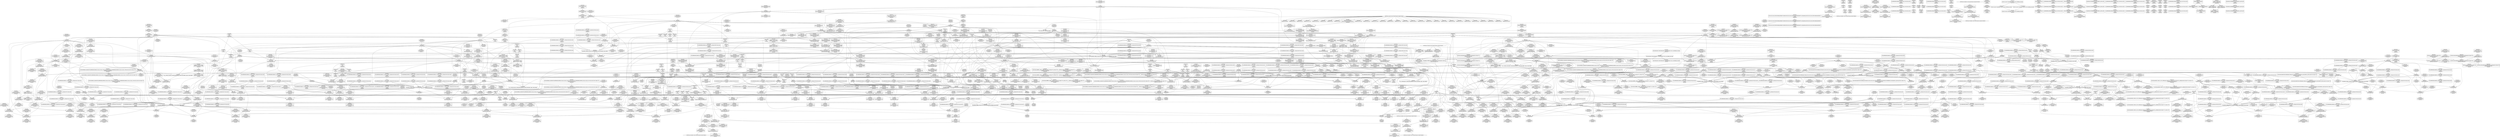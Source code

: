 digraph {
	CE0x3f89ca0 [shape=record,shape=Mrecord,label="{CE0x3f89ca0|i64*_getelementptr_inbounds_(_11_x_i64_,_11_x_i64_*___llvm_gcov_ctr127,_i64_0,_i64_1)|*Constant*}"]
	CE0x3f10090 [shape=record,shape=Mrecord,label="{CE0x3f10090|avc_has_perm:tclass|Function::avc_has_perm&Arg::tclass::}"]
	CE0x3f5b200 [shape=record,shape=Mrecord,label="{CE0x3f5b200|cred_sid:security|security/selinux/hooks.c,196|*SummSource*}"]
	CE0x3fb2ad0 [shape=record,shape=Mrecord,label="{CE0x3fb2ad0|__rcu_read_lock:tmp5|include/linux/rcupdate.h,239|*SummSink*}"]
	CE0x3f1cf90 [shape=record,shape=Mrecord,label="{CE0x3f1cf90|_ret_i32_%retval.0,_!dbg_!27722|security/selinux/hooks.c,3643}"]
	CE0x3f10bb0 [shape=record,shape=Mrecord,label="{CE0x3f10bb0|selinux_task_setscheduler:entry|*SummSource*}"]
	CE0x3f13b90 [shape=record,shape=Mrecord,label="{CE0x3f13b90|VOIDTB_TE:_CE_40,44_}"]
	CE0x3efb5e0 [shape=record,shape=Mrecord,label="{CE0x3efb5e0|selinux_task_setscheduler:tmp3|security/selinux/hooks.c,3639|*SummSink*}"]
	CE0x3fe3330 [shape=record,shape=Mrecord,label="{CE0x3fe3330|rcu_lock_release:indirectgoto}"]
	CE0x3f66a10 [shape=record,shape=Mrecord,label="{CE0x3f66a10|cred_sid:tmp1}"]
	CE0x3fa1d40 [shape=record,shape=Mrecord,label="{CE0x3fa1d40|rcu_read_unlock:land.lhs.true2|*SummSource*}"]
	CE0x3fa2f10 [shape=record,shape=Mrecord,label="{CE0x3fa2f10|i32_934|*Constant*}"]
	CE0x3f884e0 [shape=record,shape=Mrecord,label="{CE0x3f884e0|_ret_void,_!dbg_!27717|include/linux/rcupdate.h,419|*SummSink*}"]
	CE0x3face60 [shape=record,shape=Mrecord,label="{CE0x3face60|rcu_lock_acquire:indirectgoto|*SummSink*}"]
	CE0x3f7c4a0 [shape=record,shape=Mrecord,label="{CE0x3f7c4a0|__rcu_read_unlock:tmp|*SummSink*}"]
	CE0x3f062d0 [shape=record,shape=Mrecord,label="{CE0x3f062d0|i64*_getelementptr_inbounds_(_2_x_i64_,_2_x_i64_*___llvm_gcov_ctr136,_i64_0,_i64_0)|*Constant*}"]
	CE0x3f19df0 [shape=record,shape=Mrecord,label="{CE0x3f19df0|_call_void_mcount()_#3}"]
	CE0x3f70bf0 [shape=record,shape=Mrecord,label="{CE0x3f70bf0|rcu_lock_acquire:map|Function::rcu_lock_acquire&Arg::map::|*SummSource*}"]
	CE0x3fafee0 [shape=record,shape=Mrecord,label="{CE0x3fafee0|rcu_read_lock:tmp5|include/linux/rcupdate.h,882}"]
	CE0x3efad90 [shape=record,shape=Mrecord,label="{CE0x3efad90|COLLAPSED:_GCMRE___llvm_gcov_ctr287_internal_global_6_x_i64_zeroinitializer:_elem_0:default:}"]
	CE0x3f8bfb0 [shape=record,shape=Mrecord,label="{CE0x3f8bfb0|rcu_read_unlock:tmp11|include/linux/rcupdate.h,933|*SummSink*}"]
	CE0x3f0f230 [shape=record,shape=Mrecord,label="{CE0x3f0f230|current_sid:tmp20|security/selinux/hooks.c,218}"]
	CE0x3f04e80 [shape=record,shape=Mrecord,label="{CE0x3f04e80|task_sid:tmp23|security/selinux/hooks.c,208}"]
	CE0x3fe4ca0 [shape=record,shape=Mrecord,label="{CE0x3fe4ca0|i64*_getelementptr_inbounds_(_4_x_i64_,_4_x_i64_*___llvm_gcov_ctr130,_i64_0,_i64_0)|*Constant*|*SummSource*}"]
	CE0x3ff2a40 [shape=record,shape=Mrecord,label="{CE0x3ff2a40|__rcu_read_unlock:tmp2|*SummSource*}"]
	CE0x3f7c6a0 [shape=record,shape=Mrecord,label="{CE0x3f7c6a0|__preempt_count_add:tmp2|*SummSink*}"]
	CE0x3f23f60 [shape=record,shape=Mrecord,label="{CE0x3f23f60|current_sid:tmp22|security/selinux/hooks.c,218|*SummSink*}"]
	CE0x3ef8dc0 [shape=record,shape=Mrecord,label="{CE0x3ef8dc0|i64_4|*Constant*}"]
	CE0x3f5d560 [shape=record,shape=Mrecord,label="{CE0x3f5d560|task_sid:tmp25|security/selinux/hooks.c,208|*SummSource*}"]
	CE0x3f49b60 [shape=record,shape=Mrecord,label="{CE0x3f49b60|task_sid:tmp5|security/selinux/hooks.c,208}"]
	CE0x3f49af0 [shape=record,shape=Mrecord,label="{CE0x3f49af0|task_sid:tobool|security/selinux/hooks.c,208|*SummSink*}"]
	CE0x3f81380 [shape=record,shape=Mrecord,label="{CE0x3f81380|rcu_lock_release:tmp6|*SummSource*}"]
	CE0x40215a0 [shape=record,shape=Mrecord,label="{CE0x40215a0|__preempt_count_sub:tmp2}"]
	CE0x3f68e60 [shape=record,shape=Mrecord,label="{CE0x3f68e60|rcu_read_lock:tobool|include/linux/rcupdate.h,882}"]
	CE0x3fb8c00 [shape=record,shape=Mrecord,label="{CE0x3fb8c00|rcu_read_unlock:tmp14|include/linux/rcupdate.h,933|*SummSink*}"]
	CE0x3f62ec0 [shape=record,shape=Mrecord,label="{CE0x3f62ec0|i64*_getelementptr_inbounds_(_13_x_i64_,_13_x_i64_*___llvm_gcov_ctr126,_i64_0,_i64_12)|*Constant*|*SummSource*}"]
	CE0x3f65de0 [shape=record,shape=Mrecord,label="{CE0x3f65de0|task_sid:tmp1}"]
	CE0x3f70d70 [shape=record,shape=Mrecord,label="{CE0x3f70d70|rcu_lock_acquire:map|Function::rcu_lock_acquire&Arg::map::|*SummSink*}"]
	CE0x401d770 [shape=record,shape=Mrecord,label="{CE0x401d770|__preempt_count_sub:tmp1|*SummSink*}"]
	CE0x3f5ccc0 [shape=record,shape=Mrecord,label="{CE0x3f5ccc0|i64*_getelementptr_inbounds_(_13_x_i64_,_13_x_i64_*___llvm_gcov_ctr126,_i64_0,_i64_11)|*Constant*}"]
	CE0x3f1ea40 [shape=record,shape=Mrecord,label="{CE0x3f1ea40|current_sid:tmp11|security/selinux/hooks.c,218}"]
	CE0x3f55890 [shape=record,shape=Mrecord,label="{CE0x3f55890|i8*_getelementptr_inbounds_(_41_x_i8_,_41_x_i8_*_.str44,_i32_0,_i32_0)|*Constant*|*SummSource*}"]
	CE0x3f9fce0 [shape=record,shape=Mrecord,label="{CE0x3f9fce0|cred_sid:bb|*SummSink*}"]
	CE0x3ff44b0 [shape=record,shape=Mrecord,label="{CE0x3ff44b0|__rcu_read_lock:do.body|*SummSink*}"]
	CE0x3f6f430 [shape=record,shape=Mrecord,label="{CE0x3f6f430|__rcu_read_lock:tmp5|include/linux/rcupdate.h,239|*SummSource*}"]
	CE0x3f16f10 [shape=record,shape=Mrecord,label="{CE0x3f16f10|current_sid:tmp1}"]
	CE0x3fbbb60 [shape=record,shape=Mrecord,label="{CE0x3fbbb60|rcu_read_unlock:tmp20|include/linux/rcupdate.h,933|*SummSource*}"]
	CE0x3f899d0 [shape=record,shape=Mrecord,label="{CE0x3f899d0|rcu_read_lock:tmp1}"]
	CE0x3f96ea0 [shape=record,shape=Mrecord,label="{CE0x3f96ea0|__preempt_count_add:tmp7|./arch/x86/include/asm/preempt.h,73}"]
	CE0x3f672c0 [shape=record,shape=Mrecord,label="{CE0x3f672c0|rcu_read_lock:tmp4|include/linux/rcupdate.h,882|*SummSource*}"]
	CE0x3ef8610 [shape=record,shape=Mrecord,label="{CE0x3ef8610|_ret_i32_%call7,_!dbg_!27749|security/selinux/hooks.c,210|*SummSink*}"]
	CE0x3f89960 [shape=record,shape=Mrecord,label="{CE0x3f89960|i64_1|*Constant*}"]
	CE0x3f9dfb0 [shape=record,shape=Mrecord,label="{CE0x3f9dfb0|rcu_read_lock:tmp19|include/linux/rcupdate.h,882|*SummSink*}"]
	CE0x3f225f0 [shape=record,shape=Mrecord,label="{CE0x3f225f0|get_current:tmp2|*SummSink*}"]
	CE0x3f3c420 [shape=record,shape=Mrecord,label="{CE0x3f3c420|task_sid:tobool4|security/selinux/hooks.c,208}"]
	CE0x3f07f30 [shape=record,shape=Mrecord,label="{CE0x3f07f30|i64*_getelementptr_inbounds_(_2_x_i64_,_2_x_i64_*___llvm_gcov_ctr136,_i64_0,_i64_1)|*Constant*|*SummSource*}"]
	CE0x3fe6940 [shape=record,shape=Mrecord,label="{CE0x3fe6940|rcu_lock_release:tmp1}"]
	CE0x4020350 [shape=record,shape=Mrecord,label="{CE0x4020350|__preempt_count_sub:tmp|*SummSource*}"]
	CE0x4026f90 [shape=record,shape=Mrecord,label="{CE0x4026f90|i64*_getelementptr_inbounds_(_4_x_i64_,_4_x_i64_*___llvm_gcov_ctr135,_i64_0,_i64_2)|*Constant*|*SummSink*}"]
	CE0x3f09570 [shape=record,shape=Mrecord,label="{CE0x3f09570|current_sid:bb|*SummSink*}"]
	CE0x3f66af0 [shape=record,shape=Mrecord,label="{CE0x3f66af0|cred_sid:tmp1|*SummSink*}"]
	CE0x3ff78f0 [shape=record,shape=Mrecord,label="{CE0x3ff78f0|_call_void_asm_addl_$1,_%gs:$0_,_*m,ri,*m,_dirflag_,_fpsr_,_flags_(i32*___preempt_count,_i32_%val,_i32*___preempt_count)_#3,_!dbg_!27714,_!srcloc_!27717|./arch/x86/include/asm/preempt.h,72|*SummSink*}"]
	CE0x3f9c020 [shape=record,shape=Mrecord,label="{CE0x3f9c020|i64*_getelementptr_inbounds_(_11_x_i64_,_11_x_i64_*___llvm_gcov_ctr127,_i64_0,_i64_9)|*Constant*|*SummSource*}"]
	CE0x3ee8a60 [shape=record,shape=Mrecord,label="{CE0x3ee8a60|current_has_perm:tmp3|*SummSink*}"]
	CE0x3f71540 [shape=record,shape=Mrecord,label="{CE0x3f71540|i64*_getelementptr_inbounds_(_11_x_i64_,_11_x_i64_*___llvm_gcov_ctr127,_i64_0,_i64_0)|*Constant*|*SummSink*}"]
	CE0x4011ad0 [shape=record,shape=Mrecord,label="{CE0x4011ad0|_call_void_mcount()_#3}"]
	CE0x3ff3440 [shape=record,shape=Mrecord,label="{CE0x3ff3440|_ret_void,_!dbg_!27720|./arch/x86/include/asm/preempt.h,78}"]
	CE0x3f08420 [shape=record,shape=Mrecord,label="{CE0x3f08420|i64*_getelementptr_inbounds_(_11_x_i64_,_11_x_i64_*___llvm_gcov_ctr125,_i64_0,_i64_1)|*Constant*|*SummSource*}"]
	CE0x3f1c030 [shape=record,shape=Mrecord,label="{CE0x3f1c030|current_sid:sid|security/selinux/hooks.c,220|*SummSink*}"]
	CE0x3f832c0 [shape=record,shape=Mrecord,label="{CE0x3f832c0|i32_2|*Constant*|*SummSource*}"]
	CE0x3f7c510 [shape=record,shape=Mrecord,label="{CE0x3f7c510|__rcu_read_unlock:tmp1}"]
	"CONST[source:0(mediator),value:2(dynamic)][purpose:{object}][SnkIdx:1]"
	CE0x3fa7000 [shape=record,shape=Mrecord,label="{CE0x3fa7000|_call_void_mcount()_#3|*SummSource*}"]
	CE0x3fb04d0 [shape=record,shape=Mrecord,label="{CE0x3fb04d0|__rcu_read_lock:tmp3|*SummSource*}"]
	CE0x3fb3c50 [shape=record,shape=Mrecord,label="{CE0x3fb3c50|i64*_getelementptr_inbounds_(_11_x_i64_,_11_x_i64_*___llvm_gcov_ctr132,_i64_0,_i64_8)|*Constant*}"]
	CE0x3fb9250 [shape=record,shape=Mrecord,label="{CE0x3fb9250|rcu_read_unlock:tmp13|include/linux/rcupdate.h,933|*SummSink*}"]
	CE0x3fe5150 [shape=record,shape=Mrecord,label="{CE0x3fe5150|__rcu_read_unlock:bb}"]
	CE0x3fa6240 [shape=record,shape=Mrecord,label="{CE0x3fa6240|rcu_lock_release:tmp2|*SummSource*}"]
	CE0x3fbdee0 [shape=record,shape=Mrecord,label="{CE0x3fbdee0|rcu_read_unlock:tmp|*SummSource*}"]
	CE0x3fa1520 [shape=record,shape=Mrecord,label="{CE0x3fa1520|cred_sid:tmp6|security/selinux/hooks.c,197}"]
	CE0x3f20750 [shape=record,shape=Mrecord,label="{CE0x3f20750|i64_5|*Constant*}"]
	CE0x3fe3230 [shape=record,shape=Mrecord,label="{CE0x3fe3230|i8*_undef|*Constant*|*SummSink*}"]
	CE0x3ee8b20 [shape=record,shape=Mrecord,label="{CE0x3ee8b20|_call_void_mcount()_#3}"]
	CE0x3f75b50 [shape=record,shape=Mrecord,label="{CE0x3f75b50|_call_void___rcu_read_unlock()_#10,_!dbg_!27734|include/linux/rcupdate.h,937|*SummSource*}"]
	CE0x3f2bd50 [shape=record,shape=Mrecord,label="{CE0x3f2bd50|task_sid:do.end6}"]
	CE0x3f4a0c0 [shape=record,shape=Mrecord,label="{CE0x3f4a0c0|get_current:tmp3|*SummSource*}"]
	CE0x3f42c00 [shape=record,shape=Mrecord,label="{CE0x3f42c00|get_current:tmp|*SummSink*}"]
	CE0x3f3b740 [shape=record,shape=Mrecord,label="{CE0x3f3b740|current_sid:if.end|*SummSink*}"]
	CE0x3f43600 [shape=record,shape=Mrecord,label="{CE0x3f43600|i64*_getelementptr_inbounds_(_11_x_i64_,_11_x_i64_*___llvm_gcov_ctr125,_i64_0,_i64_8)|*Constant*|*SummSource*}"]
	CE0x3f877a0 [shape=record,shape=Mrecord,label="{CE0x3f877a0|i64*_getelementptr_inbounds_(_4_x_i64_,_4_x_i64_*___llvm_gcov_ctr135,_i64_0,_i64_2)|*Constant*|*SummSource*}"]
	CE0x3f05710 [shape=record,shape=Mrecord,label="{CE0x3f05710|selinux_task_setscheduler:tmp8|security/selinux/hooks.c,3642|*SummSource*}"]
	CE0x3fa81a0 [shape=record,shape=Mrecord,label="{CE0x3fa81a0|rcu_lock_release:tmp}"]
	CE0x3f43350 [shape=record,shape=Mrecord,label="{CE0x3f43350|i64*_getelementptr_inbounds_(_11_x_i64_,_11_x_i64_*___llvm_gcov_ctr125,_i64_0,_i64_8)|*Constant*|*SummSink*}"]
	CE0x3f0c920 [shape=record,shape=Mrecord,label="{CE0x3f0c920|rcu_read_unlock:entry}"]
	CE0x3ef2870 [shape=record,shape=Mrecord,label="{CE0x3ef2870|i64*_getelementptr_inbounds_(_6_x_i64_,_6_x_i64_*___llvm_gcov_ctr287,_i64_0,_i64_0)|*Constant*|*SummSink*}"]
	CE0x3f02d10 [shape=record,shape=Mrecord,label="{CE0x3f02d10|selinux_task_setscheduler:tmp6|security/selinux/hooks.c,3640|*SummSink*}"]
	CE0x3fe6100 [shape=record,shape=Mrecord,label="{CE0x3fe6100|i64*_getelementptr_inbounds_(_4_x_i64_,_4_x_i64_*___llvm_gcov_ctr128,_i64_0,_i64_0)|*Constant*|*SummSource*}"]
	CE0x401fc00 [shape=record,shape=Mrecord,label="{CE0x401fc00|i64*_getelementptr_inbounds_(_4_x_i64_,_4_x_i64_*___llvm_gcov_ctr129,_i64_0,_i64_0)|*Constant*|*SummSource*}"]
	CE0x3f651f0 [shape=record,shape=Mrecord,label="{CE0x3f651f0|cred_sid:tmp2}"]
	CE0x3efef80 [shape=record,shape=Mrecord,label="{CE0x3efef80|current_sid:tmp4|security/selinux/hooks.c,218|*SummSink*}"]
	CE0x3f7c790 [shape=record,shape=Mrecord,label="{CE0x3f7c790|__preempt_count_add:tmp3}"]
	CE0x3facb20 [shape=record,shape=Mrecord,label="{CE0x3facb20|rcu_read_unlock:tmp3|*SummSource*}"]
	CE0x3f258e0 [shape=record,shape=Mrecord,label="{CE0x3f258e0|i8*_getelementptr_inbounds_(_45_x_i8_,_45_x_i8_*_.str12,_i32_0,_i32_0)|*Constant*|*SummSink*}"]
	CE0x3f74630 [shape=record,shape=Mrecord,label="{CE0x3f74630|_call_void_rcu_lock_release(%struct.lockdep_map*_rcu_lock_map)_#10,_!dbg_!27733|include/linux/rcupdate.h,935|*SummSink*}"]
	CE0x3f056a0 [shape=record,shape=Mrecord,label="{CE0x3f056a0|selinux_task_setscheduler:tmp8|security/selinux/hooks.c,3642|*SummSink*}"]
	CE0x4020e90 [shape=record,shape=Mrecord,label="{CE0x4020e90|__preempt_count_add:tmp4|./arch/x86/include/asm/preempt.h,72|*SummSource*}"]
	CE0x3f58970 [shape=record,shape=Mrecord,label="{CE0x3f58970|GLOBAL:__rcu_read_lock|*Constant*|*SummSink*}"]
	"CONST[source:2(external),value:2(dynamic)][purpose:{subject}][SrcIdx:4]"
	CE0x40248d0 [shape=record,shape=Mrecord,label="{CE0x40248d0|__preempt_count_add:tmp4|./arch/x86/include/asm/preempt.h,72|*SummSink*}"]
	CE0x4034a70 [shape=record,shape=Mrecord,label="{CE0x4034a70|__preempt_count_sub:bb}"]
	CE0x3fae520 [shape=record,shape=Mrecord,label="{CE0x3fae520|GLOBAL:rcu_lock_acquire|*Constant*|*SummSink*}"]
	CE0x3f06a80 [shape=record,shape=Mrecord,label="{CE0x3f06a80|rcu_read_lock:land.lhs.true2}"]
	CE0x3ffab30 [shape=record,shape=Mrecord,label="{CE0x3ffab30|rcu_lock_acquire:tmp1|*SummSource*}"]
	CE0x3f8de50 [shape=record,shape=Mrecord,label="{CE0x3f8de50|get_current:tmp1}"]
	CE0x3f14650 [shape=record,shape=Mrecord,label="{CE0x3f14650|i64_0|*Constant*}"]
	CE0x401ebb0 [shape=record,shape=Mrecord,label="{CE0x401ebb0|__rcu_read_unlock:do.end|*SummSource*}"]
	CE0x401f9f0 [shape=record,shape=Mrecord,label="{CE0x401f9f0|__preempt_count_sub:tmp3|*SummSource*}"]
	CE0x3f3f3b0 [shape=record,shape=Mrecord,label="{CE0x3f3f3b0|_call_void_lockdep_rcu_suspicious(i8*_getelementptr_inbounds_(_25_x_i8_,_25_x_i8_*_.str3,_i32_0,_i32_0),_i32_208,_i8*_getelementptr_inbounds_(_41_x_i8_,_41_x_i8_*_.str44,_i32_0,_i32_0))_#10,_!dbg_!27732|security/selinux/hooks.c,208|*SummSink*}"]
	CE0x3ef6d20 [shape=record,shape=Mrecord,label="{CE0x3ef6d20|_ret_i32_%retval.0,_!dbg_!27728|security/selinux/avc.c,775}"]
	CE0x3f16c40 [shape=record,shape=Mrecord,label="{CE0x3f16c40|selinux_task_setscheduler:tmp5|security/selinux/hooks.c,3639|*SummSink*}"]
	CE0x3f01dc0 [shape=record,shape=Mrecord,label="{CE0x3f01dc0|i32_512|*Constant*|*SummSource*}"]
	CE0x3f8ea90 [shape=record,shape=Mrecord,label="{CE0x3f8ea90|__rcu_read_lock:tmp6|include/linux/rcupdate.h,240|*SummSource*}"]
	CE0x3f6ac40 [shape=record,shape=Mrecord,label="{CE0x3f6ac40|task_sid:tmp19|security/selinux/hooks.c,208}"]
	CE0x3fb4240 [shape=record,shape=Mrecord,label="{CE0x3fb4240|i64*_getelementptr_inbounds_(_11_x_i64_,_11_x_i64_*___llvm_gcov_ctr132,_i64_0,_i64_8)|*Constant*|*SummSink*}"]
	CE0x3efc8b0 [shape=record,shape=Mrecord,label="{CE0x3efc8b0|i64*_getelementptr_inbounds_(_4_x_i64_,_4_x_i64_*___llvm_gcov_ctr130,_i64_0,_i64_0)|*Constant*}"]
	CE0x3f79040 [shape=record,shape=Mrecord,label="{CE0x3f79040|i64*_getelementptr_inbounds_(_4_x_i64_,_4_x_i64_*___llvm_gcov_ctr128,_i64_0,_i64_0)|*Constant*|*SummSink*}"]
	CE0x3f3e000 [shape=record,shape=Mrecord,label="{CE0x3f3e000|current_sid:bb}"]
	CE0x4037700 [shape=record,shape=Mrecord,label="{CE0x4037700|__preempt_count_add:tmp5|./arch/x86/include/asm/preempt.h,72|*SummSource*}"]
	CE0x3f15980 [shape=record,shape=Mrecord,label="{CE0x3f15980|current_has_perm:entry|*SummSink*}"]
	CE0x3f917c0 [shape=record,shape=Mrecord,label="{CE0x3f917c0|__preempt_count_sub:val|Function::__preempt_count_sub&Arg::val::|*SummSink*}"]
	CE0x3f20440 [shape=record,shape=Mrecord,label="{CE0x3f20440|i64_4|*Constant*|*SummSource*}"]
	CE0x3f8c890 [shape=record,shape=Mrecord,label="{CE0x3f8c890|GLOBAL:rcu_read_unlock.__warned|Global_var:rcu_read_unlock.__warned}"]
	CE0x3f3f8d0 [shape=record,shape=Mrecord,label="{CE0x3f3f8d0|current_sid:tmp14|security/selinux/hooks.c,218|*SummSink*}"]
	CE0x3f43c40 [shape=record,shape=Mrecord,label="{CE0x3f43c40|rcu_read_lock:call|include/linux/rcupdate.h,882}"]
	CE0x3f11090 [shape=record,shape=Mrecord,label="{CE0x3f11090|i64*_getelementptr_inbounds_(_11_x_i64_,_11_x_i64_*___llvm_gcov_ctr125,_i64_0,_i64_6)|*Constant*}"]
	CE0x3f1f690 [shape=record,shape=Mrecord,label="{CE0x3f1f690|get_current:tmp4|./arch/x86/include/asm/current.h,14|*SummSource*}"]
	"CONST[source:0(mediator),value:0(static)][purpose:{operation}][SrcIdx:3]"
	CE0x3f79a00 [shape=record,shape=Mrecord,label="{CE0x3f79a00|__preempt_count_sub:tmp1|*SummSource*}"]
	CE0x3fa16c0 [shape=record,shape=Mrecord,label="{CE0x3fa16c0|cred_sid:tmp6|security/selinux/hooks.c,197|*SummSource*}"]
	CE0x3fe6c20 [shape=record,shape=Mrecord,label="{CE0x3fe6c20|_call_void_lock_acquire(%struct.lockdep_map*_%map,_i32_0,_i32_0,_i32_2,_i32_0,_%struct.lockdep_map*_null,_i64_ptrtoint_(i8*_blockaddress(_rcu_lock_acquire,_%__here)_to_i64))_#10,_!dbg_!27716|include/linux/rcupdate.h,418|*SummSource*}"]
	CE0x3f4a860 [shape=record,shape=Mrecord,label="{CE0x3f4a860|GLOBAL:current_task|Global_var:current_task|*SummSink*}"]
	CE0x3f227b0 [shape=record,shape=Mrecord,label="{CE0x3f227b0|COLLAPSED:_GCMRE_current_task_external_global_%struct.task_struct*:_elem_0::|security/selinux/hooks.c,218}"]
	CE0x3f9cad0 [shape=record,shape=Mrecord,label="{CE0x3f9cad0|rcu_read_lock:tmp18|include/linux/rcupdate.h,882}"]
	CE0x3f29b20 [shape=record,shape=Mrecord,label="{CE0x3f29b20|rcu_read_lock:tmp15|include/linux/rcupdate.h,882}"]
	CE0x3f294f0 [shape=record,shape=Mrecord,label="{CE0x3f294f0|rcu_read_lock:tmp13|include/linux/rcupdate.h,882|*SummSink*}"]
	CE0x3f856e0 [shape=record,shape=Mrecord,label="{CE0x3f856e0|__rcu_read_unlock:tmp4|include/linux/rcupdate.h,244}"]
	CE0x3f3eab0 [shape=record,shape=Mrecord,label="{CE0x3f3eab0|_call_void_mcount()_#3}"]
	CE0x3fbd0a0 [shape=record,shape=Mrecord,label="{CE0x3fbd0a0|rcu_read_unlock:do.body}"]
	CE0x3f57430 [shape=record,shape=Mrecord,label="{CE0x3f57430|task_sid:tmp17|security/selinux/hooks.c,208|*SummSource*}"]
	CE0x3f57940 [shape=record,shape=Mrecord,label="{CE0x3f57940|i64*_getelementptr_inbounds_(_13_x_i64_,_13_x_i64_*___llvm_gcov_ctr126,_i64_0,_i64_8)|*Constant*|*SummSink*}"]
	CE0x3f7f5d0 [shape=record,shape=Mrecord,label="{CE0x3f7f5d0|rcu_lock_acquire:tmp}"]
	CE0x3ffac40 [shape=record,shape=Mrecord,label="{CE0x3ffac40|rcu_lock_acquire:bb}"]
	CE0x3f6b6b0 [shape=record,shape=Mrecord,label="{CE0x3f6b6b0|%struct.task_struct*_(%struct.task_struct**)*_asm_movq_%gs:$_1:P_,$0_,_r,im,_dirflag_,_fpsr_,_flags_}"]
	CE0x3fe3a10 [shape=record,shape=Mrecord,label="{CE0x3fe3a10|GLOBAL:lock_release|*Constant*|*SummSink*}"]
	CE0x3fa89e0 [shape=record,shape=Mrecord,label="{CE0x3fa89e0|_ret_void,_!dbg_!27719|./arch/x86/include/asm/preempt.h,73|*SummSink*}"]
	CE0x3f23b70 [shape=record,shape=Mrecord,label="{CE0x3f23b70|current_sid:tmp22|security/selinux/hooks.c,218}"]
	CE0x3f73570 [shape=record,shape=Mrecord,label="{CE0x3f73570|_call_void_mcount()_#3|*SummSource*}"]
	CE0x4021610 [shape=record,shape=Mrecord,label="{CE0x4021610|__preempt_count_sub:tmp2|*SummSource*}"]
	CE0x3f0cca0 [shape=record,shape=Mrecord,label="{CE0x3f0cca0|rcu_read_unlock:entry|*SummSource*}"]
	CE0x3efc040 [shape=record,shape=Mrecord,label="{CE0x3efc040|void_(i32*,_i32,_i32*)*_asm_addl_$1,_%gs:$0_,_*m,ri,*m,_dirflag_,_fpsr_,_flags_}"]
	CE0x3f64a00 [shape=record,shape=Mrecord,label="{CE0x3f64a00|__rcu_read_lock:entry|*SummSink*}"]
	CE0x3f0f150 [shape=record,shape=Mrecord,label="{CE0x3f0f150|i64*_getelementptr_inbounds_(_11_x_i64_,_11_x_i64_*___llvm_gcov_ctr125,_i64_0,_i64_10)|*Constant*|*SummSink*}"]
	CE0x3f43a20 [shape=record,shape=Mrecord,label="{CE0x3f43a20|current_sid:tmp15|security/selinux/hooks.c,218|*SummSource*}"]
	CE0x3f1e4a0 [shape=record,shape=Mrecord,label="{CE0x3f1e4a0|current_sid:tmp9|security/selinux/hooks.c,218|*SummSink*}"]
	CE0x3f3b6d0 [shape=record,shape=Mrecord,label="{CE0x3f3b6d0|current_sid:if.end|*SummSource*}"]
	CE0x3f19070 [shape=record,shape=Mrecord,label="{CE0x3f19070|selinux_task_setscheduler:call1|security/selinux/hooks.c,3642|*SummSource*}"]
	CE0x3f1b570 [shape=record,shape=Mrecord,label="{CE0x3f1b570|selinux_task_setscheduler:retval.0}"]
	CE0x3f3d560 [shape=record,shape=Mrecord,label="{CE0x3f3d560|current_sid:do.body|*SummSink*}"]
	CE0x3fbd4a0 [shape=record,shape=Mrecord,label="{CE0x3fbd4a0|rcu_read_unlock:bb|*SummSource*}"]
	CE0x3f01360 [shape=record,shape=Mrecord,label="{CE0x3f01360|selinux_task_setscheduler:tmp1|*SummSource*}"]
	CE0x3f20930 [shape=record,shape=Mrecord,label="{CE0x3f20930|current_sid:tmp9|security/selinux/hooks.c,218}"]
	CE0x3f59a20 [shape=record,shape=Mrecord,label="{CE0x3f59a20|rcu_read_lock:tmp3}"]
	CE0x3f035f0 [shape=record,shape=Mrecord,label="{CE0x3f035f0|selinux_task_setscheduler:bb|*SummSink*}"]
	CE0x3fb25e0 [shape=record,shape=Mrecord,label="{CE0x3fb25e0|rcu_lock_release:bb|*SummSink*}"]
	CE0x3f58670 [shape=record,shape=Mrecord,label="{CE0x3f58670|task_sid:tmp3|*SummSource*}"]
	CE0x3f8a870 [shape=record,shape=Mrecord,label="{CE0x3f8a870|rcu_read_lock:bb|*SummSource*}"]
	CE0x3f77340 [shape=record,shape=Mrecord,label="{CE0x3f77340|%struct.lockdep_map*_null|*Constant*}"]
	CE0x3f22510 [shape=record,shape=Mrecord,label="{CE0x3f22510|get_current:tmp2}"]
	CE0x3f3d760 [shape=record,shape=Mrecord,label="{CE0x3f3d760|current_sid:land.lhs.true2|*SummSource*}"]
	CE0x402bad0 [shape=record,shape=Mrecord,label="{CE0x402bad0|i64*_getelementptr_inbounds_(_4_x_i64_,_4_x_i64_*___llvm_gcov_ctr129,_i64_0,_i64_1)|*Constant*|*SummSource*}"]
	CE0x3f5b780 [shape=record,shape=Mrecord,label="{CE0x3f5b780|rcu_read_unlock:tmp6|include/linux/rcupdate.h,933}"]
	CE0x3f1e1a0 [shape=record,shape=Mrecord,label="{CE0x3f1e1a0|current_sid:land.lhs.true|*SummSink*}"]
	CE0x3f42210 [shape=record,shape=Mrecord,label="{CE0x3f42210|current_sid:tmp|*SummSource*}"]
	CE0x3f74df0 [shape=record,shape=Mrecord,label="{CE0x3f74df0|GLOBAL:rcu_lock_release|*Constant*|*SummSource*}"]
	CE0x3f6e730 [shape=record,shape=Mrecord,label="{CE0x3f6e730|i64*_getelementptr_inbounds_(_13_x_i64_,_13_x_i64_*___llvm_gcov_ctr126,_i64_0,_i64_0)|*Constant*}"]
	CE0x3f42f00 [shape=record,shape=Mrecord,label="{CE0x3f42f00|i1_true|*Constant*}"]
	CE0x3f3f040 [shape=record,shape=Mrecord,label="{CE0x3f3f040|_call_void_lockdep_rcu_suspicious(i8*_getelementptr_inbounds_(_25_x_i8_,_25_x_i8_*_.str3,_i32_0,_i32_0),_i32_208,_i8*_getelementptr_inbounds_(_41_x_i8_,_41_x_i8_*_.str44,_i32_0,_i32_0))_#10,_!dbg_!27732|security/selinux/hooks.c,208|*SummSource*}"]
	CE0x3f7c630 [shape=record,shape=Mrecord,label="{CE0x3f7c630|__preempt_count_add:tmp2|*SummSource*}"]
	CE0x3f88c00 [shape=record,shape=Mrecord,label="{CE0x3f88c00|rcu_lock_acquire:entry|*SummSink*}"]
	CE0x3f874a0 [shape=record,shape=Mrecord,label="{CE0x3f874a0|i64*_getelementptr_inbounds_(_4_x_i64_,_4_x_i64_*___llvm_gcov_ctr135,_i64_0,_i64_1)|*Constant*|*SummSink*}"]
	CE0x3f8da70 [shape=record,shape=Mrecord,label="{CE0x3f8da70|_call_void_mcount()_#3|*SummSource*}"]
	CE0x3f40fe0 [shape=record,shape=Mrecord,label="{CE0x3f40fe0|GLOBAL:__llvm_gcov_ctr125|Global_var:__llvm_gcov_ctr125|*SummSource*}"]
	CE0x3f5ba30 [shape=record,shape=Mrecord,label="{CE0x3f5ba30|_ret_void,_!dbg_!27735|include/linux/rcupdate.h,884|*SummSource*}"]
	CE0x3f624a0 [shape=record,shape=Mrecord,label="{CE0x3f624a0|_call_void_lock_release(%struct.lockdep_map*_%map,_i32_1,_i64_ptrtoint_(i8*_blockaddress(_rcu_lock_release,_%__here)_to_i64))_#10,_!dbg_!27716|include/linux/rcupdate.h,423|*SummSink*}"]
	CE0x3f0d6b0 [shape=record,shape=Mrecord,label="{CE0x3f0d6b0|i64*_getelementptr_inbounds_(_11_x_i64_,_11_x_i64_*___llvm_gcov_ctr125,_i64_0,_i64_9)|*Constant*|*SummSource*}"]
	CE0x3f8f8e0 [shape=record,shape=Mrecord,label="{CE0x3f8f8e0|rcu_read_lock:tmp7|include/linux/rcupdate.h,882|*SummSource*}"]
	CE0x3ee9d00 [shape=record,shape=Mrecord,label="{CE0x3ee9d00|current_sid:tmp11|security/selinux/hooks.c,218|*SummSource*}"]
	CE0x3ee9c00 [shape=record,shape=Mrecord,label="{CE0x3ee9c00|_ret_i32_%tmp6,_!dbg_!27716|security/selinux/hooks.c,197|*SummSink*}"]
	CE0x3fbcaf0 [shape=record,shape=Mrecord,label="{CE0x3fbcaf0|rcu_read_unlock:do.end|*SummSource*}"]
	CE0x3f69120 [shape=record,shape=Mrecord,label="{CE0x3f69120|task_sid:land.lhs.true2|*SummSource*}"]
	CE0x3f05f30 [shape=record,shape=Mrecord,label="{CE0x3f05f30|selinux_task_setscheduler:tmp9|security/selinux/hooks.c,3642|*SummSource*}"]
	CE0x3f76d80 [shape=record,shape=Mrecord,label="{CE0x3f76d80|_ret_void,_!dbg_!27717|include/linux/rcupdate.h,245|*SummSink*}"]
	CE0x4030850 [shape=record,shape=Mrecord,label="{CE0x4030850|_call_void_asm_addl_$1,_%gs:$0_,_*m,ri,*m,_dirflag_,_fpsr_,_flags_(i32*___preempt_count,_i32_%sub,_i32*___preempt_count)_#3,_!dbg_!27717,_!srcloc_!27718|./arch/x86/include/asm/preempt.h,77}"]
	CE0x3ef7a00 [shape=record,shape=Mrecord,label="{CE0x3ef7a00|GLOBAL:task_sid|*Constant*|*SummSource*}"]
	CE0x3f22e40 [shape=record,shape=Mrecord,label="{CE0x3f22e40|current_sid:tmp21|security/selinux/hooks.c,218|*SummSource*}"]
	CE0x3f44190 [shape=record,shape=Mrecord,label="{CE0x3f44190|task_sid:tmp5|security/selinux/hooks.c,208|*SummSink*}"]
	CE0x3f23740 [shape=record,shape=Mrecord,label="{CE0x3f23740|current_sid:security|security/selinux/hooks.c,218}"]
	CE0x3f6c430 [shape=record,shape=Mrecord,label="{CE0x3f6c430|task_sid:land.lhs.true}"]
	CE0x3fa4ef0 [shape=record,shape=Mrecord,label="{CE0x3fa4ef0|rcu_read_unlock:tobool1|include/linux/rcupdate.h,933|*SummSink*}"]
	CE0x3f3d7d0 [shape=record,shape=Mrecord,label="{CE0x3f3d7d0|current_sid:land.lhs.true2|*SummSink*}"]
	CE0x3f25870 [shape=record,shape=Mrecord,label="{CE0x3f25870|i8*_getelementptr_inbounds_(_45_x_i8_,_45_x_i8_*_.str12,_i32_0,_i32_0)|*Constant*|*SummSource*}"]
	CE0x3f1ba30 [shape=record,shape=Mrecord,label="{CE0x3f1ba30|selinux_task_setscheduler:retval.0|*SummSource*}"]
	CE0x3f2c160 [shape=record,shape=Mrecord,label="{CE0x3f2c160|current_sid:call|security/selinux/hooks.c,218}"]
	CE0x3f9eec0 [shape=record,shape=Mrecord,label="{CE0x3f9eec0|i64*_getelementptr_inbounds_(_11_x_i64_,_11_x_i64_*___llvm_gcov_ctr127,_i64_0,_i64_10)|*Constant*|*SummSink*}"]
	CE0x3f79d30 [shape=record,shape=Mrecord,label="{CE0x3f79d30|__preempt_count_add:tmp6|./arch/x86/include/asm/preempt.h,73}"]
	CE0x3f7bb90 [shape=record,shape=Mrecord,label="{CE0x3f7bb90|__preempt_count_sub:bb|*SummSource*}"]
	CE0x3f44c30 [shape=record,shape=Mrecord,label="{CE0x3f44c30|current_sid:tmp8|security/selinux/hooks.c,218}"]
	CE0x3f19230 [shape=record,shape=Mrecord,label="{CE0x3f19230|selinux_task_setscheduler:call1|security/selinux/hooks.c,3642|*SummSink*}"]
	CE0x3f2b330 [shape=record,shape=Mrecord,label="{CE0x3f2b330|_ret_%struct.task_struct*_%tmp4,_!dbg_!27714|./arch/x86/include/asm/current.h,14}"]
	CE0x3f1ec10 [shape=record,shape=Mrecord,label="{CE0x3f1ec10|i64_7|*Constant*|*SummSource*}"]
	CE0x3f91350 [shape=record,shape=Mrecord,label="{CE0x3f91350|rcu_read_lock:tobool1|include/linux/rcupdate.h,882|*SummSource*}"]
	CE0x3f8e910 [shape=record,shape=Mrecord,label="{CE0x3f8e910|rcu_lock_acquire:tmp4|include/linux/rcupdate.h,418|*SummSink*}"]
	CE0x3f9a5f0 [shape=record,shape=Mrecord,label="{CE0x3f9a5f0|i8*_getelementptr_inbounds_(_25_x_i8_,_25_x_i8_*_.str45,_i32_0,_i32_0)|*Constant*}"]
	CE0x3f49320 [shape=record,shape=Mrecord,label="{CE0x3f49320|rcu_read_lock:entry|*SummSource*}"]
	CE0x3f57040 [shape=record,shape=Mrecord,label="{CE0x3f57040|cred_sid:tmp3}"]
	CE0x4030ba0 [shape=record,shape=Mrecord,label="{CE0x4030ba0|i64*_getelementptr_inbounds_(_4_x_i64_,_4_x_i64_*___llvm_gcov_ctr135,_i64_0,_i64_2)|*Constant*}"]
	CE0x401fd00 [shape=record,shape=Mrecord,label="{CE0x401fd00|__preempt_count_sub:tmp|*SummSink*}"]
	CE0x3f9e120 [shape=record,shape=Mrecord,label="{CE0x3f9e120|rcu_read_lock:tmp20|include/linux/rcupdate.h,882}"]
	CE0x3fbd810 [shape=record,shape=Mrecord,label="{CE0x3fbd810|rcu_read_unlock:if.end|*SummSource*}"]
	CE0x3ff6800 [shape=record,shape=Mrecord,label="{CE0x3ff6800|__rcu_read_unlock:tmp5|include/linux/rcupdate.h,244}"]
	CE0x3f3fe40 [shape=record,shape=Mrecord,label="{CE0x3f3fe40|current_sid:do.end|*SummSource*}"]
	CE0x3f1d000 [shape=record,shape=Mrecord,label="{CE0x3f1d000|_ret_i32_%retval.0,_!dbg_!27722|security/selinux/hooks.c,3643|*SummSource*}"]
	CE0x3fe4a30 [shape=record,shape=Mrecord,label="{CE0x3fe4a30|rcu_lock_acquire:__here}"]
	CE0x3fbcf80 [shape=record,shape=Mrecord,label="{CE0x3fbcf80|rcu_read_unlock:if.then|*SummSink*}"]
	CE0x3f61e20 [shape=record,shape=Mrecord,label="{CE0x3f61e20|rcu_lock_release:tmp5|include/linux/rcupdate.h,423|*SummSource*}"]
	CE0x3f11a20 [shape=record,shape=Mrecord,label="{CE0x3f11a20|current_has_perm:perms|Function::current_has_perm&Arg::perms::}"]
	CE0x4037c40 [shape=record,shape=Mrecord,label="{CE0x4037c40|__preempt_count_add:tmp3|*SummSource*}"]
	CE0x3ef69e0 [shape=record,shape=Mrecord,label="{CE0x3ef69e0|%struct.common_audit_data*_null|*Constant*|*SummSource*}"]
	CE0x38357a0 [shape=record,shape=Mrecord,label="{CE0x38357a0|GLOBAL:__llvm_gcov_ctr287|Global_var:__llvm_gcov_ctr287|*SummSink*}"]
	CE0x3faa720 [shape=record,shape=Mrecord,label="{CE0x3faa720|i64*_getelementptr_inbounds_(_4_x_i64_,_4_x_i64_*___llvm_gcov_ctr128,_i64_0,_i64_3)|*Constant*}"]
	CE0x3ff77e0 [shape=record,shape=Mrecord,label="{CE0x3ff77e0|__rcu_read_lock:tmp2|*SummSource*}"]
	CE0x3f7e610 [shape=record,shape=Mrecord,label="{CE0x3f7e610|GLOBAL:__preempt_count_sub|*Constant*|*SummSource*}"]
	CE0x3f8c1f0 [shape=record,shape=Mrecord,label="{CE0x3f8c1f0|rcu_read_lock:tobool1|include/linux/rcupdate.h,882}"]
	CE0x3f10cf0 [shape=record,shape=Mrecord,label="{CE0x3f10cf0|current_has_perm:call|security/selinux/hooks.c,1542|*SummSource*}"]
	CE0x3fe3d50 [shape=record,shape=Mrecord,label="{CE0x3fe3d50|i64_ptrtoint_(i8*_blockaddress(_rcu_lock_release,_%__here)_to_i64)|*Constant*|*SummSource*}"]
	CE0x3f3e2d0 [shape=record,shape=Mrecord,label="{CE0x3f3e2d0|i64*_getelementptr_inbounds_(_11_x_i64_,_11_x_i64_*___llvm_gcov_ctr132,_i64_0,_i64_1)|*Constant*|*SummSink*}"]
	CE0x3fb61c0 [shape=record,shape=Mrecord,label="{CE0x3fb61c0|rcu_read_unlock:tmp2|*SummSource*}"]
	CE0x3f79da0 [shape=record,shape=Mrecord,label="{CE0x3f79da0|__preempt_count_add:tmp6|./arch/x86/include/asm/preempt.h,73|*SummSource*}"]
	CE0x3f5c0c0 [shape=record,shape=Mrecord,label="{CE0x3f5c0c0|task_sid:tmp22|security/selinux/hooks.c,208|*SummSource*}"]
	CE0x3f5b960 [shape=record,shape=Mrecord,label="{CE0x3f5b960|_ret_void,_!dbg_!27735|include/linux/rcupdate.h,884}"]
	CE0x3fadb30 [shape=record,shape=Mrecord,label="{CE0x3fadb30|rcu_read_lock:tmp6|include/linux/rcupdate.h,882}"]
	CE0x3f56600 [shape=record,shape=Mrecord,label="{CE0x3f56600|GLOBAL:__llvm_gcov_ctr126|Global_var:__llvm_gcov_ctr126|*SummSource*}"]
	CE0x3f8d550 [shape=record,shape=Mrecord,label="{CE0x3f8d550|rcu_read_lock:tmp10|include/linux/rcupdate.h,882}"]
	CE0x3f6d120 [shape=record,shape=Mrecord,label="{CE0x3f6d120|__rcu_read_lock:tmp1}"]
	CE0x3ef5ec0 [shape=record,shape=Mrecord,label="{CE0x3ef5ec0|i16_2|*Constant*|*SummSource*}"]
	CE0x3eff5e0 [shape=record,shape=Mrecord,label="{CE0x3eff5e0|selinux_task_setscheduler:tobool|security/selinux/hooks.c,3639|*SummSink*}"]
	CE0x3f8eb00 [shape=record,shape=Mrecord,label="{CE0x3f8eb00|__rcu_read_lock:tmp6|include/linux/rcupdate.h,240|*SummSink*}"]
	CE0x3f0f7a0 [shape=record,shape=Mrecord,label="{CE0x3f0f7a0|i32_(i32,_i32,_i16,_i32,_%struct.common_audit_data*)*_bitcast_(i32_(i32,_i32,_i16,_i32,_%struct.common_audit_data.495*)*_avc_has_perm_to_i32_(i32,_i32,_i16,_i32,_%struct.common_audit_data*)*)|*Constant*|*SummSink*}"]
	CE0x3f55820 [shape=record,shape=Mrecord,label="{CE0x3f55820|i8*_getelementptr_inbounds_(_41_x_i8_,_41_x_i8_*_.str44,_i32_0,_i32_0)|*Constant*}"]
	CE0x3ef6160 [shape=record,shape=Mrecord,label="{CE0x3ef6160|%struct.common_audit_data*_null|*Constant*}"]
	CE0x3f9ba70 [shape=record,shape=Mrecord,label="{CE0x3f9ba70|i8*_getelementptr_inbounds_(_42_x_i8_,_42_x_i8_*_.str46,_i32_0,_i32_0)|*Constant*}"]
	CE0x3ef8230 [shape=record,shape=Mrecord,label="{CE0x3ef8230|task_sid:task|Function::task_sid&Arg::task::|*SummSink*}"]
	CE0x3f7dd50 [shape=record,shape=Mrecord,label="{CE0x3f7dd50|rcu_lock_release:__here}"]
	CE0x3fe6d50 [shape=record,shape=Mrecord,label="{CE0x3fe6d50|_call_void_lock_acquire(%struct.lockdep_map*_%map,_i32_0,_i32_0,_i32_2,_i32_0,_%struct.lockdep_map*_null,_i64_ptrtoint_(i8*_blockaddress(_rcu_lock_acquire,_%__here)_to_i64))_#10,_!dbg_!27716|include/linux/rcupdate.h,418|*SummSink*}"]
	CE0x3ff25b0 [shape=record,shape=Mrecord,label="{CE0x3ff25b0|i64*_getelementptr_inbounds_(_4_x_i64_,_4_x_i64_*___llvm_gcov_ctr129,_i64_0,_i64_3)|*Constant*}"]
	CE0x3f45a90 [shape=record,shape=Mrecord,label="{CE0x3f45a90|i8*_getelementptr_inbounds_(_25_x_i8_,_25_x_i8_*_.str3,_i32_0,_i32_0)|*Constant*|*SummSink*}"]
	CE0x3ee9730 [shape=record,shape=Mrecord,label="{CE0x3ee9730|cred_sid:cred|Function::cred_sid&Arg::cred::|*SummSource*}"]
	CE0x3fa3630 [shape=record,shape=Mrecord,label="{CE0x3fa3630|rcu_read_unlock:tmp16|include/linux/rcupdate.h,933}"]
	CE0x401ead0 [shape=record,shape=Mrecord,label="{CE0x401ead0|i64*_getelementptr_inbounds_(_4_x_i64_,_4_x_i64_*___llvm_gcov_ctr129,_i64_0,_i64_1)|*Constant*|*SummSink*}"]
	"CONST[source:0(mediator),value:0(static)][purpose:{operation}][SnkIdx:3]"
	CE0x3f07d50 [shape=record,shape=Mrecord,label="{CE0x3f07d50|current_has_perm:tmp1|*SummSink*}"]
	CE0x3efd300 [shape=record,shape=Mrecord,label="{CE0x3efd300|selinux_task_setscheduler:tmp10|security/selinux/hooks.c,3643|*SummSink*}"]
	CE0x3f77150 [shape=record,shape=Mrecord,label="{CE0x3f77150|__rcu_read_lock:do.body}"]
	CE0x3f01b50 [shape=record,shape=Mrecord,label="{CE0x3f01b50|current_has_perm:tsk|Function::current_has_perm&Arg::tsk::|*SummSink*}"]
	CE0x3f5c450 [shape=record,shape=Mrecord,label="{CE0x3f5c450|task_sid:tmp23|security/selinux/hooks.c,208|*SummSource*}"]
	CE0x3faee80 [shape=record,shape=Mrecord,label="{CE0x3faee80|GLOBAL:rcu_read_lock.__warned|Global_var:rcu_read_lock.__warned}"]
	CE0x3fe2640 [shape=record,shape=Mrecord,label="{CE0x3fe2640|rcu_lock_acquire:tmp7|*SummSink*}"]
	CE0x3f64bb0 [shape=record,shape=Mrecord,label="{CE0x3f64bb0|_call_void_rcu_lock_acquire(%struct.lockdep_map*_rcu_lock_map)_#10,_!dbg_!27711|include/linux/rcupdate.h,881}"]
	CE0x3f3fcb0 [shape=record,shape=Mrecord,label="{CE0x3f3fcb0|task_sid:do.body|*SummSource*}"]
	CE0x3fa8090 [shape=record,shape=Mrecord,label="{CE0x3fa8090|i64*_getelementptr_inbounds_(_4_x_i64_,_4_x_i64_*___llvm_gcov_ctr133,_i64_0,_i64_0)|*Constant*|*SummSink*}"]
	CE0x3f8b0e0 [shape=record,shape=Mrecord,label="{CE0x3f8b0e0|cred_sid:tmp4|*LoadInst*|security/selinux/hooks.c,196}"]
	CE0x3f03800 [shape=record,shape=Mrecord,label="{CE0x3f03800|i64*_getelementptr_inbounds_(_6_x_i64_,_6_x_i64_*___llvm_gcov_ctr287,_i64_0,_i64_0)|*Constant*}"]
	CE0x3fa4480 [shape=record,shape=Mrecord,label="{CE0x3fa4480|__rcu_read_lock:tmp4|include/linux/rcupdate.h,239|*SummSink*}"]
	CE0x3f0ec60 [shape=record,shape=Mrecord,label="{CE0x3f0ec60|current_has_perm:call2|security/selinux/hooks.c,1544}"]
	CE0x3f87a10 [shape=record,shape=Mrecord,label="{CE0x3f87a10|i64*_getelementptr_inbounds_(_2_x_i64_,_2_x_i64_*___llvm_gcov_ctr98,_i64_0,_i64_0)|*Constant*|*SummSource*}"]
	CE0x3f0dc50 [shape=record,shape=Mrecord,label="{CE0x3f0dc50|current_sid:tmp17|security/selinux/hooks.c,218|*SummSource*}"]
	CE0x366e0d0 [shape=record,shape=Mrecord,label="{CE0x366e0d0|VOIDTB_TE:_CE_8,16_}"]
	CE0x3fa0840 [shape=record,shape=Mrecord,label="{CE0x3fa0840|cred_sid:sid|security/selinux/hooks.c,197|*SummSink*}"]
	CE0x3fe4e40 [shape=record,shape=Mrecord,label="{CE0x3fe4e40|i64*_getelementptr_inbounds_(_4_x_i64_,_4_x_i64_*___llvm_gcov_ctr134,_i64_0,_i64_1)|*Constant*|*SummSource*}"]
	CE0x3f0d340 [shape=record,shape=Mrecord,label="{CE0x3f0d340|_ret_void,_!dbg_!27735|include/linux/rcupdate.h,938|*SummSink*}"]
	CE0x3f768a0 [shape=record,shape=Mrecord,label="{CE0x3f768a0|_ret_void,_!dbg_!27717|include/linux/rcupdate.h,245}"]
	CE0x3f89a40 [shape=record,shape=Mrecord,label="{CE0x3f89a40|rcu_read_lock:tmp1|*SummSource*}"]
	CE0x3fb33a0 [shape=record,shape=Mrecord,label="{CE0x3fb33a0|rcu_read_unlock:tmp15|include/linux/rcupdate.h,933|*SummSink*}"]
	CE0x3f971f0 [shape=record,shape=Mrecord,label="{CE0x3f971f0|__preempt_count_add:tmp7|./arch/x86/include/asm/preempt.h,73|*SummSink*}"]
	CE0x3f821a0 [shape=record,shape=Mrecord,label="{CE0x3f821a0|__rcu_read_unlock:do.body|*SummSource*}"]
	CE0x3f5bb40 [shape=record,shape=Mrecord,label="{CE0x3f5bb40|_ret_void,_!dbg_!27735|include/linux/rcupdate.h,884|*SummSink*}"]
	CE0x3f2b120 [shape=record,shape=Mrecord,label="{CE0x3f2b120|_ret_%struct.task_struct*_%tmp4,_!dbg_!27714|./arch/x86/include/asm/current.h,14|*SummSource*}"]
	CE0x3fb2790 [shape=record,shape=Mrecord,label="{CE0x3fb2790|rcu_lock_release:bb}"]
	CE0x3ef6630 [shape=record,shape=Mrecord,label="{CE0x3ef6630|avc_has_perm:requested|Function::avc_has_perm&Arg::requested::|*SummSource*}"]
	CE0x3f2af70 [shape=record,shape=Mrecord,label="{CE0x3f2af70|get_current:entry|*SummSource*}"]
	CE0x3f25f20 [shape=record,shape=Mrecord,label="{CE0x3f25f20|_call_void___preempt_count_add(i32_1)_#10,_!dbg_!27711|include/linux/rcupdate.h,239}"]
	CE0x3f2abb0 [shape=record,shape=Mrecord,label="{CE0x3f2abb0|GLOBAL:get_current|*Constant*|*SummSource*}"]
	CE0x3f24f50 [shape=record,shape=Mrecord,label="{CE0x3f24f50|i32_218|*Constant*}"]
	CE0x3fa8280 [shape=record,shape=Mrecord,label="{CE0x3fa8280|rcu_lock_release:tmp|*SummSource*}"]
	CE0x3f83df0 [shape=record,shape=Mrecord,label="{CE0x3f83df0|i64*_getelementptr_inbounds_(_4_x_i64_,_4_x_i64_*___llvm_gcov_ctr128,_i64_0,_i64_1)|*Constant*|*SummSink*}"]
	CE0x3f3dcc0 [shape=record,shape=Mrecord,label="{CE0x3f3dcc0|current_sid:tmp7|security/selinux/hooks.c,218}"]
	CE0x3f16980 [shape=record,shape=Mrecord,label="{CE0x3f16980|selinux_task_setscheduler:tmp5|security/selinux/hooks.c,3639|*SummSource*}"]
	CE0x3f70aa0 [shape=record,shape=Mrecord,label="{CE0x3f70aa0|rcu_lock_acquire:map|Function::rcu_lock_acquire&Arg::map::}"]
	CE0x3f23e60 [shape=record,shape=Mrecord,label="{CE0x3f23e60|current_sid:tmp23|security/selinux/hooks.c,218}"]
	CE0x3fb0220 [shape=record,shape=Mrecord,label="{CE0x3fb0220|__rcu_read_lock:tmp7|include/linux/rcupdate.h,240|*SummSink*}"]
	CE0x3f05040 [shape=record,shape=Mrecord,label="{CE0x3f05040|i64_2|*Constant*}"]
	CE0x3f84800 [shape=record,shape=Mrecord,label="{CE0x3f84800|i32_0|*Constant*}"]
	CE0x3f7f510 [shape=record,shape=Mrecord,label="{CE0x3f7f510|i64*_getelementptr_inbounds_(_4_x_i64_,_4_x_i64_*___llvm_gcov_ctr130,_i64_0,_i64_0)|*Constant*|*SummSink*}"]
	CE0x3f91530 [shape=record,shape=Mrecord,label="{CE0x3f91530|i64_4|*Constant*}"]
	CE0x3f6e570 [shape=record,shape=Mrecord,label="{CE0x3f6e570|task_sid:do.end|*SummSource*}"]
	CE0x3f6b070 [shape=record,shape=Mrecord,label="{CE0x3f6b070|task_sid:land.lhs.true|*SummSink*}"]
	CE0x4000090 [shape=record,shape=Mrecord,label="{CE0x4000090|__preempt_count_sub:sub|./arch/x86/include/asm/preempt.h,77|*SummSink*}"]
	CE0x3ff1e10 [shape=record,shape=Mrecord,label="{CE0x3ff1e10|i64*_getelementptr_inbounds_(_4_x_i64_,_4_x_i64_*___llvm_gcov_ctr135,_i64_0,_i64_3)|*Constant*}"]
	CE0x3f5b090 [shape=record,shape=Mrecord,label="{CE0x3f5b090|i32_22|*Constant*}"]
	CE0x3fa0670 [shape=record,shape=Mrecord,label="{CE0x3fa0670|cred_sid:sid|security/selinux/hooks.c,197|*SummSource*}"]
	CE0x3f79220 [shape=record,shape=Mrecord,label="{CE0x3f79220|_call_void_mcount()_#3|*SummSource*}"]
	CE0x3f1f4f0 [shape=record,shape=Mrecord,label="{CE0x3f1f4f0|i64*_getelementptr_inbounds_(_2_x_i64_,_2_x_i64_*___llvm_gcov_ctr98,_i64_0,_i64_0)|*Constant*|*SummSink*}"]
	CE0x3ff6560 [shape=record,shape=Mrecord,label="{CE0x3ff6560|__rcu_read_unlock:tmp1|*SummSource*}"]
	CE0x3f5d160 [shape=record,shape=Mrecord,label="{CE0x3f5d160|i64*_getelementptr_inbounds_(_13_x_i64_,_13_x_i64_*___llvm_gcov_ctr126,_i64_0,_i64_11)|*Constant*|*SummSink*}"]
	CE0x3f05630 [shape=record,shape=Mrecord,label="{CE0x3f05630|selinux_task_setscheduler:tmp8|security/selinux/hooks.c,3642}"]
	CE0x3f38a10 [shape=record,shape=Mrecord,label="{CE0x3f38a10|__rcu_read_lock:tmp|*SummSink*}"]
	CE0x4021ba0 [shape=record,shape=Mrecord,label="{CE0x4021ba0|COLLAPSED:_GCMRE___llvm_gcov_ctr129_internal_global_4_x_i64_zeroinitializer:_elem_0:default:}"]
	CE0x3f3cb60 [shape=record,shape=Mrecord,label="{CE0x3f3cb60|current_sid:tmp16|security/selinux/hooks.c,218|*SummSink*}"]
	CE0x3f7bab0 [shape=record,shape=Mrecord,label="{CE0x3f7bab0|__preempt_count_sub:do.body}"]
	CE0x3f57200 [shape=record,shape=Mrecord,label="{CE0x3f57200|cred_sid:tmp3|*SummSink*}"]
	CE0x3f74f90 [shape=record,shape=Mrecord,label="{CE0x3f74f90|rcu_lock_release:entry|*SummSource*}"]
	CE0x3f40200 [shape=record,shape=Mrecord,label="{CE0x3f40200|i64*_getelementptr_inbounds_(_13_x_i64_,_13_x_i64_*___llvm_gcov_ctr126,_i64_0,_i64_1)|*Constant*|*SummSource*}"]
	CE0x3fa02a0 [shape=record,shape=Mrecord,label="{CE0x3fa02a0|cred_sid:tmp5|security/selinux/hooks.c,196|*SummSink*}"]
	CE0x3f8f730 [shape=record,shape=Mrecord,label="{CE0x3f8f730|rcu_read_lock:tmp7|include/linux/rcupdate.h,882}"]
	CE0x3f68840 [shape=record,shape=Mrecord,label="{CE0x3f68840|_call_void_rcu_lock_acquire(%struct.lockdep_map*_rcu_lock_map)_#10,_!dbg_!27711|include/linux/rcupdate.h,881|*SummSource*}"]
	CE0x3f813f0 [shape=record,shape=Mrecord,label="{CE0x3f813f0|rcu_lock_release:tmp6|*SummSink*}"]
	CE0x3f5c050 [shape=record,shape=Mrecord,label="{CE0x3f5c050|i64*_getelementptr_inbounds_(_13_x_i64_,_13_x_i64_*___llvm_gcov_ctr126,_i64_0,_i64_10)|*Constant*|*SummSink*}"]
	CE0x3f56990 [shape=record,shape=Mrecord,label="{CE0x3f56990|cred_sid:tmp|*SummSink*}"]
	CE0x3f128c0 [shape=record,shape=Mrecord,label="{CE0x3f128c0|VOIDTB_TE:_CE_112,120_}"]
	CE0x4034100 [shape=record,shape=Mrecord,label="{CE0x4034100|__preempt_count_sub:tmp4|./arch/x86/include/asm/preempt.h,77|*SummSink*}"]
	CE0x3f2a910 [shape=record,shape=Mrecord,label="{CE0x3f2a910|GLOBAL:get_current|*Constant*}"]
	CE0x3f66860 [shape=record,shape=Mrecord,label="{CE0x3f66860|task_sid:tmp9|security/selinux/hooks.c,208|*SummSource*}"]
	CE0x3ef7610 [shape=record,shape=Mrecord,label="{CE0x3ef7610|GLOBAL:task_sid|*Constant*}"]
	CE0x3f8e550 [shape=record,shape=Mrecord,label="{CE0x3f8e550|rcu_read_unlock:tmp12|include/linux/rcupdate.h,933|*SummSource*}"]
	CE0x3f9faf0 [shape=record,shape=Mrecord,label="{CE0x3f9faf0|cred_sid:bb}"]
	CE0x3fada20 [shape=record,shape=Mrecord,label="{CE0x3fada20|rcu_read_lock:tmp5|include/linux/rcupdate.h,882|*SummSource*}"]
	CE0x3f9f120 [shape=record,shape=Mrecord,label="{CE0x3f9f120|rcu_read_lock:tmp22|include/linux/rcupdate.h,884}"]
	CE0x3f16ea0 [shape=record,shape=Mrecord,label="{CE0x3f16ea0|i64_1|*Constant*}"]
	CE0x3f38a80 [shape=record,shape=Mrecord,label="{CE0x3f38a80|i64_1|*Constant*}"]
	CE0x3fbbe50 [shape=record,shape=Mrecord,label="{CE0x3fbbe50|rcu_read_unlock:tmp21|include/linux/rcupdate.h,935}"]
	CE0x3f2a3d0 [shape=record,shape=Mrecord,label="{CE0x3f2a3d0|current_sid:call4|security/selinux/hooks.c,218}"]
	CE0x3f80170 [shape=record,shape=Mrecord,label="{CE0x3f80170|rcu_lock_release:tmp4|include/linux/rcupdate.h,423|*SummSink*}"]
	CE0x3f90f40 [shape=record,shape=Mrecord,label="{CE0x3f90f40|cred_sid:tmp4|*LoadInst*|security/selinux/hooks.c,196|*SummSource*}"]
	CE0x3fb6150 [shape=record,shape=Mrecord,label="{CE0x3fb6150|rcu_read_unlock:tmp2}"]
	CE0x3ef3340 [shape=record,shape=Mrecord,label="{CE0x3ef3340|selinux_task_setscheduler:return|*SummSink*}"]
	CE0x3f64990 [shape=record,shape=Mrecord,label="{CE0x3f64990|__rcu_read_lock:entry|*SummSource*}"]
	CE0x3ff8540 [shape=record,shape=Mrecord,label="{CE0x3ff8540|__rcu_read_lock:tmp4|include/linux/rcupdate.h,239}"]
	CE0x3f6da30 [shape=record,shape=Mrecord,label="{CE0x3f6da30|rcu_read_lock:tmp1|*SummSink*}"]
	CE0x3f1ddd0 [shape=record,shape=Mrecord,label="{CE0x3f1ddd0|current_sid:land.lhs.true}"]
	CE0x3f2bf40 [shape=record,shape=Mrecord,label="{CE0x3f2bf40|task_sid:do.end6|*SummSink*}"]
	CE0x3f98040 [shape=record,shape=Mrecord,label="{CE0x3f98040|i64*_getelementptr_inbounds_(_4_x_i64_,_4_x_i64_*___llvm_gcov_ctr135,_i64_0,_i64_1)|*Constant*}"]
	CE0x3f83150 [shape=record,shape=Mrecord,label="{CE0x3f83150|i32_2|*Constant*}"]
	CE0x3f81ce0 [shape=record,shape=Mrecord,label="{CE0x3f81ce0|__rcu_read_unlock:do.body}"]
	CE0x3fbde70 [shape=record,shape=Mrecord,label="{CE0x3fbde70|COLLAPSED:_GCMRE___llvm_gcov_ctr132_internal_global_11_x_i64_zeroinitializer:_elem_0:default:}"]
	CE0x3f42a20 [shape=record,shape=Mrecord,label="{CE0x3f42a20|i64_3|*Constant*|*SummSource*}"]
	CE0x3fb5370 [shape=record,shape=Mrecord,label="{CE0x3fb5370|_ret_void,_!dbg_!27719|./arch/x86/include/asm/preempt.h,73}"]
	CE0x3fbc430 [shape=record,shape=Mrecord,label="{CE0x3fbc430|rcu_read_unlock:tmp21|include/linux/rcupdate.h,935|*SummSource*}"]
	CE0x3fb8700 [shape=record,shape=Mrecord,label="{CE0x3fb8700|_call_void_mcount()_#3}"]
	CE0x3f3d9e0 [shape=record,shape=Mrecord,label="{CE0x3f3d9e0|current_sid:tmp6|security/selinux/hooks.c,218|*SummSource*}"]
	CE0x3f80090 [shape=record,shape=Mrecord,label="{CE0x3f80090|rcu_lock_release:tmp4|include/linux/rcupdate.h,423}"]
	CE0x3ff6350 [shape=record,shape=Mrecord,label="{CE0x3ff6350|__preempt_count_add:bb}"]
	CE0x3ef7e60 [shape=record,shape=Mrecord,label="{CE0x3ef7e60|task_sid:entry|*SummSink*}"]
	CE0x3f89520 [shape=record,shape=Mrecord,label="{CE0x3f89520|GLOBAL:rcu_read_lock.__warned|Global_var:rcu_read_lock.__warned|*SummSource*}"]
	CE0x3f45f30 [shape=record,shape=Mrecord,label="{CE0x3f45f30|rcu_read_lock:tmp12|include/linux/rcupdate.h,882|*SummSource*}"]
	CE0x3fe4730 [shape=record,shape=Mrecord,label="{CE0x3fe4730|i64*_getelementptr_inbounds_(_4_x_i64_,_4_x_i64_*___llvm_gcov_ctr133,_i64_0,_i64_3)|*Constant*|*SummSource*}"]
	CE0x40201e0 [shape=record,shape=Mrecord,label="{CE0x40201e0|COLLAPSED:_GCMRE___llvm_gcov_ctr135_internal_global_4_x_i64_zeroinitializer:_elem_0:default:}"]
	CE0x3f7b710 [shape=record,shape=Mrecord,label="{CE0x3f7b710|__preempt_count_add:do.end|*SummSink*}"]
	CE0x401faf0 [shape=record,shape=Mrecord,label="{CE0x401faf0|__preempt_count_sub:tmp3|*SummSink*}"]
	CE0x3ef5410 [shape=record,shape=Mrecord,label="{CE0x3ef5410|avc_has_perm:ssid|Function::avc_has_perm&Arg::ssid::}"]
	CE0x3f0c330 [shape=record,shape=Mrecord,label="{CE0x3f0c330|GLOBAL:rcu_read_unlock|*Constant*}"]
	CE0x3f42020 [shape=record,shape=Mrecord,label="{CE0x3f42020|i64*_getelementptr_inbounds_(_11_x_i64_,_11_x_i64_*___llvm_gcov_ctr125,_i64_0,_i64_0)|*Constant*|*SummSink*}"]
	CE0x3fb2fc0 [shape=record,shape=Mrecord,label="{CE0x3fb2fc0|rcu_read_unlock:tmp15|include/linux/rcupdate.h,933}"]
	CE0x3fbd6a0 [shape=record,shape=Mrecord,label="{CE0x3fbd6a0|rcu_read_unlock:if.end}"]
	CE0x3ef6a50 [shape=record,shape=Mrecord,label="{CE0x3ef6a50|%struct.common_audit_data*_null|*Constant*|*SummSink*}"]
	CE0x3f82be0 [shape=record,shape=Mrecord,label="{CE0x3f82be0|i64*_getelementptr_inbounds_(_4_x_i64_,_4_x_i64_*___llvm_gcov_ctr134,_i64_0,_i64_2)|*Constant*}"]
	CE0x3f5c130 [shape=record,shape=Mrecord,label="{CE0x3f5c130|task_sid:tmp22|security/selinux/hooks.c,208|*SummSink*}"]
	CE0x3f1a8b0 [shape=record,shape=Mrecord,label="{CE0x3f1a8b0|i64*_getelementptr_inbounds_(_6_x_i64_,_6_x_i64_*___llvm_gcov_ctr287,_i64_0,_i64_4)|*Constant*|*SummSource*}"]
	CE0x3f20f60 [shape=record,shape=Mrecord,label="{CE0x3f20f60|i32_0|*Constant*}"]
	CE0x3f44750 [shape=record,shape=Mrecord,label="{CE0x3f44750|GLOBAL:current_sid.__warned|Global_var:current_sid.__warned}"]
	CE0x3f46bf0 [shape=record,shape=Mrecord,label="{CE0x3f46bf0|i64_6|*Constant*}"]
	CE0x3f23cf0 [shape=record,shape=Mrecord,label="{CE0x3f23cf0|current_sid:tmp22|security/selinux/hooks.c,218|*SummSource*}"]
	CE0x3f28f10 [shape=record,shape=Mrecord,label="{CE0x3f28f10|rcu_read_unlock:tmp17|include/linux/rcupdate.h,933|*SummSource*}"]
	CE0x3f0f8d0 [shape=record,shape=Mrecord,label="{CE0x3f0f8d0|avc_has_perm:entry}"]
	CE0x3fa39a0 [shape=record,shape=Mrecord,label="{CE0x3fa39a0|rcu_read_unlock:tmp16|include/linux/rcupdate.h,933|*SummSink*}"]
	CE0x3f9ea50 [shape=record,shape=Mrecord,label="{CE0x3f9ea50|i64*_getelementptr_inbounds_(_11_x_i64_,_11_x_i64_*___llvm_gcov_ctr127,_i64_0,_i64_10)|*Constant*}"]
	CE0x3f58b90 [shape=record,shape=Mrecord,label="{CE0x3f58b90|task_sid:call|security/selinux/hooks.c,208|*SummSink*}"]
	CE0x3ef9b40 [shape=record,shape=Mrecord,label="{CE0x3ef9b40|current_has_perm:bb}"]
	CE0x3f66520 [shape=record,shape=Mrecord,label="{CE0x3f66520|_call_void___rcu_read_lock()_#10,_!dbg_!27710|include/linux/rcupdate.h,879}"]
	CE0x3f01ea0 [shape=record,shape=Mrecord,label="{CE0x3f01ea0|VOIDTB_TE:_CE_168,176_}"]
	CE0x3ef8c90 [shape=record,shape=Mrecord,label="{CE0x3ef8c90|current_sid:tobool1|security/selinux/hooks.c,218|*SummSink*}"]
	CE0x3ef6ba0 [shape=record,shape=Mrecord,label="{CE0x3ef6ba0|avc_has_perm:auditdata|Function::avc_has_perm&Arg::auditdata::|*SummSink*}"]
	CE0x401ec20 [shape=record,shape=Mrecord,label="{CE0x401ec20|__rcu_read_unlock:do.end|*SummSink*}"]
	CE0x3f62950 [shape=record,shape=Mrecord,label="{CE0x3f62950|GLOBAL:lock_release|*Constant*}"]
	CE0x3f759a0 [shape=record,shape=Mrecord,label="{CE0x3f759a0|_ret_void,_!dbg_!27717|include/linux/rcupdate.h,424|*SummSink*}"]
	CE0x3eff240 [shape=record,shape=Mrecord,label="{CE0x3eff240|GLOBAL:__llvm_gcov_ctr125|Global_var:__llvm_gcov_ctr125}"]
	CE0x3f11f20 [shape=record,shape=Mrecord,label="{CE0x3f11f20|GLOBAL:current_sid|*Constant*}"]
	CE0x3f7ded0 [shape=record,shape=Mrecord,label="{CE0x3f7ded0|rcu_lock_release:__here|*SummSink*}"]
	CE0x3fe5c80 [shape=record,shape=Mrecord,label="{CE0x3fe5c80|COLLAPSED:_GCMRE___llvm_gcov_ctr130_internal_global_4_x_i64_zeroinitializer:_elem_0:default:}"]
	CE0x3fe3eb0 [shape=record,shape=Mrecord,label="{CE0x3fe3eb0|i64*_getelementptr_inbounds_(_4_x_i64_,_4_x_i64_*___llvm_gcov_ctr133,_i64_0,_i64_3)|*Constant*}"]
	CE0x3fa2420 [shape=record,shape=Mrecord,label="{CE0x3fa2420|GLOBAL:__llvm_gcov_ctr132|Global_var:__llvm_gcov_ctr132|*SummSink*}"]
	CE0x3f3d3a0 [shape=record,shape=Mrecord,label="{CE0x3f3d3a0|current_sid:do.body}"]
	CE0x3f70810 [shape=record,shape=Mrecord,label="{CE0x3f70810|task_sid:tmp11|security/selinux/hooks.c,208|*SummSink*}"]
	CE0x3f65ec0 [shape=record,shape=Mrecord,label="{CE0x3f65ec0|task_sid:tmp1|*SummSink*}"]
	CE0x3f6cda0 [shape=record,shape=Mrecord,label="{CE0x3f6cda0|task_sid:tmp|*SummSink*}"]
	CE0x3f9e330 [shape=record,shape=Mrecord,label="{CE0x3f9e330|rcu_read_lock:tmp20|include/linux/rcupdate.h,882|*SummSource*}"]
	CE0x3f7d9e0 [shape=record,shape=Mrecord,label="{CE0x3f7d9e0|__rcu_read_lock:tmp1|*SummSink*}"]
	CE0x3f471f0 [shape=record,shape=Mrecord,label="{CE0x3f471f0|i32_1|*Constant*|*SummSource*}"]
	CE0x3f79990 [shape=record,shape=Mrecord,label="{CE0x3f79990|__preempt_count_sub:tmp1}"]
	CE0x3f3ed10 [shape=record,shape=Mrecord,label="{CE0x3f3ed10|_call_void_mcount()_#3|*SummSink*}"]
	CE0x3f1e000 [shape=record,shape=Mrecord,label="{CE0x3f1e000|current_sid:land.lhs.true|*SummSource*}"]
	CE0x3fb8ad0 [shape=record,shape=Mrecord,label="{CE0x3fb8ad0|rcu_read_unlock:tmp14|include/linux/rcupdate.h,933|*SummSource*}"]
	CE0x3f67f80 [shape=record,shape=Mrecord,label="{CE0x3f67f80|task_sid:tmp14|security/selinux/hooks.c,208|*SummSource*}"]
	CE0x3fa5620 [shape=record,shape=Mrecord,label="{CE0x3fa5620|GLOBAL:rcu_read_unlock.__warned|Global_var:rcu_read_unlock.__warned|*SummSource*}"]
	CE0x3f3de60 [shape=record,shape=Mrecord,label="{CE0x3f3de60|current_sid:tmp7|security/selinux/hooks.c,218|*SummSource*}"]
	CE0x3fa5da0 [shape=record,shape=Mrecord,label="{CE0x3fa5da0|i64*_getelementptr_inbounds_(_11_x_i64_,_11_x_i64_*___llvm_gcov_ctr132,_i64_0,_i64_1)|*Constant*|*SummSource*}"]
	CE0x3f7be90 [shape=record,shape=Mrecord,label="{CE0x3f7be90|__preempt_count_sub:do.end|*SummSource*}"]
	CE0x3f5d060 [shape=record,shape=Mrecord,label="{CE0x3f5d060|i64*_getelementptr_inbounds_(_13_x_i64_,_13_x_i64_*___llvm_gcov_ctr126,_i64_0,_i64_11)|*Constant*|*SummSource*}"]
	CE0x3fa53e0 [shape=record,shape=Mrecord,label="{CE0x3fa53e0|__rcu_read_lock:tmp6|include/linux/rcupdate.h,240}"]
	CE0x3f04980 [shape=record,shape=Mrecord,label="{CE0x3f04980|task_sid:tmp21|security/selinux/hooks.c,208|*SummSource*}"]
	CE0x3efcd10 [shape=record,shape=Mrecord,label="{CE0x3efcd10|i64*_getelementptr_inbounds_(_6_x_i64_,_6_x_i64_*___llvm_gcov_ctr287,_i64_0,_i64_5)|*Constant*|*SummSource*}"]
	CE0x3fb5820 [shape=record,shape=Mrecord,label="{CE0x3fb5820|rcu_read_unlock:call|include/linux/rcupdate.h,933}"]
	CE0x3f70330 [shape=record,shape=Mrecord,label="{CE0x3f70330|rcu_read_lock:tmp3|*SummSink*}"]
	CE0x3f10560 [shape=record,shape=Mrecord,label="{CE0x3f10560|GLOBAL:current_sid|*Constant*|*SummSink*}"]
	CE0x3f77420 [shape=record,shape=Mrecord,label="{CE0x3f77420|i64*_getelementptr_inbounds_(_4_x_i64_,_4_x_i64_*___llvm_gcov_ctr134,_i64_0,_i64_1)|*Constant*|*SummSink*}"]
	CE0x3fbdb20 [shape=record,shape=Mrecord,label="{CE0x3fbdb20|i64*_getelementptr_inbounds_(_11_x_i64_,_11_x_i64_*___llvm_gcov_ctr132,_i64_0,_i64_0)|*Constant*|*SummSource*}"]
	CE0x3fbcc80 [shape=record,shape=Mrecord,label="{CE0x3fbcc80|rcu_read_unlock:land.lhs.true|*SummSource*}"]
	CE0x3f0d820 [shape=record,shape=Mrecord,label="{CE0x3f0d820|i64*_getelementptr_inbounds_(_11_x_i64_,_11_x_i64_*___llvm_gcov_ctr125,_i64_0,_i64_9)|*Constant*|*SummSink*}"]
	CE0x3ff31b0 [shape=record,shape=Mrecord,label="{CE0x3ff31b0|__preempt_count_add:tmp2}"]
	CE0x3f48650 [shape=record,shape=Mrecord,label="{CE0x3f48650|current_sid:tmp24|security/selinux/hooks.c,220|*SummSource*}"]
	CE0x3f73a80 [shape=record,shape=Mrecord,label="{CE0x3f73a80|rcu_read_unlock:tmp22|include/linux/rcupdate.h,935}"]
	CE0x3f24180 [shape=record,shape=Mrecord,label="{CE0x3f24180|current_sid:tmp23|security/selinux/hooks.c,218|*SummSource*}"]
	CE0x3f03a60 [shape=record,shape=Mrecord,label="{CE0x3f03a60|selinux_task_setscheduler:if.end}"]
	CE0x3f424a0 [shape=record,shape=Mrecord,label="{CE0x3f424a0|i32_77|*Constant*|*SummSink*}"]
	CE0x3fa7b60 [shape=record,shape=Mrecord,label="{CE0x3fa7b60|rcu_read_unlock:call|include/linux/rcupdate.h,933|*SummSink*}"]
	CE0x366dfe0 [shape=record,shape=Mrecord,label="{CE0x366dfe0|VOIDTB_TE:_CE_4,8_}"]
	CE0x3f269b0 [shape=record,shape=Mrecord,label="{CE0x3f269b0|i64*_getelementptr_inbounds_(_4_x_i64_,_4_x_i64_*___llvm_gcov_ctr133,_i64_0,_i64_1)|*Constant*|*SummSource*}"]
	CE0x3f228b0 [shape=record,shape=Mrecord,label="{CE0x3f228b0|current_sid:cred|security/selinux/hooks.c,218|*SummSource*}"]
	CE0x3f12ea0 [shape=record,shape=Mrecord,label="{CE0x3f12ea0|selinux_task_setscheduler:tmp2|security/selinux/hooks.c,3639}"]
	CE0x3f69330 [shape=record,shape=Mrecord,label="{CE0x3f69330|task_sid:do.body5}"]
	CE0x3efa960 [shape=record,shape=Mrecord,label="{CE0x3efa960|selinux_task_setscheduler:p|Function::selinux_task_setscheduler&Arg::p::|*SummSource*}"]
	CE0x3f3e9f0 [shape=record,shape=Mrecord,label="{CE0x3f3e9f0|task_sid:tmp3|*SummSink*}"]
	CE0x3ef7d10 [shape=record,shape=Mrecord,label="{CE0x3ef7d10|task_sid:entry|*SummSource*}"]
	CE0x3f42340 [shape=record,shape=Mrecord,label="{CE0x3f42340|i32_77|*Constant*|*SummSource*}"]
	CE0x3f68fd0 [shape=record,shape=Mrecord,label="{CE0x3f68fd0|rcu_read_lock:tobool|include/linux/rcupdate.h,882|*SummSource*}"]
	CE0x3f9d440 [shape=record,shape=Mrecord,label="{CE0x3f9d440|_call_void_lockdep_rcu_suspicious(i8*_getelementptr_inbounds_(_25_x_i8_,_25_x_i8_*_.str45,_i32_0,_i32_0),_i32_883,_i8*_getelementptr_inbounds_(_42_x_i8_,_42_x_i8_*_.str46,_i32_0,_i32_0))_#10,_!dbg_!27728|include/linux/rcupdate.h,882|*SummSource*}"]
	CE0x3ff6ba0 [shape=record,shape=Mrecord,label="{CE0x3ff6ba0|GLOBAL:lock_acquire|*Constant*}"]
	CE0x3f12050 [shape=record,shape=Mrecord,label="{CE0x3f12050|GLOBAL:current_sid|*Constant*|*SummSource*}"]
	CE0x3faeac0 [shape=record,shape=Mrecord,label="{CE0x3faeac0|rcu_read_lock:if.end|*SummSource*}"]
	CE0x3fa6db0 [shape=record,shape=Mrecord,label="{CE0x3fa6db0|rcu_read_unlock:tmp4|include/linux/rcupdate.h,933|*SummSink*}"]
	CE0x3f10760 [shape=record,shape=Mrecord,label="{CE0x3f10760|_ret_i32_%tmp24,_!dbg_!27742|security/selinux/hooks.c,220}"]
	CE0x3ef7740 [shape=record,shape=Mrecord,label="{CE0x3ef7740|current_has_perm:call1|security/selinux/hooks.c,1543}"]
	CE0x3f642e0 [shape=record,shape=Mrecord,label="{CE0x3f642e0|i32_208|*Constant*|*SummSource*}"]
	CE0x3f8ab30 [shape=record,shape=Mrecord,label="{CE0x3f8ab30|rcu_read_lock:if.end}"]
	CE0x3fe5760 [shape=record,shape=Mrecord,label="{CE0x3fe5760|rcu_lock_acquire:tmp5|include/linux/rcupdate.h,418}"]
	CE0x3f119b0 [shape=record,shape=Mrecord,label="{CE0x3f119b0|_ret_i32_%call2,_!dbg_!27718|security/selinux/hooks.c,1544}"]
	CE0x3f05e30 [shape=record,shape=Mrecord,label="{CE0x3f05e30|selinux_task_setscheduler:tmp9|security/selinux/hooks.c,3642}"]
	CE0x3fbd170 [shape=record,shape=Mrecord,label="{CE0x3fbd170|rcu_read_unlock:do.body|*SummSource*}"]
	CE0x3fb0c50 [shape=record,shape=Mrecord,label="{CE0x3fb0c50|rcu_read_lock:tmp2}"]
	CE0x3fa2510 [shape=record,shape=Mrecord,label="{CE0x3fa2510|__rcu_read_lock:tmp2|*SummSink*}"]
	CE0x3efb650 [shape=record,shape=Mrecord,label="{CE0x3efb650|selinux_task_setscheduler:tmp4|security/selinux/hooks.c,3639}"]
	CE0x3faf000 [shape=record,shape=Mrecord,label="{CE0x3faf000|GLOBAL:rcu_read_lock.__warned|Global_var:rcu_read_lock.__warned|*SummSink*}"]
	CE0x3fadca0 [shape=record,shape=Mrecord,label="{CE0x3fadca0|rcu_read_lock:tmp5|include/linux/rcupdate.h,882|*SummSink*}"]
	CE0x3ff7770 [shape=record,shape=Mrecord,label="{CE0x3ff7770|__rcu_read_lock:tmp2}"]
	CE0x3f69a10 [shape=record,shape=Mrecord,label="{CE0x3f69a10|rcu_read_lock:land.lhs.true2|*SummSource*}"]
	CE0x3f03ee0 [shape=record,shape=Mrecord,label="{CE0x3f03ee0|selinux_task_setscheduler:entry}"]
	CE0x3f6a180 [shape=record,shape=Mrecord,label="{CE0x3f6a180|_ret_void,_!dbg_!27717|include/linux/rcupdate.h,240|*SummSource*}"]
	CE0x3f06670 [shape=record,shape=Mrecord,label="{CE0x3f06670|_call_void_mcount()_#3}"]
	CE0x3f85440 [shape=record,shape=Mrecord,label="{CE0x3f85440|i64*_getelementptr_inbounds_(_4_x_i64_,_4_x_i64_*___llvm_gcov_ctr129,_i64_0,_i64_2)|*Constant*|*SummSink*}"]
	CE0x3fe29b0 [shape=record,shape=Mrecord,label="{CE0x3fe29b0|i8*_undef|*Constant*|*SummSource*}"]
	CE0x3f3ce60 [shape=record,shape=Mrecord,label="{CE0x3f3ce60|i8_1|*Constant*|*SummSource*}"]
	CE0x3fe63f0 [shape=record,shape=Mrecord,label="{CE0x3fe63f0|i64*_getelementptr_inbounds_(_4_x_i64_,_4_x_i64_*___llvm_gcov_ctr130,_i64_0,_i64_1)|*Constant*}"]
	CE0x3fb8540 [shape=record,shape=Mrecord,label="{CE0x3fb8540|rcu_lock_release:tmp3|*SummSource*}"]
	CE0x4020e20 [shape=record,shape=Mrecord,label="{CE0x4020e20|__preempt_count_add:tmp4|./arch/x86/include/asm/preempt.h,72}"]
	CE0x3ff7e60 [shape=record,shape=Mrecord,label="{CE0x3ff7e60|rcu_lock_acquire:tmp5|include/linux/rcupdate.h,418|*SummSource*}"]
	CE0x3f5adc0 [shape=record,shape=Mrecord,label="{CE0x3f5adc0|i64_6|*Constant*|*SummSink*}"]
	CE0x402be50 [shape=record,shape=Mrecord,label="{CE0x402be50|__preempt_count_sub:tmp7|./arch/x86/include/asm/preempt.h,78}"]
	CE0x401ed70 [shape=record,shape=Mrecord,label="{CE0x401ed70|__preempt_count_add:tmp1|*SummSource*}"]
	CE0x3f42130 [shape=record,shape=Mrecord,label="{CE0x3f42130|current_sid:tmp}"]
	CE0x3fa9de0 [shape=record,shape=Mrecord,label="{CE0x3fa9de0|rcu_read_unlock:tmp18|include/linux/rcupdate.h,933|*SummSource*}"]
	CE0x3f29fd0 [shape=record,shape=Mrecord,label="{CE0x3f29fd0|current_sid:tmp20|security/selinux/hooks.c,218|*SummSink*}"]
	CE0x3f47d10 [shape=record,shape=Mrecord,label="{CE0x3f47d10|i64*_getelementptr_inbounds_(_4_x_i64_,_4_x_i64_*___llvm_gcov_ctr128,_i64_0,_i64_2)|*Constant*}"]
	CE0x3f21a80 [shape=record,shape=Mrecord,label="{CE0x3f21a80|task_sid:real_cred|security/selinux/hooks.c,208|*SummSink*}"]
	CE0x3fac0b0 [shape=record,shape=Mrecord,label="{CE0x3fac0b0|__preempt_count_add:entry|*SummSource*}"]
	CE0x3f80ff0 [shape=record,shape=Mrecord,label="{CE0x3f80ff0|rcu_lock_release:indirectgoto|*SummSink*}"]
	CE0x3f81a00 [shape=record,shape=Mrecord,label="{CE0x3f81a00|i8*_undef|*Constant*}"]
	CE0x3f76210 [shape=record,shape=Mrecord,label="{CE0x3f76210|__rcu_read_unlock:entry}"]
	CE0x3f257b0 [shape=record,shape=Mrecord,label="{CE0x3f257b0|i8*_getelementptr_inbounds_(_45_x_i8_,_45_x_i8_*_.str12,_i32_0,_i32_0)|*Constant*}"]
	CE0x3f8a3e0 [shape=record,shape=Mrecord,label="{CE0x3f8a3e0|rcu_read_lock:tmp11|include/linux/rcupdate.h,882|*SummSource*}"]
	CE0x3f49880 [shape=record,shape=Mrecord,label="{CE0x3f49880|rcu_read_lock:tmp6|include/linux/rcupdate.h,882|*SummSink*}"]
	CE0x3f55f70 [shape=record,shape=Mrecord,label="{CE0x3f55f70|i64*_getelementptr_inbounds_(_13_x_i64_,_13_x_i64_*___llvm_gcov_ctr126,_i64_0,_i64_9)|*Constant*|*SummSink*}"]
	CE0x4026960 [shape=record,shape=Mrecord,label="{CE0x4026960|i64*_getelementptr_inbounds_(_4_x_i64_,_4_x_i64_*___llvm_gcov_ctr135,_i64_0,_i64_0)|*Constant*|*SummSource*}"]
	CE0x3f9a840 [shape=record,shape=Mrecord,label="{CE0x3f9a840|i8*_getelementptr_inbounds_(_25_x_i8_,_25_x_i8_*_.str45,_i32_0,_i32_0)|*Constant*|*SummSource*}"]
	CE0x3fb34c0 [shape=record,shape=Mrecord,label="{CE0x3fb34c0|i64*_getelementptr_inbounds_(_4_x_i64_,_4_x_i64_*___llvm_gcov_ctr134,_i64_0,_i64_1)|*Constant*}"]
	CE0x3f48740 [shape=record,shape=Mrecord,label="{CE0x3f48740|current_sid:tmp24|security/selinux/hooks.c,220|*SummSink*}"]
	CE0x3f595f0 [shape=record,shape=Mrecord,label="{CE0x3f595f0|task_sid:tmp7|security/selinux/hooks.c,208|*SummSink*}"]
	CE0x3fa1f00 [shape=record,shape=Mrecord,label="{CE0x3fa1f00|rcu_read_unlock:land.lhs.true2|*SummSink*}"]
	CE0x3f48d70 [shape=record,shape=Mrecord,label="{CE0x3f48d70|i64*_getelementptr_inbounds_(_2_x_i64_,_2_x_i64_*___llvm_gcov_ctr131,_i64_0,_i64_1)|*Constant*}"]
	CE0x3f6e060 [shape=record,shape=Mrecord,label="{CE0x3f6e060|task_sid:tmp11|security/selinux/hooks.c,208}"]
	CE0x4011570 [shape=record,shape=Mrecord,label="{CE0x4011570|__preempt_count_sub:do.end|*SummSink*}"]
	CE0x3f255c0 [shape=record,shape=Mrecord,label="{CE0x3f255c0|i32_218|*Constant*|*SummSink*}"]
	CE0x3f5ad50 [shape=record,shape=Mrecord,label="{CE0x3f5ad50|i64_6|*Constant*|*SummSource*}"]
	CE0x3f76c00 [shape=record,shape=Mrecord,label="{CE0x3f76c00|GLOBAL:rcu_lock_release|*Constant*}"]
	CE0x3fa7950 [shape=record,shape=Mrecord,label="{CE0x3fa7950|__preempt_count_add:entry|*SummSink*}"]
	CE0x3f650c0 [shape=record,shape=Mrecord,label="{CE0x3f650c0|task_sid:real_cred|security/selinux/hooks.c,208|*SummSource*}"]
	CE0x3f55d50 [shape=record,shape=Mrecord,label="{CE0x3f55d50|i64*_getelementptr_inbounds_(_13_x_i64_,_13_x_i64_*___llvm_gcov_ctr126,_i64_0,_i64_9)|*Constant*|*SummSource*}"]
	CE0x3f47b90 [shape=record,shape=Mrecord,label="{CE0x3f47b90|_call_void_mcount()_#3|*SummSource*}"]
	CE0x3f8d170 [shape=record,shape=Mrecord,label="{CE0x3f8d170|128:_i8*,_:_CRE_128,136_|*MultipleSource*|Function::cred_sid&Arg::cred::|*LoadInst*|security/selinux/hooks.c,208|security/selinux/hooks.c,196}"]
	CE0x3faae10 [shape=record,shape=Mrecord,label="{CE0x3faae10|_call_void___preempt_count_sub(i32_1)_#10,_!dbg_!27715|include/linux/rcupdate.h,244}"]
	CE0x3f3cc90 [shape=record,shape=Mrecord,label="{CE0x3f3cc90|i8_1|*Constant*}"]
	CE0x3f7d4c0 [shape=record,shape=Mrecord,label="{CE0x3f7d4c0|GLOBAL:lock_acquire|*Constant*|*SummSource*}"]
	CE0x3f3c7f0 [shape=record,shape=Mrecord,label="{CE0x3f3c7f0|current_sid:tmp16|security/selinux/hooks.c,218}"]
	CE0x3f8e370 [shape=record,shape=Mrecord,label="{CE0x3f8e370|rcu_read_unlock:tmp12|include/linux/rcupdate.h,933}"]
	CE0x3f9b280 [shape=record,shape=Mrecord,label="{CE0x3f9b280|i32_883|*Constant*|*SummSink*}"]
	CE0x3f3e650 [shape=record,shape=Mrecord,label="{CE0x3f3e650|_call_void_mcount()_#3}"]
	CE0x3ff6420 [shape=record,shape=Mrecord,label="{CE0x3ff6420|__preempt_count_add:tmp|*SummSink*}"]
	CE0x3f913c0 [shape=record,shape=Mrecord,label="{CE0x3f913c0|rcu_read_lock:tobool1|include/linux/rcupdate.h,882|*SummSink*}"]
	CE0x3f99c60 [shape=record,shape=Mrecord,label="{CE0x3f99c60|rcu_read_lock:tmp16|include/linux/rcupdate.h,882|*SummSink*}"]
	CE0x3f16e10 [shape=record,shape=Mrecord,label="{CE0x3f16e10|current_sid:tmp|*SummSink*}"]
	CE0x3fa8c90 [shape=record,shape=Mrecord,label="{CE0x3fa8c90|i8*_getelementptr_inbounds_(_44_x_i8_,_44_x_i8_*_.str47,_i32_0,_i32_0)|*Constant*|*SummSource*}"]
	CE0x3fab8a0 [shape=record,shape=Mrecord,label="{CE0x3fab8a0|rcu_lock_acquire:tmp2|*SummSink*}"]
	CE0x3fe6ec0 [shape=record,shape=Mrecord,label="{CE0x3fe6ec0|i32_0|*Constant*}"]
	CE0x3ef5bb0 [shape=record,shape=Mrecord,label="{CE0x3ef5bb0|avc_has_perm:tsid|Function::avc_has_perm&Arg::tsid::|*SummSink*}"]
	CE0x3f88670 [shape=record,shape=Mrecord,label="{CE0x3f88670|rcu_read_lock:call|include/linux/rcupdate.h,882|*SummSink*}"]
	CE0x3fb9e40 [shape=record,shape=Mrecord,label="{CE0x3fb9e40|i64*_getelementptr_inbounds_(_4_x_i64_,_4_x_i64_*___llvm_gcov_ctr133,_i64_0,_i64_1)|*Constant*}"]
	CE0x3efca40 [shape=record,shape=Mrecord,label="{CE0x3efca40|selinux_task_setscheduler:retval.0|*SummSink*}"]
	CE0x3f83760 [shape=record,shape=Mrecord,label="{CE0x3f83760|i32_2|*Constant*|*SummSink*}"]
	CE0x3f78290 [shape=record,shape=Mrecord,label="{CE0x3f78290|rcu_lock_acquire:tmp6}"]
	CE0x3fe25d0 [shape=record,shape=Mrecord,label="{CE0x3fe25d0|rcu_lock_acquire:tmp7|*SummSource*}"]
	CE0x3f3f750 [shape=record,shape=Mrecord,label="{CE0x3f3f750|current_sid:tmp14|security/selinux/hooks.c,218|*SummSource*}"]
	CE0x3f0e140 [shape=record,shape=Mrecord,label="{CE0x3f0e140|current_sid:tmp18|security/selinux/hooks.c,218|*SummSource*}"]
	CE0x3f9ded0 [shape=record,shape=Mrecord,label="{CE0x3f9ded0|rcu_read_lock:tmp19|include/linux/rcupdate.h,882}"]
	CE0x3f3b3d0 [shape=record,shape=Mrecord,label="{CE0x3f3b3d0|rcu_read_lock:entry|*SummSink*}"]
	CE0x3ef5ff0 [shape=record,shape=Mrecord,label="{CE0x3ef5ff0|i16_2|*Constant*|*SummSink*}"]
	CE0x3f5d3c0 [shape=record,shape=Mrecord,label="{CE0x3f5d3c0|task_sid:tmp26|security/selinux/hooks.c,208}"]
	CE0x3ef84b0 [shape=record,shape=Mrecord,label="{CE0x3ef84b0|_ret_i32_%call7,_!dbg_!27749|security/selinux/hooks.c,210|*SummSource*}"]
	CE0x3faff80 [shape=record,shape=Mrecord,label="{CE0x3faff80|__rcu_read_lock:tmp7|include/linux/rcupdate.h,240}"]
	CE0x3fb9120 [shape=record,shape=Mrecord,label="{CE0x3fb9120|rcu_read_unlock:tmp13|include/linux/rcupdate.h,933|*SummSource*}"]
	CE0x3f016a0 [shape=record,shape=Mrecord,label="{CE0x3f016a0|i64_1|*Constant*}"]
	CE0x3f157d0 [shape=record,shape=Mrecord,label="{CE0x3f157d0|current_has_perm:entry}"]
	CE0x3f0cd10 [shape=record,shape=Mrecord,label="{CE0x3f0cd10|rcu_read_unlock:entry|*SummSink*}"]
	CE0x3f19b00 [shape=record,shape=Mrecord,label="{CE0x3f19b00|i64*_getelementptr_inbounds_(_6_x_i64_,_6_x_i64_*___llvm_gcov_ctr287,_i64_0,_i64_3)|*Constant*|*SummSource*}"]
	CE0x3ee9870 [shape=record,shape=Mrecord,label="{CE0x3ee9870|_ret_i32_%tmp6,_!dbg_!27716|security/selinux/hooks.c,197}"]
	CE0x3f02e70 [shape=record,shape=Mrecord,label="{CE0x3f02e70|selinux_task_setscheduler:tmp7|security/selinux/hooks.c,3640}"]
	CE0x3f49750 [shape=record,shape=Mrecord,label="{CE0x3f49750|rcu_read_lock:tmp6|include/linux/rcupdate.h,882|*SummSource*}"]
	CE0x3fb1140 [shape=record,shape=Mrecord,label="{CE0x3fb1140|rcu_read_lock:tmp4|include/linux/rcupdate.h,882|*SummSink*}"]
	CE0x3ee9430 [shape=record,shape=Mrecord,label="{CE0x3ee9430|cred_sid:entry|*SummSink*}"]
	CE0x3f49fa0 [shape=record,shape=Mrecord,label="{CE0x3f49fa0|get_current:tmp3}"]
	CE0x3f41230 [shape=record,shape=Mrecord,label="{CE0x3f41230|current_sid:tmp5|security/selinux/hooks.c,218}"]
	CE0x3f8dfe0 [shape=record,shape=Mrecord,label="{CE0x3f8dfe0|i64*_getelementptr_inbounds_(_2_x_i64_,_2_x_i64_*___llvm_gcov_ctr98,_i64_0,_i64_1)|*Constant*|*SummSink*}"]
	CE0x3f9aac0 [shape=record,shape=Mrecord,label="{CE0x3f9aac0|i8*_getelementptr_inbounds_(_25_x_i8_,_25_x_i8_*_.str45,_i32_0,_i32_0)|*Constant*|*SummSink*}"]
	CE0x3fb2090 [shape=record,shape=Mrecord,label="{CE0x3fb2090|rcu_lock_acquire:bb|*SummSink*}"]
	CE0x3f878e0 [shape=record,shape=Mrecord,label="{CE0x3f878e0|i64*_getelementptr_inbounds_(_2_x_i64_,_2_x_i64_*___llvm_gcov_ctr98,_i64_0,_i64_0)|*Constant*}"]
	CE0x3f13fb0 [shape=record,shape=Mrecord,label="{CE0x3f13fb0|i64*_getelementptr_inbounds_(_6_x_i64_,_6_x_i64_*___llvm_gcov_ctr287,_i64_0,_i64_3)|*Constant*|*SummSink*}"]
	CE0x3f63d80 [shape=record,shape=Mrecord,label="{CE0x3f63d80|i64*_getelementptr_inbounds_(_2_x_i64_,_2_x_i64_*___llvm_gcov_ctr131,_i64_0,_i64_1)|*Constant*|*SummSink*}"]
	CE0x3fa7e70 [shape=record,shape=Mrecord,label="{CE0x3fa7e70|rcu_read_unlock:call|include/linux/rcupdate.h,933|*SummSource*}"]
	CE0x3f2b690 [shape=record,shape=Mrecord,label="{CE0x3f2b690|i32_78|*Constant*}"]
	CE0x3fb00b0 [shape=record,shape=Mrecord,label="{CE0x3fb00b0|__rcu_read_lock:tmp7|include/linux/rcupdate.h,240|*SummSource*}"]
	CE0x3f046f0 [shape=record,shape=Mrecord,label="{CE0x3f046f0|task_sid:tmp20|security/selinux/hooks.c,208|*SummSink*}"]
	CE0x3fa51d0 [shape=record,shape=Mrecord,label="{CE0x3fa51d0|i64*_getelementptr_inbounds_(_4_x_i64_,_4_x_i64_*___llvm_gcov_ctr128,_i64_0,_i64_3)|*Constant*|*SummSink*}"]
	CE0x3f44b00 [shape=record,shape=Mrecord,label="{CE0x3f44b00|GLOBAL:current_sid.__warned|Global_var:current_sid.__warned|*SummSink*}"]
	CE0x3f71360 [shape=record,shape=Mrecord,label="{CE0x3f71360|i64*_getelementptr_inbounds_(_11_x_i64_,_11_x_i64_*___llvm_gcov_ctr127,_i64_0,_i64_0)|*Constant*|*SummSource*}"]
	CE0x3f8fe70 [shape=record,shape=Mrecord,label="{CE0x3f8fe70|rcu_read_unlock:tmp13|include/linux/rcupdate.h,933}"]
	CE0x402c380 [shape=record,shape=Mrecord,label="{CE0x402c380|i64*_getelementptr_inbounds_(_4_x_i64_,_4_x_i64_*___llvm_gcov_ctr129,_i64_0,_i64_2)|*Constant*}"]
	CE0x3f59680 [shape=record,shape=Mrecord,label="{CE0x3f59680|task_sid:tmp8|security/selinux/hooks.c,208}"]
	CE0x3f63c30 [shape=record,shape=Mrecord,label="{CE0x3f63c30|task_sid:call7|security/selinux/hooks.c,208|*SummSource*}"]
	CE0x3f9e4b0 [shape=record,shape=Mrecord,label="{CE0x3f9e4b0|rcu_read_lock:tmp20|include/linux/rcupdate.h,882|*SummSink*}"]
	CE0x3f67120 [shape=record,shape=Mrecord,label="{CE0x3f67120|i64_0|*Constant*}"]
	CE0x3fe68d0 [shape=record,shape=Mrecord,label="{CE0x3fe68d0|i64_1|*Constant*}"]
	CE0x3ef5a80 [shape=record,shape=Mrecord,label="{CE0x3ef5a80|avc_has_perm:tsid|Function::avc_has_perm&Arg::tsid::|*SummSource*}"]
	CE0x3f20d70 [shape=record,shape=Mrecord,label="{CE0x3f20d70|COLLAPSED:_GCMRE___llvm_gcov_ctr98_internal_global_2_x_i64_zeroinitializer:_elem_0:default:}"]
	CE0x3f2c490 [shape=record,shape=Mrecord,label="{CE0x3f2c490|current_sid:call|security/selinux/hooks.c,218|*SummSource*}"]
	CE0x5159fe0 [shape=record,shape=Mrecord,label="{CE0x5159fe0|VOIDTB_TE:_CE_0,4_}"]
	CE0x3ef5880 [shape=record,shape=Mrecord,label="{CE0x3ef5880|avc_has_perm:tsid|Function::avc_has_perm&Arg::tsid::}"]
	CE0x3f66590 [shape=record,shape=Mrecord,label="{CE0x3f66590|_call_void___rcu_read_lock()_#10,_!dbg_!27710|include/linux/rcupdate.h,879|*SummSource*}"]
	CE0x3f61ca0 [shape=record,shape=Mrecord,label="{CE0x3f61ca0|rcu_lock_release:tmp5|include/linux/rcupdate.h,423}"]
	CE0x3fa5990 [shape=record,shape=Mrecord,label="{CE0x3fa5990|i64*_getelementptr_inbounds_(_4_x_i64_,_4_x_i64_*___llvm_gcov_ctr128,_i64_0,_i64_3)|*Constant*|*SummSource*}"]
	CE0x3f47f20 [shape=record,shape=Mrecord,label="{CE0x3f47f20|rcu_read_lock:tmp|*SummSource*}"]
	CE0x3f1fc60 [shape=record,shape=Mrecord,label="{CE0x3f1fc60|current_sid:tmp8|security/selinux/hooks.c,218|*SummSource*}"]
	CE0x3f0caf0 [shape=record,shape=Mrecord,label="{CE0x3f0caf0|GLOBAL:rcu_read_unlock|*Constant*|*SummSource*}"]
	CE0x3fe48c0 [shape=record,shape=Mrecord,label="{CE0x3fe48c0|i64*_getelementptr_inbounds_(_4_x_i64_,_4_x_i64_*___llvm_gcov_ctr133,_i64_0,_i64_3)|*Constant*|*SummSink*}"]
	CE0x3f70440 [shape=record,shape=Mrecord,label="{CE0x3f70440|_call_void_mcount()_#3}"]
	CE0x3fb1ad0 [shape=record,shape=Mrecord,label="{CE0x3fb1ad0|rcu_read_unlock:tmp6|include/linux/rcupdate.h,933|*SummSink*}"]
	CE0x3f408b0 [shape=record,shape=Mrecord,label="{CE0x3f408b0|current_sid:tmp13|security/selinux/hooks.c,218|*SummSink*}"]
	CE0x3f45160 [shape=record,shape=Mrecord,label="{CE0x3f45160|_call_void_lockdep_rcu_suspicious(i8*_getelementptr_inbounds_(_25_x_i8_,_25_x_i8_*_.str3,_i32_0,_i32_0),_i32_218,_i8*_getelementptr_inbounds_(_45_x_i8_,_45_x_i8_*_.str12,_i32_0,_i32_0))_#10,_!dbg_!27727|security/selinux/hooks.c,218|*SummSink*}"]
	CE0x3fbc2c0 [shape=record,shape=Mrecord,label="{CE0x3fbc2c0|i64*_getelementptr_inbounds_(_11_x_i64_,_11_x_i64_*___llvm_gcov_ctr132,_i64_0,_i64_10)|*Constant*}"]
	CE0x3f69e50 [shape=record,shape=Mrecord,label="{CE0x3f69e50|GLOBAL:task_sid.__warned|Global_var:task_sid.__warned|*SummSource*}"]
	CE0x3f16f80 [shape=record,shape=Mrecord,label="{CE0x3f16f80|current_sid:tmp1|*SummSource*}"]
	CE0x3f69aa0 [shape=record,shape=Mrecord,label="{CE0x3f69aa0|rcu_read_lock:do.end}"]
	CE0x3f84a60 [shape=record,shape=Mrecord,label="{CE0x3f84a60|__preempt_count_sub:sub|./arch/x86/include/asm/preempt.h,77|*SummSource*}"]
	CE0x3f9b090 [shape=record,shape=Mrecord,label="{CE0x3f9b090|i32_883|*Constant*}"]
	CE0x3f9fe50 [shape=record,shape=Mrecord,label="{CE0x3f9fe50|i64*_getelementptr_inbounds_(_2_x_i64_,_2_x_i64_*___llvm_gcov_ctr131,_i64_0,_i64_0)|*Constant*}"]
	CE0x4000c50 [shape=record,shape=Mrecord,label="{CE0x4000c50|__preempt_count_sub:tmp7|./arch/x86/include/asm/preempt.h,78|*SummSink*}"]
	CE0x3f7e160 [shape=record,shape=Mrecord,label="{CE0x3f7e160|_call_void_mcount()_#3|*SummSource*}"]
	CE0x401d560 [shape=record,shape=Mrecord,label="{CE0x401d560|i64*_getelementptr_inbounds_(_4_x_i64_,_4_x_i64_*___llvm_gcov_ctr135,_i64_0,_i64_0)|*Constant*}"]
	CE0x3f54d30 [shape=record,shape=Mrecord,label="{CE0x3f54d30|rcu_read_lock:do.body|*SummSource*}"]
	CE0x3f28f80 [shape=record,shape=Mrecord,label="{CE0x3f28f80|rcu_read_unlock:tmp17|include/linux/rcupdate.h,933|*SummSink*}"]
	CE0x3fe23f0 [shape=record,shape=Mrecord,label="{CE0x3fe23f0|rcu_lock_acquire:tmp7}"]
	CE0x3f0f3b0 [shape=record,shape=Mrecord,label="{CE0x3f0f3b0|current_sid:tmp20|security/selinux/hooks.c,218|*SummSource*}"]
	CE0x3f07b10 [shape=record,shape=Mrecord,label="{CE0x3f07b10|current_has_perm:tmp1|*SummSource*}"]
	CE0x3f73750 [shape=record,shape=Mrecord,label="{CE0x3f73750|GLOBAL:__rcu_read_lock|*Constant*}"]
	CE0x401f200 [shape=record,shape=Mrecord,label="{CE0x401f200|i64*_getelementptr_inbounds_(_4_x_i64_,_4_x_i64_*___llvm_gcov_ctr134,_i64_0,_i64_0)|*Constant*|*SummSource*}"]
	CE0x4024560 [shape=record,shape=Mrecord,label="{CE0x4024560|__preempt_count_sub:tmp5|./arch/x86/include/asm/preempt.h,77}"]
	CE0x3f76960 [shape=record,shape=Mrecord,label="{CE0x3f76960|_ret_void,_!dbg_!27717|include/linux/rcupdate.h,245|*SummSource*}"]
	CE0x3efc7f0 [shape=record,shape=Mrecord,label="{CE0x3efc7f0|rcu_lock_acquire:__here|*SummSink*}"]
	CE0x3f140c0 [shape=record,shape=Mrecord,label="{CE0x3f140c0|i64_0|*Constant*|*SummSink*}"]
	CE0x3fe5870 [shape=record,shape=Mrecord,label="{CE0x3fe5870|rcu_lock_release:tmp2|*SummSink*}"]
	CE0x3ee84f0 [shape=record,shape=Mrecord,label="{CE0x3ee84f0|current_has_perm:tmp2|*SummSource*}"]
	CE0x3f5c2b0 [shape=record,shape=Mrecord,label="{CE0x3f5c2b0|task_sid:tmp24|security/selinux/hooks.c,208}"]
	CE0x3f9aee0 [shape=record,shape=Mrecord,label="{CE0x3f9aee0|GLOBAL:lockdep_rcu_suspicious|*Constant*}"]
	CE0x3f46680 [shape=record,shape=Mrecord,label="{CE0x3f46680|rcu_read_lock:call3|include/linux/rcupdate.h,882|*SummSink*}"]
	CE0x3f26690 [shape=record,shape=Mrecord,label="{CE0x3f26690|_call_void___preempt_count_sub(i32_1)_#10,_!dbg_!27715|include/linux/rcupdate.h,244|*SummSink*}"]
	CE0x3eea260 [shape=record,shape=Mrecord,label="{CE0x3eea260|current_has_perm:call|security/selinux/hooks.c,1542}"]
	CE0x3ff7490 [shape=record,shape=Mrecord,label="{CE0x3ff7490|i64*_getelementptr_inbounds_(_4_x_i64_,_4_x_i64_*___llvm_gcov_ctr128,_i64_0,_i64_0)|*Constant*}"]
	CE0x3ee97a0 [shape=record,shape=Mrecord,label="{CE0x3ee97a0|cred_sid:cred|Function::cred_sid&Arg::cred::|*SummSink*}"]
	CE0x3ff8340 [shape=record,shape=Mrecord,label="{CE0x3ff8340|i64*_getelementptr_inbounds_(_4_x_i64_,_4_x_i64_*___llvm_gcov_ctr128,_i64_0,_i64_2)|*Constant*|*SummSink*}"]
	CE0x3fb2340 [shape=record,shape=Mrecord,label="{CE0x3fb2340|rcu_read_unlock:tmp1|*SummSink*}"]
	CE0x3f04e10 [shape=record,shape=Mrecord,label="{CE0x3f04e10|i64*_getelementptr_inbounds_(_13_x_i64_,_13_x_i64_*___llvm_gcov_ctr126,_i64_0,_i64_10)|*Constant*}"]
	CE0x3f48ba0 [shape=record,shape=Mrecord,label="{CE0x3f48ba0|task_sid:if.then|*SummSource*}"]
	CE0x3f9e620 [shape=record,shape=Mrecord,label="{CE0x3f9e620|rcu_read_lock:tmp21|include/linux/rcupdate.h,884}"]
	CE0x3f7e320 [shape=record,shape=Mrecord,label="{CE0x3f7e320|i64*_getelementptr_inbounds_(_4_x_i64_,_4_x_i64_*___llvm_gcov_ctr133,_i64_0,_i64_2)|*Constant*}"]
	CE0x3faaf80 [shape=record,shape=Mrecord,label="{CE0x3faaf80|_call_void___preempt_count_sub(i32_1)_#10,_!dbg_!27715|include/linux/rcupdate.h,244|*SummSource*}"]
	CE0x3f46220 [shape=record,shape=Mrecord,label="{CE0x3f46220|rcu_read_lock:call3|include/linux/rcupdate.h,882}"]
	CE0x3fbd590 [shape=record,shape=Mrecord,label="{CE0x3fbd590|rcu_read_unlock:bb|*SummSink*}"]
	CE0x3fa4d80 [shape=record,shape=Mrecord,label="{CE0x3fa4d80|rcu_read_unlock:tobool1|include/linux/rcupdate.h,933|*SummSource*}"]
	CE0x3f88f60 [shape=record,shape=Mrecord,label="{CE0x3f88f60|GLOBAL:rcu_lock_map|Global_var:rcu_lock_map|*SummSink*}"]
	CE0x3ff6790 [shape=record,shape=Mrecord,label="{CE0x3ff6790|_call_void_asm_sideeffect_,_memory_,_dirflag_,_fpsr_,_flags_()_#3,_!dbg_!27711,_!srcloc_!27714|include/linux/rcupdate.h,244}"]
	CE0x3ff2f50 [shape=record,shape=Mrecord,label="{CE0x3ff2f50|i64*_getelementptr_inbounds_(_4_x_i64_,_4_x_i64_*___llvm_gcov_ctr134,_i64_0,_i64_0)|*Constant*|*SummSink*}"]
	CE0x3f0d4f0 [shape=record,shape=Mrecord,label="{CE0x3f0d4f0|get_current:bb|*SummSink*}"]
	CE0x3f0e3f0 [shape=record,shape=Mrecord,label="{CE0x3f0e3f0|current_sid:tmp19|security/selinux/hooks.c,218}"]
	CE0x3fa6600 [shape=record,shape=Mrecord,label="{CE0x3fa6600|rcu_read_unlock:tmp10|include/linux/rcupdate.h,933}"]
	CE0x3f633c0 [shape=record,shape=Mrecord,label="{CE0x3f633c0|task_sid:tmp27|security/selinux/hooks.c,208|*SummSource*}"]
	CE0x3fb28a0 [shape=record,shape=Mrecord,label="{CE0x3fb28a0|rcu_read_unlock:tmp|*SummSink*}"]
	CE0x3f71de0 [shape=record,shape=Mrecord,label="{CE0x3f71de0|cred_sid:tmp}"]
	CE0x3fb22d0 [shape=record,shape=Mrecord,label="{CE0x3fb22d0|rcu_read_unlock:tmp1|*SummSource*}"]
	CE0x3ee89f0 [shape=record,shape=Mrecord,label="{CE0x3ee89f0|current_has_perm:tmp3|*SummSource*}"]
	CE0x3fabee0 [shape=record,shape=Mrecord,label="{CE0x3fabee0|GLOBAL:__preempt_count_add|*Constant*|*SummSink*}"]
	CE0x3f42e60 [shape=record,shape=Mrecord,label="{CE0x3f42e60|get_current:tmp}"]
	CE0x3f99dd0 [shape=record,shape=Mrecord,label="{CE0x3f99dd0|i64*_getelementptr_inbounds_(_11_x_i64_,_11_x_i64_*___llvm_gcov_ctr127,_i64_0,_i64_8)|*Constant*}"]
	CE0x46951a0 [shape=record,shape=Mrecord,label="{CE0x46951a0|VOIDTB_TE:_CE_28,32_}"]
	CE0x3ef5d20 [shape=record,shape=Mrecord,label="{CE0x3ef5d20|i16_2|*Constant*}"]
	CE0x40220a0 [shape=record,shape=Mrecord,label="{CE0x40220a0|__rcu_read_unlock:bb|*SummSink*}"]
	CE0x3f46500 [shape=record,shape=Mrecord,label="{CE0x3f46500|rcu_read_lock:call3|include/linux/rcupdate.h,882|*SummSource*}"]
	CE0x3f75c80 [shape=record,shape=Mrecord,label="{CE0x3f75c80|_call_void___rcu_read_unlock()_#10,_!dbg_!27734|include/linux/rcupdate.h,937|*SummSink*}"]
	CE0x3ee8d10 [shape=record,shape=Mrecord,label="{CE0x3ee8d10|GLOBAL:cred_sid|*Constant*|*SummSource*}"]
	CE0x3f00a60 [shape=record,shape=Mrecord,label="{CE0x3f00a60|VOIDTB_TE:_CE_160,168_}"]
	CE0x3f8dec0 [shape=record,shape=Mrecord,label="{CE0x3f8dec0|get_current:tmp1|*SummSource*}"]
	CE0x3f0df50 [shape=record,shape=Mrecord,label="{CE0x3f0df50|current_sid:tmp18|security/selinux/hooks.c,218}"]
	CE0x3ff7a70 [shape=record,shape=Mrecord,label="{CE0x3ff7a70|void_(i32*,_i32,_i32*)*_asm_addl_$1,_%gs:$0_,_*m,ri,*m,_dirflag_,_fpsr_,_flags_}"]
	CE0x401ed00 [shape=record,shape=Mrecord,label="{CE0x401ed00|__preempt_count_add:tmp1}"]
	CE0x3f43e10 [shape=record,shape=Mrecord,label="{CE0x3f43e10|_ret_void,_!dbg_!27717|include/linux/rcupdate.h,419}"]
	CE0x3f9a3d0 [shape=record,shape=Mrecord,label="{CE0x3f9a3d0|i64*_getelementptr_inbounds_(_11_x_i64_,_11_x_i64_*___llvm_gcov_ctr127,_i64_0,_i64_8)|*Constant*|*SummSink*}"]
	CE0x3fbd8e0 [shape=record,shape=Mrecord,label="{CE0x3fbd8e0|rcu_read_unlock:if.end|*SummSink*}"]
	CE0x3f56c10 [shape=record,shape=Mrecord,label="{CE0x3f56c10|_call_void_mcount()_#3|*SummSource*}"]
	CE0x3effc00 [shape=record,shape=Mrecord,label="{CE0x3effc00|current_sid:tmp3}"]
	CE0x3f159f0 [shape=record,shape=Mrecord,label="{CE0x3f159f0|current_has_perm:tsk|Function::current_has_perm&Arg::tsk::}"]
	CE0x3ee9fc0 [shape=record,shape=Mrecord,label="{CE0x3ee9fc0|current_sid:tmp12|security/selinux/hooks.c,218}"]
	CE0x3f47c00 [shape=record,shape=Mrecord,label="{CE0x3f47c00|_call_void_mcount()_#3|*SummSink*}"]
	CE0x3f5a610 [shape=record,shape=Mrecord,label="{CE0x3f5a610|task_sid:tmp9|security/selinux/hooks.c,208}"]
	CE0x3ff2620 [shape=record,shape=Mrecord,label="{CE0x3ff2620|GLOBAL:__preempt_count|Global_var:__preempt_count|*SummSink*}"]
	CE0x3f79400 [shape=record,shape=Mrecord,label="{CE0x3f79400|i64*_getelementptr_inbounds_(_4_x_i64_,_4_x_i64_*___llvm_gcov_ctr129,_i64_0,_i64_0)|*Constant*}"]
	CE0x3f40b40 [shape=record,shape=Mrecord,label="{CE0x3f40b40|current_sid:tmp14|security/selinux/hooks.c,218}"]
	CE0x3f5b600 [shape=record,shape=Mrecord,label="{CE0x3f5b600|rcu_read_unlock:tmp5|include/linux/rcupdate.h,933|*SummSource*}"]
	CE0x3faeb60 [shape=record,shape=Mrecord,label="{CE0x3faeb60|rcu_read_lock:if.end|*SummSink*}"]
	CE0x3fbb9b0 [shape=record,shape=Mrecord,label="{CE0x3fbb9b0|rcu_read_unlock:tmp20|include/linux/rcupdate.h,933}"]
	CE0x3ef2ec0 [shape=record,shape=Mrecord,label="{CE0x3ef2ec0|selinux_task_setscheduler:p|Function::selinux_task_setscheduler&Arg::p::}"]
	CE0x3f57530 [shape=record,shape=Mrecord,label="{CE0x3f57530|i64*_getelementptr_inbounds_(_13_x_i64_,_13_x_i64_*___llvm_gcov_ctr126,_i64_0,_i64_8)|*Constant*|*SummSource*}"]
	CE0x3fa5ef0 [shape=record,shape=Mrecord,label="{CE0x3fa5ef0|i64*_getelementptr_inbounds_(_4_x_i64_,_4_x_i64_*___llvm_gcov_ctr133,_i64_0,_i64_1)|*Constant*|*SummSink*}"]
	CE0x3f683f0 [shape=record,shape=Mrecord,label="{CE0x3f683f0|task_sid:tmp17|security/selinux/hooks.c,208}"]
	CE0x3f9b210 [shape=record,shape=Mrecord,label="{CE0x3f9b210|i32_883|*Constant*|*SummSource*}"]
	CE0x3f07a30 [shape=record,shape=Mrecord,label="{CE0x3f07a30|i64_1|*Constant*}"]
	CE0x3f9c1b0 [shape=record,shape=Mrecord,label="{CE0x3f9c1b0|i64*_getelementptr_inbounds_(_11_x_i64_,_11_x_i64_*___llvm_gcov_ctr127,_i64_0,_i64_9)|*Constant*|*SummSink*}"]
	CE0x3f761a0 [shape=record,shape=Mrecord,label="{CE0x3f761a0|GLOBAL:__rcu_read_unlock|*Constant*|*SummSource*}"]
	CE0x3ef2da0 [shape=record,shape=Mrecord,label="{CE0x3ef2da0|selinux_task_setscheduler:call|security/selinux/hooks.c,3638|*SummSink*}"]
	CE0x3f407d0 [shape=record,shape=Mrecord,label="{CE0x3f407d0|current_sid:tmp13|security/selinux/hooks.c,218}"]
	CE0x3ee8480 [shape=record,shape=Mrecord,label="{CE0x3ee8480|current_has_perm:tmp2}"]
	CE0x3f403b0 [shape=record,shape=Mrecord,label="{CE0x3f403b0|i64*_getelementptr_inbounds_(_11_x_i64_,_11_x_i64_*___llvm_gcov_ctr125,_i64_0,_i64_6)|*Constant*|*SummSink*}"]
	CE0x3f56690 [shape=record,shape=Mrecord,label="{CE0x3f56690|GLOBAL:__llvm_gcov_ctr126|Global_var:__llvm_gcov_ctr126|*SummSink*}"]
	CE0x3ef3270 [shape=record,shape=Mrecord,label="{CE0x3ef3270|selinux_task_setscheduler:return|*SummSource*}"]
	CE0x3f43a90 [shape=record,shape=Mrecord,label="{CE0x3f43a90|current_sid:tmp15|security/selinux/hooks.c,218|*SummSink*}"]
	CE0x3f102d0 [shape=record,shape=Mrecord,label="{CE0x3f102d0|selinux_task_setscheduler:p|Function::selinux_task_setscheduler&Arg::p::|*SummSink*}"]
	CE0x3f40f30 [shape=record,shape=Mrecord,label="{CE0x3f40f30|get_current:tmp|*SummSource*}"]
	CE0x3f694d0 [shape=record,shape=Mrecord,label="{CE0x3f694d0|COLLAPSED:_GCMRE___llvm_gcov_ctr131_internal_global_2_x_i64_zeroinitializer:_elem_0:default:}"]
	CE0x3fa7070 [shape=record,shape=Mrecord,label="{CE0x3fa7070|_call_void_mcount()_#3|*SummSink*}"]
	CE0x3f73140 [shape=record,shape=Mrecord,label="{CE0x3f73140|i64*_getelementptr_inbounds_(_13_x_i64_,_13_x_i64_*___llvm_gcov_ctr126,_i64_0,_i64_8)|*Constant*}"]
	CE0x3f173f0 [shape=record,shape=Mrecord,label="{CE0x3f173f0|selinux_task_setscheduler:if.then|*SummSource*}"]
	CE0x3fac3a0 [shape=record,shape=Mrecord,label="{CE0x3fac3a0|rcu_read_unlock:tobool|include/linux/rcupdate.h,933}"]
	CE0x3f17300 [shape=record,shape=Mrecord,label="{CE0x3f17300|selinux_task_setscheduler:tmp1|*SummSink*}"]
	CE0x4037d70 [shape=record,shape=Mrecord,label="{CE0x4037d70|__preempt_count_add:tmp3|*SummSink*}"]
	CE0x3f445f0 [shape=record,shape=Mrecord,label="{CE0x3f445f0|current_sid:tmp7|security/selinux/hooks.c,218|*SummSink*}"]
	CE0x3f2ba30 [shape=record,shape=Mrecord,label="{CE0x3f2ba30|COLLAPSED:_GCMRE___llvm_gcov_ctr136_internal_global_2_x_i64_zeroinitializer:_elem_0:default:}"]
	CE0x3f5ac50 [shape=record,shape=Mrecord,label="{CE0x3f5ac50|task_sid:tmp14|security/selinux/hooks.c,208|*SummSink*}"]
	CE0x3f29370 [shape=record,shape=Mrecord,label="{CE0x3f29370|rcu_read_lock:tmp14|include/linux/rcupdate.h,882}"]
	CE0x3fafbe0 [shape=record,shape=Mrecord,label="{CE0x3fafbe0|GLOBAL:__llvm_gcov_ctr127|Global_var:__llvm_gcov_ctr127|*SummSource*}"]
	CE0x3fbcda0 [shape=record,shape=Mrecord,label="{CE0x3fbcda0|rcu_read_unlock:if.then}"]
	CE0x3fe7680 [shape=record,shape=Mrecord,label="{CE0x3fe7680|__preempt_count_add:do.body|*SummSink*}"]
	CE0x3f59790 [shape=record,shape=Mrecord,label="{CE0x3f59790|rcu_read_lock:tmp2|*SummSink*}"]
	CE0x3f10610 [shape=record,shape=Mrecord,label="{CE0x3f10610|current_sid:entry|*SummSource*}"]
	CE0x4037b30 [shape=record,shape=Mrecord,label="{CE0x4037b30|__preempt_count_sub:tmp3}"]
	CE0x3f550a0 [shape=record,shape=Mrecord,label="{CE0x3f550a0|task_sid:tmp6|security/selinux/hooks.c,208|*SummSink*}"]
	CE0x3f8be80 [shape=record,shape=Mrecord,label="{CE0x3f8be80|rcu_read_unlock:tmp11|include/linux/rcupdate.h,933|*SummSource*}"]
	CE0x3f068e0 [shape=record,shape=Mrecord,label="{CE0x3f068e0|_call_void_mcount()_#3|*SummSource*}"]
	CE0x3fe7aa0 [shape=record,shape=Mrecord,label="{CE0x3fe7aa0|__preempt_count_add:bb|*SummSource*}"]
	CE0x3fbcb60 [shape=record,shape=Mrecord,label="{CE0x3fbcb60|rcu_read_unlock:do.end|*SummSink*}"]
	CE0x4024f50 [shape=record,shape=Mrecord,label="{CE0x4024f50|__rcu_read_unlock:tmp6|include/linux/rcupdate.h,245}"]
	CE0x3fabf50 [shape=record,shape=Mrecord,label="{CE0x3fabf50|GLOBAL:__preempt_count_add|*Constant*|*SummSource*}"]
	CE0x3ef2b10 [shape=record,shape=Mrecord,label="{CE0x3ef2b10|VOIDTB_TE:_CE_136,144_}"]
	CE0x3fb55e0 [shape=record,shape=Mrecord,label="{CE0x3fb55e0|__preempt_count_add:val|Function::__preempt_count_add&Arg::val::|*SummSink*}"]
	CE0x3f4aab0 [shape=record,shape=Mrecord,label="{CE0x3f4aab0|task_sid:do.body5|*SummSink*}"]
	CE0x3f00910 [shape=record,shape=Mrecord,label="{CE0x3f00910|VOIDTB_TE:_CE_152,160_}"]
	CE0x3ee8810 [shape=record,shape=Mrecord,label="{CE0x3ee8810|current_has_perm:tmp3}"]
	CE0x3f2a7e0 [shape=record,shape=Mrecord,label="{CE0x3f2a7e0|current_sid:call4|security/selinux/hooks.c,218|*SummSink*}"]
	CE0x3f8c2f0 [shape=record,shape=Mrecord,label="{CE0x3f8c2f0|rcu_read_lock:tmp8|include/linux/rcupdate.h,882|*SummSink*}"]
	CE0x3f84020 [shape=record,shape=Mrecord,label="{CE0x3f84020|__rcu_read_lock:do.body|*SummSource*}"]
	CE0x3f1eb80 [shape=record,shape=Mrecord,label="{CE0x3f1eb80|i64_7|*Constant*}"]
	CE0x3fa9190 [shape=record,shape=Mrecord,label="{CE0x3fa9190|i64*_getelementptr_inbounds_(_11_x_i64_,_11_x_i64_*___llvm_gcov_ctr132,_i64_0,_i64_9)|*Constant*|*SummSource*}"]
	CE0x3fa61d0 [shape=record,shape=Mrecord,label="{CE0x3fa61d0|rcu_lock_release:tmp2}"]
	CE0x3f5bf50 [shape=record,shape=Mrecord,label="{CE0x3f5bf50|i64*_getelementptr_inbounds_(_13_x_i64_,_13_x_i64_*___llvm_gcov_ctr126,_i64_0,_i64_10)|*Constant*|*SummSource*}"]
	CE0x3f442c0 [shape=record,shape=Mrecord,label="{CE0x3f442c0|task_sid:tmp6|security/selinux/hooks.c,208}"]
	CE0x3f707a0 [shape=record,shape=Mrecord,label="{CE0x3f707a0|task_sid:tmp11|security/selinux/hooks.c,208|*SummSource*}"]
	CE0x3fa1be0 [shape=record,shape=Mrecord,label="{CE0x3fa1be0|rcu_lock_acquire:__here|*SummSource*}"]
	CE0x3f80100 [shape=record,shape=Mrecord,label="{CE0x3f80100|rcu_lock_release:tmp4|include/linux/rcupdate.h,423|*SummSource*}"]
	CE0x3f65a90 [shape=record,shape=Mrecord,label="{CE0x3f65a90|_call_void_mcount()_#3}"]
	CE0x3ef9170 [shape=record,shape=Mrecord,label="{CE0x3ef9170|selinux_task_setscheduler:tobool|security/selinux/hooks.c,3639}"]
	CE0x401f650 [shape=record,shape=Mrecord,label="{CE0x401f650|__rcu_read_unlock:tmp5|include/linux/rcupdate.h,244|*SummSink*}"]
	CE0x3fe6bb0 [shape=record,shape=Mrecord,label="{CE0x3fe6bb0|_call_void_lock_acquire(%struct.lockdep_map*_%map,_i32_0,_i32_0,_i32_2,_i32_0,_%struct.lockdep_map*_null,_i64_ptrtoint_(i8*_blockaddress(_rcu_lock_acquire,_%__here)_to_i64))_#10,_!dbg_!27716|include/linux/rcupdate.h,418}"]
	CE0x3fa68b0 [shape=record,shape=Mrecord,label="{CE0x3fa68b0|_call_void_asm_sideeffect_,_memory_,_dirflag_,_fpsr_,_flags_()_#3,_!dbg_!27714,_!srcloc_!27715|include/linux/rcupdate.h,239|*SummSource*}"]
	CE0x3f02100 [shape=record,shape=Mrecord,label="{CE0x3f02100|i32_0|*Constant*|*SummSource*}"]
	CE0x3fb0640 [shape=record,shape=Mrecord,label="{CE0x3fb0640|_call_void_mcount()_#3}"]
	CE0x3f584f0 [shape=record,shape=Mrecord,label="{CE0x3f584f0|task_sid:tmp3}"]
	CE0x3fb4dd0 [shape=record,shape=Mrecord,label="{CE0x3fb4dd0|rcu_lock_acquire:tmp3}"]
	CE0x3fb0810 [shape=record,shape=Mrecord,label="{CE0x3fb0810|i64*_getelementptr_inbounds_(_2_x_i64_,_2_x_i64_*___llvm_gcov_ctr98,_i64_0,_i64_1)|*Constant*}"]
	CE0x3fad6a0 [shape=record,shape=Mrecord,label="{CE0x3fad6a0|i32_934|*Constant*|*SummSink*}"]
	CE0x3ffae70 [shape=record,shape=Mrecord,label="{CE0x3ffae70|__rcu_read_unlock:tmp|*SummSource*}"]
	CE0x3f05410 [shape=record,shape=Mrecord,label="{CE0x3f05410|i64*_getelementptr_inbounds_(_6_x_i64_,_6_x_i64_*___llvm_gcov_ctr287,_i64_0,_i64_4)|*Constant*|*SummSink*}"]
	CE0x3f9d2c0 [shape=record,shape=Mrecord,label="{CE0x3f9d2c0|_call_void_lockdep_rcu_suspicious(i8*_getelementptr_inbounds_(_25_x_i8_,_25_x_i8_*_.str45,_i32_0,_i32_0),_i32_883,_i8*_getelementptr_inbounds_(_42_x_i8_,_42_x_i8_*_.str46,_i32_0,_i32_0))_#10,_!dbg_!27728|include/linux/rcupdate.h,882}"]
	CE0x3f574a0 [shape=record,shape=Mrecord,label="{CE0x3f574a0|task_sid:tmp17|security/selinux/hooks.c,208|*SummSink*}"]
	CE0x3f91140 [shape=record,shape=Mrecord,label="{CE0x3f91140|cred_sid:tmp4|*LoadInst*|security/selinux/hooks.c,196|*SummSink*}"]
	CE0x3f075a0 [shape=record,shape=Mrecord,label="{CE0x3f075a0|task_sid:tmp}"]
	CE0x3f7bd10 [shape=record,shape=Mrecord,label="{CE0x3f7bd10|__preempt_count_sub:do.body|*SummSink*}"]
	CE0x3fbc710 [shape=record,shape=Mrecord,label="{CE0x3fbc710|i64*_getelementptr_inbounds_(_11_x_i64_,_11_x_i64_*___llvm_gcov_ctr132,_i64_0,_i64_10)|*Constant*|*SummSource*}"]
	CE0x3f5a580 [shape=record,shape=Mrecord,label="{CE0x3f5a580|task_sid:tmp8|security/selinux/hooks.c,208|*SummSink*}"]
	CE0x3effe80 [shape=record,shape=Mrecord,label="{CE0x3effe80|current_sid:tmp3|*SummSink*}"]
	CE0x3f75ae0 [shape=record,shape=Mrecord,label="{CE0x3f75ae0|_call_void___rcu_read_unlock()_#10,_!dbg_!27734|include/linux/rcupdate.h,937}"]
	CE0x3ef7380 [shape=record,shape=Mrecord,label="{CE0x3ef7380|current_sid:if.then}"]
	CE0x3f3e110 [shape=record,shape=Mrecord,label="{CE0x3f3e110|current_sid:if.then|*SummSource*}"]
	CE0x3f47430 [shape=record,shape=Mrecord,label="{CE0x3f47430|current_sid:sid|security/selinux/hooks.c,220}"]
	CE0x3f43f60 [shape=record,shape=Mrecord,label="{CE0x3f43f60|_ret_void,_!dbg_!27717|include/linux/rcupdate.h,419|*SummSource*}"]
	CE0x3f48a70 [shape=record,shape=Mrecord,label="{CE0x3f48a70|task_sid:if.then}"]
	CE0x3f3c0a0 [shape=record,shape=Mrecord,label="{CE0x3f3c0a0|current_sid:tobool|security/selinux/hooks.c,218}"]
	CE0x3ffaac0 [shape=record,shape=Mrecord,label="{CE0x3ffaac0|rcu_lock_acquire:tmp1}"]
	CE0x3fb3ff0 [shape=record,shape=Mrecord,label="{CE0x3fb3ff0|i64*_getelementptr_inbounds_(_11_x_i64_,_11_x_i64_*___llvm_gcov_ctr132,_i64_0,_i64_8)|*Constant*|*SummSource*}"]
	CE0x3f8dbd0 [shape=record,shape=Mrecord,label="{CE0x3f8dbd0|get_current:tmp4|./arch/x86/include/asm/current.h,14}"]
	CE0x3f07cb0 [shape=record,shape=Mrecord,label="{CE0x3f07cb0|i64*_getelementptr_inbounds_(_2_x_i64_,_2_x_i64_*___llvm_gcov_ctr136,_i64_0,_i64_1)|*Constant*}"]
	CE0x3f8b2b0 [shape=record,shape=Mrecord,label="{CE0x3f8b2b0|rcu_read_lock:if.then}"]
	CE0x3f58900 [shape=record,shape=Mrecord,label="{CE0x3f58900|GLOBAL:__rcu_read_lock|*Constant*|*SummSource*}"]
	CE0x3f48560 [shape=record,shape=Mrecord,label="{CE0x3f48560|current_sid:tmp24|security/selinux/hooks.c,220}"]
	CE0x3f3c320 [shape=record,shape=Mrecord,label="{CE0x3f3c320|task_sid:tmp13|security/selinux/hooks.c,208|*SummSource*}"]
	CE0x3ff2840 [shape=record,shape=Mrecord,label="{CE0x3ff2840|i64*_getelementptr_inbounds_(_4_x_i64_,_4_x_i64_*___llvm_gcov_ctr129,_i64_0,_i64_3)|*Constant*|*SummSink*}"]
	CE0x3f87ec0 [shape=record,shape=Mrecord,label="{CE0x3f87ec0|rcu_lock_acquire:entry|*SummSource*}"]
	CE0x3f09c30 [shape=record,shape=Mrecord,label="{CE0x3f09c30|i64*_getelementptr_inbounds_(_6_x_i64_,_6_x_i64_*___llvm_gcov_ctr287,_i64_0,_i64_0)|*Constant*|*SummSource*}"]
	CE0x3ef7a70 [shape=record,shape=Mrecord,label="{CE0x3ef7a70|GLOBAL:task_sid|*Constant*|*SummSink*}"]
	CE0x3f03450 [shape=record,shape=Mrecord,label="{CE0x3f03450|VOIDTB_TE:_CE_80,88_}"]
	CE0x5159eb0 [shape=record,shape=Mrecord,label="{CE0x5159eb0|2472:_%struct.cred*,_:_CRE:_elem_0:default:}"]
	CE0x3f410f0 [shape=record,shape=Mrecord,label="{CE0x3f410f0|GLOBAL:__llvm_gcov_ctr125|Global_var:__llvm_gcov_ctr125|*SummSink*}"]
	CE0x3fb2230 [shape=record,shape=Mrecord,label="{CE0x3fb2230|rcu_lock_acquire:indirectgoto|*SummSource*}"]
	CE0x3f049f0 [shape=record,shape=Mrecord,label="{CE0x3f049f0|task_sid:tmp21|security/selinux/hooks.c,208|*SummSink*}"]
	CE0x3efd220 [shape=record,shape=Mrecord,label="{CE0x3efd220|selinux_task_setscheduler:tmp10|security/selinux/hooks.c,3643}"]
	CE0x3faad30 [shape=record,shape=Mrecord,label="{CE0x3faad30|_call_void_asm_sideeffect_,_memory_,_dirflag_,_fpsr_,_flags_()_#3,_!dbg_!27711,_!srcloc_!27714|include/linux/rcupdate.h,244|*SummSink*}"]
	CE0x3eea170 [shape=record,shape=Mrecord,label="{CE0x3eea170|_call_void_mcount()_#3|*SummSink*}"]
	CE0x3fbd370 [shape=record,shape=Mrecord,label="{CE0x3fbd370|rcu_read_unlock:bb}"]
	CE0x402c0e0 [shape=record,shape=Mrecord,label="{CE0x402c0e0|_call_void_mcount()_#3}"]
	CE0x3f1ae90 [shape=record,shape=Mrecord,label="{CE0x3f1ae90|GLOBAL:current_has_perm|*Constant*|*SummSink*}"]
	CE0x3faec70 [shape=record,shape=Mrecord,label="{CE0x3faec70|i64*_getelementptr_inbounds_(_11_x_i64_,_11_x_i64_*___llvm_gcov_ctr127,_i64_0,_i64_0)|*Constant*}"]
	CE0x3f6c2f0 [shape=record,shape=Mrecord,label="{CE0x3f6c2f0|task_sid:land.lhs.true|*SummSource*}"]
	CE0x3fa4170 [shape=record,shape=Mrecord,label="{CE0x3fa4170|rcu_read_unlock:tmp7|include/linux/rcupdate.h,933}"]
	CE0x3f07500 [shape=record,shape=Mrecord,label="{CE0x3f07500|i64*_getelementptr_inbounds_(_13_x_i64_,_13_x_i64_*___llvm_gcov_ctr126,_i64_0,_i64_0)|*Constant*|*SummSink*}"]
	CE0x3f0e2c0 [shape=record,shape=Mrecord,label="{CE0x3f0e2c0|current_sid:tmp18|security/selinux/hooks.c,218|*SummSink*}"]
	CE0x3fa2700 [shape=record,shape=Mrecord,label="{CE0x3fa2700|__rcu_read_lock:tmp3}"]
	CE0x3f13ce0 [shape=record,shape=Mrecord,label="{CE0x3f13ce0|i64*_getelementptr_inbounds_(_6_x_i64_,_6_x_i64_*___llvm_gcov_ctr287,_i64_0,_i64_3)|*Constant*}"]
	CE0x3f6efb0 [shape=record,shape=Mrecord,label="{CE0x3f6efb0|task_sid:call3|security/selinux/hooks.c,208}"]
	CE0x3f2c680 [shape=record,shape=Mrecord,label="{CE0x3f2c680|selinux_task_setscheduler:bb}"]
	CE0x3f73640 [shape=record,shape=Mrecord,label="{CE0x3f73640|_call_void_mcount()_#3|*SummSink*}"]
	CE0x40171f0 [shape=record,shape=Mrecord,label="{CE0x40171f0|i64*_getelementptr_inbounds_(_4_x_i64_,_4_x_i64_*___llvm_gcov_ctr135,_i64_0,_i64_0)|*Constant*|*SummSink*}"]
	CE0x3f7ad40 [shape=record,shape=Mrecord,label="{CE0x3f7ad40|_call_void_mcount()_#3|*SummSource*}"]
	CE0x3f0e870 [shape=record,shape=Mrecord,label="{CE0x3f0e870|current_has_perm:call1|security/selinux/hooks.c,1543|*SummSink*}"]
	CE0x3effde0 [shape=record,shape=Mrecord,label="{CE0x3effde0|current_sid:tmp3|*SummSource*}"]
	CE0x3f4a3f0 [shape=record,shape=Mrecord,label="{CE0x3f4a3f0|task_sid:call3|security/selinux/hooks.c,208|*SummSink*}"]
	CE0x3f44d50 [shape=record,shape=Mrecord,label="{CE0x3f44d50|current_sid:if.then|*SummSink*}"]
	CE0x3fab140 [shape=record,shape=Mrecord,label="{CE0x3fab140|rcu_read_unlock:tmp5|include/linux/rcupdate.h,933}"]
	CE0x3fb6850 [shape=record,shape=Mrecord,label="{CE0x3fb6850|i64*_getelementptr_inbounds_(_4_x_i64_,_4_x_i64_*___llvm_gcov_ctr130,_i64_0,_i64_2)|*Constant*|*SummSource*}"]
	CE0x3f68900 [shape=record,shape=Mrecord,label="{CE0x3f68900|task_sid:tobool1|security/selinux/hooks.c,208}"]
	CE0x3f740c0 [shape=record,shape=Mrecord,label="{CE0x3f740c0|rcu_read_unlock:tmp22|include/linux/rcupdate.h,935|*SummSink*}"]
	CE0x3faedc0 [shape=record,shape=Mrecord,label="{CE0x3faedc0|rcu_read_lock:land.lhs.true}"]
	CE0x4695130 [shape=record,shape=Mrecord,label="{CE0x4695130|VOIDTB_TE:_CE_20,24_}"]
	CE0x3ef57c0 [shape=record,shape=Mrecord,label="{CE0x3ef57c0|avc_has_perm:ssid|Function::avc_has_perm&Arg::ssid::|*SummSink*}"]
	CE0x3f5d1d0 [shape=record,shape=Mrecord,label="{CE0x3f5d1d0|task_sid:tmp24|security/selinux/hooks.c,208|*SummSource*}"]
	CE0x3fa0230 [shape=record,shape=Mrecord,label="{CE0x3fa0230|cred_sid:tmp5|security/selinux/hooks.c,196|*SummSource*}"]
	CE0x3f2aec0 [shape=record,shape=Mrecord,label="{CE0x3f2aec0|get_current:entry}"]
	CE0x3f29da0 [shape=record,shape=Mrecord,label="{CE0x3f29da0|rcu_read_lock:tmp15|include/linux/rcupdate.h,882|*SummSource*}"]
	CE0x3ef3c40 [shape=record,shape=Mrecord,label="{CE0x3ef3c40|selinux_task_setscheduler:if.then|*SummSink*}"]
	CE0x3f033e0 [shape=record,shape=Mrecord,label="{CE0x3f033e0|VOIDTB_TE:_CE_72,80_}"]
	CE0x3f8fbd0 [shape=record,shape=Mrecord,label="{CE0x3f8fbd0|rcu_read_unlock:call3|include/linux/rcupdate.h,933|*SummSource*}"]
	CE0x3ee92a0 [shape=record,shape=Mrecord,label="{CE0x3ee92a0|cred_sid:entry|*SummSource*}"]
	CE0x3ef71a0 [shape=record,shape=Mrecord,label="{CE0x3ef71a0|_ret_i32_%retval.0,_!dbg_!27728|security/selinux/avc.c,775|*SummSink*}"]
	CE0x3f62610 [shape=record,shape=Mrecord,label="{CE0x3f62610|i32_1|*Constant*}"]
	CE0x40192c0 [shape=record,shape=Mrecord,label="{CE0x40192c0|__preempt_count_sub:bb|*SummSink*}"]
	CE0x3f66e20 [shape=record,shape=Mrecord,label="{CE0x3f66e20|task_sid:if.then|*SummSink*}"]
	CE0x3fe2170 [shape=record,shape=Mrecord,label="{CE0x3fe2170|rcu_lock_acquire:tmp6|*SummSink*}"]
	CE0x3f0ce90 [shape=record,shape=Mrecord,label="{CE0x3f0ce90|get_current:bb}"]
	CE0x3f28ea0 [shape=record,shape=Mrecord,label="{CE0x3f28ea0|rcu_read_unlock:tmp17|include/linux/rcupdate.h,933}"]
	CE0x3fb2dd0 [shape=record,shape=Mrecord,label="{CE0x3fb2dd0|_call_void___preempt_count_add(i32_1)_#10,_!dbg_!27711|include/linux/rcupdate.h,239|*SummSource*}"]
	CE0x3ef6550 [shape=record,shape=Mrecord,label="{CE0x3ef6550|avc_has_perm:requested|Function::avc_has_perm&Arg::requested::}"]
	CE0x3fa7750 [shape=record,shape=Mrecord,label="{CE0x3fa7750|__preempt_count_add:entry}"]
	CE0x3f76ef0 [shape=record,shape=Mrecord,label="{CE0x3f76ef0|__rcu_read_lock:bb|*SummSource*}"]
	CE0x3fac9a0 [shape=record,shape=Mrecord,label="{CE0x3fac9a0|rcu_read_unlock:tmp3}"]
	CE0x3f659d0 [shape=record,shape=Mrecord,label="{CE0x3f659d0|get_current:tmp3|*SummSink*}"]
	CE0x3f77070 [shape=record,shape=Mrecord,label="{CE0x3f77070|__rcu_read_lock:bb|*SummSink*}"]
	CE0x3fa3870 [shape=record,shape=Mrecord,label="{CE0x3fa3870|rcu_read_unlock:tmp16|include/linux/rcupdate.h,933|*SummSource*}"]
	CE0x3fac480 [shape=record,shape=Mrecord,label="{CE0x3fac480|rcu_read_unlock:tobool|include/linux/rcupdate.h,933|*SummSource*}"]
	CE0x3f7e5a0 [shape=record,shape=Mrecord,label="{CE0x3f7e5a0|GLOBAL:__preempt_count_sub|*Constant*|*SummSink*}"]
	CE0x3f9df40 [shape=record,shape=Mrecord,label="{CE0x3f9df40|rcu_read_lock:tmp19|include/linux/rcupdate.h,882|*SummSource*}"]
	CE0x3f827b0 [shape=record,shape=Mrecord,label="{CE0x3f827b0|void_(i32*,_i32,_i32*)*_asm_addl_$1,_%gs:$0_,_*m,ri,*m,_dirflag_,_fpsr_,_flags_|*SummSource*}"]
	CE0x3ff4220 [shape=record,shape=Mrecord,label="{CE0x3ff4220|__rcu_read_unlock:tmp4|include/linux/rcupdate.h,244|*SummSink*}"]
	CE0x3fe2740 [shape=record,shape=Mrecord,label="{CE0x3fe2740|i8*_undef|*Constant*}"]
	CE0x3f106d0 [shape=record,shape=Mrecord,label="{CE0x3f106d0|current_sid:entry|*SummSink*}"]
	CE0x3f1e3a0 [shape=record,shape=Mrecord,label="{CE0x3f1e3a0|current_sid:tmp9|security/selinux/hooks.c,218|*SummSource*}"]
	CE0x3fe3740 [shape=record,shape=Mrecord,label="{CE0x3fe3740|GLOBAL:__preempt_count|Global_var:__preempt_count|*SummSource*}"]
	CE0x3fa64d0 [shape=record,shape=Mrecord,label="{CE0x3fa64d0|rcu_read_unlock:tmp9|include/linux/rcupdate.h,933|*SummSink*}"]
	CE0x3f63220 [shape=record,shape=Mrecord,label="{CE0x3f63220|task_sid:call7|security/selinux/hooks.c,208}"]
	CE0x3f63030 [shape=record,shape=Mrecord,label="{CE0x3f63030|task_sid:tmp26|security/selinux/hooks.c,208|*SummSource*}"]
	CE0x3f6f2b0 [shape=record,shape=Mrecord,label="{CE0x3f6f2b0|__rcu_read_lock:tmp5|include/linux/rcupdate.h,239}"]
	CE0x3fff340 [shape=record,shape=Mrecord,label="{CE0x3fff340|i64*_getelementptr_inbounds_(_4_x_i64_,_4_x_i64_*___llvm_gcov_ctr135,_i64_0,_i64_1)|*Constant*|*SummSource*}"]
	CE0x3f7fdb0 [shape=record,shape=Mrecord,label="{CE0x3f7fdb0|i64*_getelementptr_inbounds_(_4_x_i64_,_4_x_i64_*___llvm_gcov_ctr133,_i64_0,_i64_2)|*Constant*|*SummSink*}"]
	CE0x3f108e0 [shape=record,shape=Mrecord,label="{CE0x3f108e0|VOIDTB_TE:_CE_48,52_}"]
	CE0x3fb7d90 [shape=record,shape=Mrecord,label="{CE0x3fb7d90|i64*_getelementptr_inbounds_(_11_x_i64_,_11_x_i64_*___llvm_gcov_ctr132,_i64_0,_i64_1)|*Constant*}"]
	CE0x3f8e830 [shape=record,shape=Mrecord,label="{CE0x3f8e830|rcu_lock_acquire:tmp4|include/linux/rcupdate.h,418}"]
	CE0x3fe41f0 [shape=record,shape=Mrecord,label="{CE0x3fe41f0|i64_ptrtoint_(i8*_blockaddress(_rcu_lock_release,_%__here)_to_i64)|*Constant*|*SummSink*}"]
	CE0x3f6a860 [shape=record,shape=Mrecord,label="{CE0x3f6a860|task_sid:land.lhs.true2}"]
	CE0x3f753f0 [shape=record,shape=Mrecord,label="{CE0x3f753f0|rcu_lock_release:map|Function::rcu_lock_release&Arg::map::|*SummSink*}"]
	CE0x3ff2ab0 [shape=record,shape=Mrecord,label="{CE0x3ff2ab0|__rcu_read_unlock:tmp2|*SummSink*}"]
	CE0x3fa8520 [shape=record,shape=Mrecord,label="{CE0x3fa8520|rcu_read_unlock:tmp10|include/linux/rcupdate.h,933|*SummSink*}"]
	CE0x3fa9380 [shape=record,shape=Mrecord,label="{CE0x3fa9380|i64*_getelementptr_inbounds_(_11_x_i64_,_11_x_i64_*___llvm_gcov_ctr132,_i64_0,_i64_9)|*Constant*|*SummSink*}"]
	CE0x3f7c840 [shape=record,shape=Mrecord,label="{CE0x3f7c840|i64*_getelementptr_inbounds_(_4_x_i64_,_4_x_i64_*___llvm_gcov_ctr134,_i64_0,_i64_3)|*Constant*}"]
	CE0x3f49240 [shape=record,shape=Mrecord,label="{CE0x3f49240|GLOBAL:rcu_read_lock|*Constant*|*SummSink*}"]
	CE0x3f55900 [shape=record,shape=Mrecord,label="{CE0x3f55900|i8*_getelementptr_inbounds_(_41_x_i8_,_41_x_i8_*_.str44,_i32_0,_i32_0)|*Constant*|*SummSink*}"]
	CE0x3fb8ff0 [shape=record,shape=Mrecord,label="{CE0x3fb8ff0|i64*_getelementptr_inbounds_(_4_x_i64_,_4_x_i64_*___llvm_gcov_ctr130,_i64_0,_i64_1)|*Constant*|*SummSink*}"]
	CE0x3f658d0 [shape=record,shape=Mrecord,label="{CE0x3f658d0|task_sid:call|security/selinux/hooks.c,208|*SummSource*}"]
	CE0x3f55320 [shape=record,shape=Mrecord,label="{CE0x3f55320|task_sid:tmp7|security/selinux/hooks.c,208|*SummSource*}"]
	CE0x3fbd9f0 [shape=record,shape=Mrecord,label="{CE0x3fbd9f0|i64*_getelementptr_inbounds_(_11_x_i64_,_11_x_i64_*___llvm_gcov_ctr132,_i64_0,_i64_0)|*Constant*}"]
	CE0x3f29420 [shape=record,shape=Mrecord,label="{CE0x3f29420|rcu_read_lock:tmp13|include/linux/rcupdate.h,882|*SummSource*}"]
	CE0x3f8c720 [shape=record,shape=Mrecord,label="{CE0x3f8c720|rcu_read_unlock:tmp7|include/linux/rcupdate.h,933|*SummSink*}"]
	CE0x3f83420 [shape=record,shape=Mrecord,label="{CE0x3f83420|i64*_getelementptr_inbounds_(_4_x_i64_,_4_x_i64_*___llvm_gcov_ctr130,_i64_0,_i64_3)|*Constant*}"]
	CE0x3f127e0 [shape=record,shape=Mrecord,label="{CE0x3f127e0|VOIDTB_TE:_CE_96,104_}"]
	CE0x3f0e780 [shape=record,shape=Mrecord,label="{CE0x3f0e780|_ret_i32_%tmp24,_!dbg_!27742|security/selinux/hooks.c,220|*SummSink*}"]
	CE0x3f5d240 [shape=record,shape=Mrecord,label="{CE0x3f5d240|task_sid:tmp24|security/selinux/hooks.c,208|*SummSink*}"]
	CE0x3f5c7a0 [shape=record,shape=Mrecord,label="{CE0x3f5c7a0|task_sid:tmp23|security/selinux/hooks.c,208|*SummSink*}"]
	CE0x3f730b0 [shape=record,shape=Mrecord,label="{CE0x3f730b0|task_sid:tmp16|security/selinux/hooks.c,208|*SummSink*}"]
	CE0x3f773b0 [shape=record,shape=Mrecord,label="{CE0x3f773b0|%struct.lockdep_map*_null|*Constant*|*SummSource*}"]
	CE0x3fa7a60 [shape=record,shape=Mrecord,label="{CE0x3fa7a60|i32_1|*Constant*}"]
	CE0x3ef6ec0 [shape=record,shape=Mrecord,label="{CE0x3ef6ec0|avc_has_perm:auditdata|Function::avc_has_perm&Arg::auditdata::}"]
	CE0x3f2baa0 [shape=record,shape=Mrecord,label="{CE0x3f2baa0|current_has_perm:tmp|*SummSource*}"]
	CE0x3f64560 [shape=record,shape=Mrecord,label="{CE0x3f64560|i32_208|*Constant*|*SummSink*}"]
	CE0x3efe610 [shape=record,shape=Mrecord,label="{CE0x3efe610|GLOBAL:cap_task_setscheduler|*Constant*|*SummSource*}"]
	CE0x3f118b0 [shape=record,shape=Mrecord,label="{CE0x3f118b0|current_has_perm:perms|Function::current_has_perm&Arg::perms::|*SummSink*}"]
	CE0x3f22740 [shape=record,shape=Mrecord,label="{CE0x3f22740|current_sid:cred|security/selinux/hooks.c,218}"]
	CE0x3fbbce0 [shape=record,shape=Mrecord,label="{CE0x3fbbce0|rcu_read_unlock:tmp20|include/linux/rcupdate.h,933|*SummSink*}"]
	CE0x3f24300 [shape=record,shape=Mrecord,label="{CE0x3f24300|current_sid:tmp23|security/selinux/hooks.c,218|*SummSink*}"]
	CE0x3f45840 [shape=record,shape=Mrecord,label="{CE0x3f45840|i8*_getelementptr_inbounds_(_25_x_i8_,_25_x_i8_*_.str3,_i32_0,_i32_0)|*Constant*}"]
	CE0x3fb2910 [shape=record,shape=Mrecord,label="{CE0x3fb2910|rcu_read_unlock:tmp1}"]
	CE0x3fab830 [shape=record,shape=Mrecord,label="{CE0x3fab830|rcu_lock_acquire:tmp2|*SummSource*}"]
	CE0x3f1f120 [shape=record,shape=Mrecord,label="{CE0x3f1f120|i64_0|*Constant*}"]
	CE0x3f237b0 [shape=record,shape=Mrecord,label="{CE0x3f237b0|current_sid:security|security/selinux/hooks.c,218|*SummSource*}"]
	CE0x3fa73c0 [shape=record,shape=Mrecord,label="{CE0x3fa73c0|rcu_read_unlock:tmp9|include/linux/rcupdate.h,933}"]
	CE0x3f8b420 [shape=record,shape=Mrecord,label="{CE0x3f8b420|get_current:tmp4|./arch/x86/include/asm/current.h,14|*SummSink*}"]
	CE0x3f8c5f0 [shape=record,shape=Mrecord,label="{CE0x3f8c5f0|rcu_read_unlock:tmp7|include/linux/rcupdate.h,933|*SummSource*}"]
	CE0x3faa080 [shape=record,shape=Mrecord,label="{CE0x3faa080|_call_void_lockdep_rcu_suspicious(i8*_getelementptr_inbounds_(_25_x_i8_,_25_x_i8_*_.str45,_i32_0,_i32_0),_i32_934,_i8*_getelementptr_inbounds_(_44_x_i8_,_44_x_i8_*_.str47,_i32_0,_i32_0))_#10,_!dbg_!27726|include/linux/rcupdate.h,933}"]
	CE0x3ef7ba0 [shape=record,shape=Mrecord,label="{CE0x3ef7ba0|task_sid:entry}"]
	CE0x3f789b0 [shape=record,shape=Mrecord,label="{CE0x3f789b0|__preempt_count_sub:tmp6|./arch/x86/include/asm/preempt.h,78|*SummSink*}"]
	CE0x3f17290 [shape=record,shape=Mrecord,label="{CE0x3f17290|selinux_task_setscheduler:tmp1}"]
	CE0x3faf170 [shape=record,shape=Mrecord,label="{CE0x3faf170|rcu_read_lock:tmp8|include/linux/rcupdate.h,882}"]
	CE0x3f62de0 [shape=record,shape=Mrecord,label="{CE0x3f62de0|i64*_getelementptr_inbounds_(_13_x_i64_,_13_x_i64_*___llvm_gcov_ctr126,_i64_0,_i64_12)|*Constant*}"]
	CE0x3f40840 [shape=record,shape=Mrecord,label="{CE0x3f40840|current_sid:tmp13|security/selinux/hooks.c,218|*SummSource*}"]
	CE0x3f47350 [shape=record,shape=Mrecord,label="{CE0x3f47350|i32_1|*Constant*|*SummSink*}"]
	"CONST[source:0(mediator),value:2(dynamic)][purpose:{subject}][SrcIdx:5]"
	CE0x3f23060 [shape=record,shape=Mrecord,label="{CE0x3f23060|current_sid:tmp21|security/selinux/hooks.c,218|*SummSink*}"]
	CE0x3f0eec0 [shape=record,shape=Mrecord,label="{CE0x3f0eec0|current_sid:tmp19|security/selinux/hooks.c,218|*SummSource*}"]
	CE0x4034090 [shape=record,shape=Mrecord,label="{CE0x4034090|__preempt_count_sub:tmp4|./arch/x86/include/asm/preempt.h,77|*SummSource*}"]
	CE0x3fb5760 [shape=record,shape=Mrecord,label="{CE0x3fb5760|_call_void_mcount()_#3|*SummSink*}"]
	CE0x3f6a4e0 [shape=record,shape=Mrecord,label="{CE0x3f6a4e0|task_sid:bb|*SummSink*}"]
	CE0x3f6a7d0 [shape=record,shape=Mrecord,label="{CE0x3f6a7d0|task_sid:do.body|*SummSink*}"]
	CE0x4000370 [shape=record,shape=Mrecord,label="{CE0x4000370|_call_void_asm_addl_$1,_%gs:$0_,_*m,ri,*m,_dirflag_,_fpsr_,_flags_(i32*___preempt_count,_i32_%sub,_i32*___preempt_count)_#3,_!dbg_!27717,_!srcloc_!27718|./arch/x86/include/asm/preempt.h,77|*SummSink*}"]
	CE0x3f22cc0 [shape=record,shape=Mrecord,label="{CE0x3f22cc0|current_sid:tmp21|security/selinux/hooks.c,218}"]
	CE0x3f10b20 [shape=record,shape=Mrecord,label="{CE0x3f10b20|selinux_task_setscheduler:if.then}"]
	CE0x3f6f9c0 [shape=record,shape=Mrecord,label="{CE0x3f6f9c0|rcu_read_unlock:tmp2|*SummSink*}"]
	CE0x3f23850 [shape=record,shape=Mrecord,label="{CE0x3f23850|current_sid:security|security/selinux/hooks.c,218|*SummSink*}"]
	CE0x3fe53c0 [shape=record,shape=Mrecord,label="{CE0x3fe53c0|__rcu_read_unlock:tmp3|*SummSource*}"]
	CE0x3f553b0 [shape=record,shape=Mrecord,label="{CE0x3f553b0|rcu_read_lock:do.body|*SummSink*}"]
	CE0x4020730 [shape=record,shape=Mrecord,label="{CE0x4020730|i64*_getelementptr_inbounds_(_4_x_i64_,_4_x_i64_*___llvm_gcov_ctr135,_i64_0,_i64_3)|*Constant*|*SummSink*}"]
	CE0x3f0ed90 [shape=record,shape=Mrecord,label="{CE0x3f0ed90|i64*_getelementptr_inbounds_(_11_x_i64_,_11_x_i64_*___llvm_gcov_ctr125,_i64_0,_i64_10)|*Constant*}"]
	CE0x3f1a840 [shape=record,shape=Mrecord,label="{CE0x3f1a840|i64*_getelementptr_inbounds_(_6_x_i64_,_6_x_i64_*___llvm_gcov_ctr287,_i64_0,_i64_4)|*Constant*}"]
	CE0x3f88960 [shape=record,shape=Mrecord,label="{CE0x3f88960|rcu_read_unlock:call3|include/linux/rcupdate.h,933}"]
	CE0x3f45d60 [shape=record,shape=Mrecord,label="{CE0x3f45d60|GLOBAL:lockdep_rcu_suspicious|*Constant*|*SummSink*}"]
	CE0x3f7fbf0 [shape=record,shape=Mrecord,label="{CE0x3f7fbf0|i64*_getelementptr_inbounds_(_4_x_i64_,_4_x_i64_*___llvm_gcov_ctr133,_i64_0,_i64_2)|*Constant*|*SummSource*}"]
	CE0x3fa8970 [shape=record,shape=Mrecord,label="{CE0x3fa8970|_ret_void,_!dbg_!27719|./arch/x86/include/asm/preempt.h,73|*SummSource*}"]
	CE0x3f145e0 [shape=record,shape=Mrecord,label="{CE0x3f145e0|selinux_task_setscheduler:tmp2|security/selinux/hooks.c,3639|*SummSink*}"]
	CE0x3fb3270 [shape=record,shape=Mrecord,label="{CE0x3fb3270|rcu_read_unlock:tmp15|include/linux/rcupdate.h,933|*SummSource*}"]
	CE0x3f9cea0 [shape=record,shape=Mrecord,label="{CE0x3f9cea0|rcu_read_lock:tmp18|include/linux/rcupdate.h,882|*SummSink*}"]
	CE0x4024fc0 [shape=record,shape=Mrecord,label="{CE0x4024fc0|__rcu_read_unlock:tmp6|include/linux/rcupdate.h,245|*SummSource*}"]
	CE0x3f1f220 [shape=record,shape=Mrecord,label="{CE0x3f1f220|current_sid:tmp4|security/selinux/hooks.c,218}"]
	CE0x3f3f4b0 [shape=record,shape=Mrecord,label="{CE0x3f3f4b0|i32_208|*Constant*}"]
	CE0x3f6b8e0 [shape=record,shape=Mrecord,label="{CE0x3f6b8e0|%struct.task_struct*_(%struct.task_struct**)*_asm_movq_%gs:$_1:P_,$0_,_r,im,_dirflag_,_fpsr_,_flags_|*SummSink*}"]
	CE0x4034020 [shape=record,shape=Mrecord,label="{CE0x4034020|__preempt_count_sub:tmp4|./arch/x86/include/asm/preempt.h,77}"]
	CE0x3ff4760 [shape=record,shape=Mrecord,label="{CE0x3ff4760|i64*_getelementptr_inbounds_(_4_x_i64_,_4_x_i64_*___llvm_gcov_ctr134,_i64_0,_i64_2)|*Constant*|*SummSink*}"]
	CE0x3f9bba0 [shape=record,shape=Mrecord,label="{CE0x3f9bba0|i8*_getelementptr_inbounds_(_42_x_i8_,_42_x_i8_*_.str46,_i32_0,_i32_0)|*Constant*|*SummSink*}"]
	CE0x3f652d0 [shape=record,shape=Mrecord,label="{CE0x3f652d0|cred_sid:tmp2|*SummSink*}"]
	CE0x3fe4850 [shape=record,shape=Mrecord,label="{CE0x3fe4850|rcu_lock_release:tmp6}"]
	CE0x3ee9160 [shape=record,shape=Mrecord,label="{CE0x3ee9160|GLOBAL:cred_sid|*Constant*|*SummSink*}"]
	CE0x3f74b90 [shape=record,shape=Mrecord,label="{CE0x3f74b90|GLOBAL:rcu_lock_release|*Constant*|*SummSink*}"]
	CE0x3f1e790 [shape=record,shape=Mrecord,label="{CE0x3f1e790|current_sid:tmp10|security/selinux/hooks.c,218|*SummSource*}"]
	CE0x3f12850 [shape=record,shape=Mrecord,label="{CE0x3f12850|VOIDTB_TE:_CE_120,128_}"]
	CE0x3f299b0 [shape=record,shape=Mrecord,label="{CE0x3f299b0|rcu_read_lock:tmp14|include/linux/rcupdate.h,882|*SummSink*}"]
	CE0x3f6dd50 [shape=record,shape=Mrecord,label="{CE0x3f6dd50|task_sid:tobool1|security/selinux/hooks.c,208|*SummSink*}"]
	CE0x3f637e0 [shape=record,shape=Mrecord,label="{CE0x3f637e0|GLOBAL:cred_sid|*Constant*}"]
	CE0x402c010 [shape=record,shape=Mrecord,label="{CE0x402c010|__preempt_count_sub:tmp7|./arch/x86/include/asm/preempt.h,78|*SummSource*}"]
	CE0x3f9d8e0 [shape=record,shape=Mrecord,label="{CE0x3f9d8e0|_call_void_lockdep_rcu_suspicious(i8*_getelementptr_inbounds_(_25_x_i8_,_25_x_i8_*_.str45,_i32_0,_i32_0),_i32_883,_i8*_getelementptr_inbounds_(_42_x_i8_,_42_x_i8_*_.str46,_i32_0,_i32_0))_#10,_!dbg_!27728|include/linux/rcupdate.h,882|*SummSink*}"]
	CE0x3f43590 [shape=record,shape=Mrecord,label="{CE0x3f43590|i64*_getelementptr_inbounds_(_11_x_i64_,_11_x_i64_*___llvm_gcov_ctr125,_i64_0,_i64_8)|*Constant*}"]
	CE0x3f0f730 [shape=record,shape=Mrecord,label="{CE0x3f0f730|i32_(i32,_i32,_i16,_i32,_%struct.common_audit_data*)*_bitcast_(i32_(i32,_i32,_i16,_i32,_%struct.common_audit_data.495*)*_avc_has_perm_to_i32_(i32,_i32,_i16,_i32,_%struct.common_audit_data*)*)|*Constant*|*SummSource*}"]
	CE0x3f20890 [shape=record,shape=Mrecord,label="{CE0x3f20890|i64_5|*Constant*|*SummSink*}"]
	CE0x3f667f0 [shape=record,shape=Mrecord,label="{CE0x3f667f0|0:_i8,_:_GCMR_task_sid.__warned_internal_global_i8_0,_section_.data.unlikely_,_align_1:_elem_0:default:}"]
	CE0x3f467f0 [shape=record,shape=Mrecord,label="{CE0x3f467f0|i64_7|*Constant*}"]
	CE0x3f0d480 [shape=record,shape=Mrecord,label="{CE0x3f0d480|get_current:bb|*SummSource*}"]
	CE0x3835910 [shape=record,shape=Mrecord,label="{CE0x3835910|selinux_task_setscheduler:tmp3|security/selinux/hooks.c,3639|*SummSource*}"]
	CE0x3f77b20 [shape=record,shape=Mrecord,label="{CE0x3f77b20|i64_ptrtoint_(i8*_blockaddress(_rcu_lock_acquire,_%__here)_to_i64)|*Constant*|*SummSink*}"]
	CE0x3f65050 [shape=record,shape=Mrecord,label="{CE0x3f65050|task_sid:real_cred|security/selinux/hooks.c,208}"]
	CE0x3f708a0 [shape=record,shape=Mrecord,label="{CE0x3f708a0|task_sid:tmp13|security/selinux/hooks.c,208}"]
	CE0x3f662d0 [shape=record,shape=Mrecord,label="{CE0x3f662d0|_call_void___rcu_read_lock()_#10,_!dbg_!27710|include/linux/rcupdate.h,879|*SummSink*}"]
	CE0x3f44980 [shape=record,shape=Mrecord,label="{CE0x3f44980|GLOBAL:current_sid.__warned|Global_var:current_sid.__warned|*SummSource*}"]
	CE0x3f1f290 [shape=record,shape=Mrecord,label="{CE0x3f1f290|current_sid:tmp4|security/selinux/hooks.c,218|*SummSource*}"]
	CE0x3f2b9c0 [shape=record,shape=Mrecord,label="{CE0x3f2b9c0|current_has_perm:tmp}"]
	CE0x3f8b1a0 [shape=record,shape=Mrecord,label="{CE0x3f8b1a0|rcu_read_lock:do.end|*SummSink*}"]
	CE0x3f3c9e0 [shape=record,shape=Mrecord,label="{CE0x3f3c9e0|current_sid:tmp16|security/selinux/hooks.c,218|*SummSource*}"]
	CE0x3f26830 [shape=record,shape=Mrecord,label="{CE0x3f26830|rcu_lock_release:tmp1|*SummSink*}"]
	CE0x3f5b100 [shape=record,shape=Mrecord,label="{CE0x3f5b100|cred_sid:security|security/selinux/hooks.c,196}"]
	CE0x3f69240 [shape=record,shape=Mrecord,label="{CE0x3f69240|task_sid:land.lhs.true2|*SummSink*}"]
	CE0x3f01470 [shape=record,shape=Mrecord,label="{CE0x3f01470|_call_void_mcount()_#3|*SummSource*}"]
	CE0x3f83b40 [shape=record,shape=Mrecord,label="{CE0x3f83b40|void_(i32*,_i32,_i32*)*_asm_addl_$1,_%gs:$0_,_*m,ri,*m,_dirflag_,_fpsr_,_flags_|*SummSink*}"]
	CE0x3f197c0 [shape=record,shape=Mrecord,label="{CE0x3f197c0|GLOBAL:cap_task_setscheduler|*Constant*|*SummSink*}"]
	CE0x3f3ff10 [shape=record,shape=Mrecord,label="{CE0x3f3ff10|current_sid:do.end|*SummSink*}"]
	CE0x3fe7610 [shape=record,shape=Mrecord,label="{CE0x3fe7610|__preempt_count_add:do.body|*SummSource*}"]
	CE0x3f422d0 [shape=record,shape=Mrecord,label="{CE0x3f422d0|i32_77|*Constant*}"]
	CE0x3f49000 [shape=record,shape=Mrecord,label="{CE0x3f49000|i64*_getelementptr_inbounds_(_2_x_i64_,_2_x_i64_*___llvm_gcov_ctr131,_i64_0,_i64_1)|*Constant*|*SummSource*}"]
	CE0x3f2a660 [shape=record,shape=Mrecord,label="{CE0x3f2a660|current_sid:call4|security/selinux/hooks.c,218|*SummSource*}"]
	CE0x4020170 [shape=record,shape=Mrecord,label="{CE0x4020170|__preempt_count_sub:tmp}"]
	CE0x3f90720 [shape=record,shape=Mrecord,label="{CE0x3f90720|rcu_read_lock:tmp9|include/linux/rcupdate.h,882|*SummSink*}"]
	CE0x3f9ee10 [shape=record,shape=Mrecord,label="{CE0x3f9ee10|i64*_getelementptr_inbounds_(_11_x_i64_,_11_x_i64_*___llvm_gcov_ctr127,_i64_0,_i64_10)|*Constant*|*SummSource*}"]
	CE0x3f6e640 [shape=record,shape=Mrecord,label="{CE0x3f6e640|task_sid:do.end|*SummSink*}"]
	CE0x3f00b70 [shape=record,shape=Mrecord,label="{CE0x3f00b70|selinux_task_setscheduler:if.end|*SummSink*}"]
	CE0x3fa7180 [shape=record,shape=Mrecord,label="{CE0x3fa7180|i64*_getelementptr_inbounds_(_4_x_i64_,_4_x_i64_*___llvm_gcov_ctr130,_i64_0,_i64_2)|*Constant*}"]
	CE0x3f8fa60 [shape=record,shape=Mrecord,label="{CE0x3f8fa60|rcu_read_lock:tmp7|include/linux/rcupdate.h,882|*SummSink*}"]
	CE0x3f6a410 [shape=record,shape=Mrecord,label="{CE0x3f6a410|task_sid:bb|*SummSource*}"]
	CE0x3f26050 [shape=record,shape=Mrecord,label="{CE0x3f26050|_call_void___preempt_count_add(i32_1)_#10,_!dbg_!27711|include/linux/rcupdate.h,239|*SummSink*}"]
	CE0x3f45cf0 [shape=record,shape=Mrecord,label="{CE0x3f45cf0|GLOBAL:lockdep_rcu_suspicious|*Constant*|*SummSource*}"]
	CE0x3f90450 [shape=record,shape=Mrecord,label="{CE0x3f90450|rcu_read_lock:land.lhs.true|*SummSource*}"]
	CE0x3f04520 [shape=record,shape=Mrecord,label="{CE0x3f04520|task_sid:tmp20|security/selinux/hooks.c,208|*SummSource*}"]
	"CONST[source:0(mediator),value:2(dynamic)][purpose:{subject}][SnkIdx:0]"
	CE0x3f10e00 [shape=record,shape=Mrecord,label="{CE0x3f10e00|current_sid:tmp12|security/selinux/hooks.c,218|*SummSource*}"]
	CE0x3f41b00 [shape=record,shape=Mrecord,label="{CE0x3f41b00|_call_void_rcu_read_lock()_#10,_!dbg_!27712|security/selinux/hooks.c,207}"]
	CE0x3fa4410 [shape=record,shape=Mrecord,label="{CE0x3fa4410|__rcu_read_lock:tmp4|include/linux/rcupdate.h,239|*SummSource*}"]
	CE0x3f15910 [shape=record,shape=Mrecord,label="{CE0x3f15910|current_has_perm:entry|*SummSource*}"]
	CE0x3f2b770 [shape=record,shape=Mrecord,label="{CE0x3f2b770|i32_78|*Constant*|*SummSource*}"]
	CE0x3f3ef60 [shape=record,shape=Mrecord,label="{CE0x3f3ef60|task_sid:tmp19|security/selinux/hooks.c,208|*SummSource*}"]
	CE0x3f42c90 [shape=record,shape=Mrecord,label="{CE0x3f42c90|i64_1|*Constant*}"]
	CE0x3f77880 [shape=record,shape=Mrecord,label="{CE0x3f77880|i64_ptrtoint_(i8*_blockaddress(_rcu_lock_acquire,_%__here)_to_i64)|*Constant*}"]
	CE0x3f74500 [shape=record,shape=Mrecord,label="{CE0x3f74500|_call_void_rcu_lock_release(%struct.lockdep_map*_rcu_lock_map)_#10,_!dbg_!27733|include/linux/rcupdate.h,935|*SummSource*}"]
	CE0x3f0dcc0 [shape=record,shape=Mrecord,label="{CE0x3f0dcc0|current_sid:tmp17|security/selinux/hooks.c,218|*SummSink*}"]
	CE0x3f3efd0 [shape=record,shape=Mrecord,label="{CE0x3f3efd0|task_sid:tmp19|security/selinux/hooks.c,208|*SummSink*}"]
	CE0x3ef7870 [shape=record,shape=Mrecord,label="{CE0x3ef7870|current_has_perm:call1|security/selinux/hooks.c,1543|*SummSource*}"]
	CE0x3f66fb0 [shape=record,shape=Mrecord,label="{CE0x3f66fb0|rcu_read_lock:tmp4|include/linux/rcupdate.h,882}"]
	CE0x3f8a560 [shape=record,shape=Mrecord,label="{CE0x3f8a560|rcu_read_lock:tmp11|include/linux/rcupdate.h,882|*SummSink*}"]
	CE0x3ff2760 [shape=record,shape=Mrecord,label="{CE0x3ff2760|i64*_getelementptr_inbounds_(_4_x_i64_,_4_x_i64_*___llvm_gcov_ctr129,_i64_0,_i64_3)|*Constant*|*SummSource*}"]
	CE0x3fa4cf0 [shape=record,shape=Mrecord,label="{CE0x3fa4cf0|rcu_read_unlock:tobool1|include/linux/rcupdate.h,933}"]
	CE0x3ef8930 [shape=record,shape=Mrecord,label="{CE0x3ef8930|current_sid:tmp8|security/selinux/hooks.c,218|*SummSink*}"]
	CE0x3f02c30 [shape=record,shape=Mrecord,label="{CE0x3f02c30|selinux_task_setscheduler:tmp6|security/selinux/hooks.c,3640|*SummSource*}"]
	CE0x3f59e80 [shape=record,shape=Mrecord,label="{CE0x3f59e80|task_sid:tmp2|*SummSink*}"]
	CE0x3f45500 [shape=record,shape=Mrecord,label="{CE0x3f45500|i8*_getelementptr_inbounds_(_25_x_i8_,_25_x_i8_*_.str3,_i32_0,_i32_0)|*Constant*|*SummSource*}"]
	CE0x3f1c2d0 [shape=record,shape=Mrecord,label="{CE0x3f1c2d0|0:_i32,_4:_i32,_8:_i32,_12:_i32,_:_CMRE_4,8_|*MultipleSource*|security/selinux/hooks.c,218|security/selinux/hooks.c,218|security/selinux/hooks.c,220}"]
	CE0x3f6b850 [shape=record,shape=Mrecord,label="{CE0x3f6b850|%struct.task_struct*_(%struct.task_struct**)*_asm_movq_%gs:$_1:P_,$0_,_r,im,_dirflag_,_fpsr_,_flags_|*SummSource*}"]
	CE0x3f6f670 [shape=record,shape=Mrecord,label="{CE0x3f6f670|task_sid:tmp10|security/selinux/hooks.c,208|*SummSource*}"]
	CE0x4037880 [shape=record,shape=Mrecord,label="{CE0x4037880|__preempt_count_add:tmp5|./arch/x86/include/asm/preempt.h,72|*SummSink*}"]
	CE0x3f630a0 [shape=record,shape=Mrecord,label="{CE0x3f630a0|task_sid:tmp26|security/selinux/hooks.c,208|*SummSink*}"]
	CE0x3f63ca0 [shape=record,shape=Mrecord,label="{CE0x3f63ca0|task_sid:call7|security/selinux/hooks.c,208|*SummSink*}"]
	CE0x3f90370 [shape=record,shape=Mrecord,label="{CE0x3f90370|rcu_read_lock:tmp8|include/linux/rcupdate.h,882|*SummSource*}"]
	CE0x3f88c70 [shape=record,shape=Mrecord,label="{CE0x3f88c70|GLOBAL:rcu_lock_map|Global_var:rcu_lock_map}"]
	CE0x3f99990 [shape=record,shape=Mrecord,label="{CE0x3f99990|rcu_read_lock:tmp16|include/linux/rcupdate.h,882}"]
	CE0x3fa2920 [shape=record,shape=Mrecord,label="{CE0x3fa2920|_call_void_lockdep_rcu_suspicious(i8*_getelementptr_inbounds_(_25_x_i8_,_25_x_i8_*_.str45,_i32_0,_i32_0),_i32_934,_i8*_getelementptr_inbounds_(_44_x_i8_,_44_x_i8_*_.str47,_i32_0,_i32_0))_#10,_!dbg_!27726|include/linux/rcupdate.h,933|*SummSink*}"]
	CE0x3fe5b80 [shape=record,shape=Mrecord,label="{CE0x3fe5b80|rcu_lock_release:tmp3}"]
	CE0x3f13a10 [shape=record,shape=Mrecord,label="{CE0x3f13a10|VOIDTB_TE:_CE_32,36_}"]
	CE0x3fbde00 [shape=record,shape=Mrecord,label="{CE0x3fbde00|rcu_read_unlock:tmp}"]
	CE0x3eea100 [shape=record,shape=Mrecord,label="{CE0x3eea100|_call_void_mcount()_#3|*SummSource*}"]
	CE0x3f14020 [shape=record,shape=Mrecord,label="{CE0x3f14020|selinux_task_setscheduler:tmp6|security/selinux/hooks.c,3640}"]
	CE0x3fa1860 [shape=record,shape=Mrecord,label="{CE0x3fa1860|cred_sid:tmp6|security/selinux/hooks.c,197|*SummSink*}"]
	CE0x3ef9360 [shape=record,shape=Mrecord,label="{CE0x3ef9360|i64*_getelementptr_inbounds_(_11_x_i64_,_11_x_i64_*___llvm_gcov_ctr125,_i64_0,_i64_1)|*Constant*}"]
	CE0x3f6a5f0 [shape=record,shape=Mrecord,label="{CE0x3f6a5f0|task_sid:if.end}"]
	CE0x3f73040 [shape=record,shape=Mrecord,label="{CE0x3f73040|task_sid:tmp16|security/selinux/hooks.c,208|*SummSource*}"]
	CE0x3f20570 [shape=record,shape=Mrecord,label="{CE0x3f20570|i64_4|*Constant*|*SummSink*}"]
	CE0x3f9cd20 [shape=record,shape=Mrecord,label="{CE0x3f9cd20|rcu_read_lock:tmp18|include/linux/rcupdate.h,882|*SummSource*}"]
	CE0x3f14880 [shape=record,shape=Mrecord,label="{CE0x3f14880|GLOBAL:__llvm_gcov_ctr287|Global_var:__llvm_gcov_ctr287|*SummSource*}"]
	CE0x3f7e710 [shape=record,shape=Mrecord,label="{CE0x3f7e710|__preempt_count_sub:entry}"]
	CE0x3f5ab70 [shape=record,shape=Mrecord,label="{CE0x3f5ab70|i64_7|*Constant*|*SummSink*}"]
	CE0x3f233e0 [shape=record,shape=Mrecord,label="{CE0x3f233e0|i32_22|*Constant*|*SummSink*}"]
	CE0x3f59070 [shape=record,shape=Mrecord,label="{CE0x3f59070|_call_void_mcount()_#3|*SummSource*}"]
	CE0x3f75500 [shape=record,shape=Mrecord,label="{CE0x3f75500|GLOBAL:__rcu_read_unlock|*Constant*}"]
	CE0x3fa9f10 [shape=record,shape=Mrecord,label="{CE0x3fa9f10|rcu_read_unlock:tmp18|include/linux/rcupdate.h,933|*SummSink*}"]
	CE0x3ef7130 [shape=record,shape=Mrecord,label="{CE0x3ef7130|_ret_i32_%retval.0,_!dbg_!27728|security/selinux/avc.c,775|*SummSource*}"]
	CE0x3ff6490 [shape=record,shape=Mrecord,label="{CE0x3ff6490|i64_1|*Constant*}"]
	CE0x3f6c650 [shape=record,shape=Mrecord,label="{CE0x3f6c650|task_sid:tobool1|security/selinux/hooks.c,208|*SummSource*}"]
	CE0x4029ae0 [shape=record,shape=Mrecord,label="{CE0x4029ae0|i64*_getelementptr_inbounds_(_4_x_i64_,_4_x_i64_*___llvm_gcov_ctr129,_i64_0,_i64_1)|*Constant*}"]
	CE0x3f84270 [shape=record,shape=Mrecord,label="{CE0x3f84270|_call_void_mcount()_#3|*SummSource*}"]
	CE0x3fa6730 [shape=record,shape=Mrecord,label="{CE0x3fa6730|_call_void_asm_sideeffect_,_memory_,_dirflag_,_fpsr_,_flags_()_#3,_!dbg_!27714,_!srcloc_!27715|include/linux/rcupdate.h,239}"]
	CE0x3f46d70 [shape=record,shape=Mrecord,label="{CE0x3f46d70|rcu_read_lock:tmp13|include/linux/rcupdate.h,882}"]
	CE0x3f109c0 [shape=record,shape=Mrecord,label="{CE0x3f109c0|VOIDTB_TE:_CE_52,56_}"]
	CE0x3f412a0 [shape=record,shape=Mrecord,label="{CE0x3f412a0|current_sid:tmp5|security/selinux/hooks.c,218|*SummSource*}"]
	CE0x3f8a980 [shape=record,shape=Mrecord,label="{CE0x3f8a980|rcu_read_lock:if.then|*SummSource*}"]
	CE0x3f90a90 [shape=record,shape=Mrecord,label="{CE0x3f90a90|rcu_read_lock:tmp10|include/linux/rcupdate.h,882|*SummSource*}"]
	CE0x3f4a9c0 [shape=record,shape=Mrecord,label="{CE0x3f4a9c0|task_sid:do.body5|*SummSource*}"]
	CE0x3f231d0 [shape=record,shape=Mrecord,label="{CE0x3f231d0|i32_22|*Constant*|*SummSource*}"]
	CE0x3f9ef30 [shape=record,shape=Mrecord,label="{CE0x3f9ef30|rcu_read_lock:tmp21|include/linux/rcupdate.h,884|*SummSink*}"]
	CE0x3f21db0 [shape=record,shape=Mrecord,label="{CE0x3f21db0|task_sid:tmp4|*LoadInst*|security/selinux/hooks.c,208|*SummSource*}"]
	CE0x3f90120 [shape=record,shape=Mrecord,label="{CE0x3f90120|0:_i8,_:_GCMR_rcu_read_lock.__warned_internal_global_i8_0,_section_.data.unlikely_,_align_1:_elem_0:default:}"]
	CE0x3f1d1c0 [shape=record,shape=Mrecord,label="{CE0x3f1d1c0|_ret_i32_%retval.0,_!dbg_!27722|security/selinux/hooks.c,3643|*SummSink*}"]
	CE0x3f091a0 [shape=record,shape=Mrecord,label="{CE0x3f091a0|current_sid:tmp2}"]
	CE0x4021e00 [shape=record,shape=Mrecord,label="{CE0x4021e00|_call_void_asm_addl_$1,_%gs:$0_,_*m,ri,*m,_dirflag_,_fpsr_,_flags_(i32*___preempt_count,_i32_%val,_i32*___preempt_count)_#3,_!dbg_!27714,_!srcloc_!27717|./arch/x86/include/asm/preempt.h,72}"]
	CE0x3f682f0 [shape=record,shape=Mrecord,label="{CE0x3f682f0|task_sid:tmp15|security/selinux/hooks.c,208|*SummSource*}"]
	CE0x3fa3c50 [shape=record,shape=Mrecord,label="{CE0x3fa3c50|rcu_lock_acquire:tmp3|*SummSource*}"]
	CE0x3fa8d40 [shape=record,shape=Mrecord,label="{CE0x3fa8d40|i8*_getelementptr_inbounds_(_44_x_i8_,_44_x_i8_*_.str47,_i32_0,_i32_0)|*Constant*|*SummSink*}"]
	CE0x3f55030 [shape=record,shape=Mrecord,label="{CE0x3f55030|task_sid:tmp6|security/selinux/hooks.c,208|*SummSource*}"]
	CE0x3f887f0 [shape=record,shape=Mrecord,label="{CE0x3f887f0|rcu_read_unlock:tmp12|include/linux/rcupdate.h,933|*SummSink*}"]
	CE0x3fa6460 [shape=record,shape=Mrecord,label="{CE0x3fa6460|rcu_read_unlock:tmp9|include/linux/rcupdate.h,933|*SummSource*}"]
	CE0x3f91a90 [shape=record,shape=Mrecord,label="{CE0x3f91a90|_ret_void,_!dbg_!27720|./arch/x86/include/asm/preempt.h,78|*SummSink*}"]
	CE0x3fb93c0 [shape=record,shape=Mrecord,label="{CE0x3fb93c0|rcu_read_unlock:tmp14|include/linux/rcupdate.h,933}"]
	CE0x3f4a480 [shape=record,shape=Mrecord,label="{CE0x3f4a480|task_sid:tobool4|security/selinux/hooks.c,208|*SummSource*}"]
	CE0x3f97740 [shape=record,shape=Mrecord,label="{CE0x3f97740|__preempt_count_sub:tmp5|./arch/x86/include/asm/preempt.h,77|*SummSink*}"]
	CE0x3f2b090 [shape=record,shape=Mrecord,label="{CE0x3f2b090|get_current:entry|*SummSink*}"]
	CE0x3ff3330 [shape=record,shape=Mrecord,label="{CE0x3ff3330|__preempt_count_sub:entry|*SummSink*}"]
	CE0x3f01630 [shape=record,shape=Mrecord,label="{CE0x3f01630|i64_1|*Constant*|*SummSource*}"]
	CE0x3f58d60 [shape=record,shape=Mrecord,label="{CE0x3f58d60|task_sid:tobool|security/selinux/hooks.c,208}"]
	CE0x3f79320 [shape=record,shape=Mrecord,label="{CE0x3f79320|_call_void_mcount()_#3|*SummSink*}"]
	CE0x3f261c0 [shape=record,shape=Mrecord,label="{CE0x3f261c0|GLOBAL:__preempt_count_add|*Constant*}"]
	CE0x3ee9e60 [shape=record,shape=Mrecord,label="{CE0x3ee9e60|current_sid:tmp11|security/selinux/hooks.c,218|*SummSink*}"]
	CE0x3f75830 [shape=record,shape=Mrecord,label="{CE0x3f75830|_ret_void,_!dbg_!27717|include/linux/rcupdate.h,424|*SummSource*}"]
	CE0x3f17480 [shape=record,shape=Mrecord,label="{CE0x3f17480|selinux_task_setscheduler:entry|*SummSink*}"]
	CE0x3faa570 [shape=record,shape=Mrecord,label="{CE0x3faa570|_call_void_asm_sideeffect_,_memory_,_dirflag_,_fpsr_,_flags_()_#3,_!dbg_!27714,_!srcloc_!27715|include/linux/rcupdate.h,239|*SummSink*}"]
	CE0x3f6d190 [shape=record,shape=Mrecord,label="{CE0x3f6d190|__rcu_read_lock:tmp1|*SummSource*}"]
	CE0x3f14570 [shape=record,shape=Mrecord,label="{CE0x3f14570|selinux_task_setscheduler:tmp2|security/selinux/hooks.c,3639|*SummSource*}"]
	CE0x3f73890 [shape=record,shape=Mrecord,label="{CE0x3f73890|rcu_read_unlock:tmp21|include/linux/rcupdate.h,935|*SummSink*}"]
	CE0x3f47070 [shape=record,shape=Mrecord,label="{CE0x3f47070|i32_1|*Constant*}"]
	CE0x3f87d20 [shape=record,shape=Mrecord,label="{CE0x3f87d20|GLOBAL:rcu_lock_acquire|*Constant*|*SummSource*}"]
	CE0x3f6acb0 [shape=record,shape=Mrecord,label="{CE0x3f6acb0|task_sid:tmp18|security/selinux/hooks.c,208|*SummSource*}"]
	CE0x3f91d00 [shape=record,shape=Mrecord,label="{CE0x3f91d00|__rcu_read_unlock:bb|*SummSource*}"]
	CE0x3f6de30 [shape=record,shape=Mrecord,label="{CE0x3f6de30|task_sid:tmp10|security/selinux/hooks.c,208}"]
	CE0x3f07aa0 [shape=record,shape=Mrecord,label="{CE0x3f07aa0|current_has_perm:tmp1}"]
	CE0x3eff650 [shape=record,shape=Mrecord,label="{CE0x3eff650|i64_2|*Constant*|*SummSource*}"]
	CE0x3f97030 [shape=record,shape=Mrecord,label="{CE0x3f97030|__preempt_count_add:tmp7|./arch/x86/include/asm/preempt.h,73|*SummSource*}"]
	CE0x3efda40 [shape=record,shape=Mrecord,label="{CE0x3efda40|selinux_task_setscheduler:bb|*SummSource*}"]
	CE0x3f7f640 [shape=record,shape=Mrecord,label="{CE0x3f7f640|rcu_lock_acquire:tmp|*SummSource*}"]
	CE0x3f68230 [shape=record,shape=Mrecord,label="{CE0x3f68230|task_sid:tmp16|security/selinux/hooks.c,208}"]
	CE0x3f10950 [shape=record,shape=Mrecord,label="{CE0x3f10950|VOIDTB_TE:_CE_56,64_}"]
	CE0x3f206e0 [shape=record,shape=Mrecord,label="{CE0x3f206e0|current_sid:tmp10|security/selinux/hooks.c,218}"]
	CE0x3f01400 [shape=record,shape=Mrecord,label="{CE0x3f01400|_call_void_mcount()_#3|*SummSink*}"]
	CE0x401fd70 [shape=record,shape=Mrecord,label="{CE0x401fd70|i64_1|*Constant*}"]
	CE0x3f06d60 [shape=record,shape=Mrecord,label="{CE0x3f06d60|rcu_read_lock:land.lhs.true|*SummSink*}"]
	CE0x3eff570 [shape=record,shape=Mrecord,label="{CE0x3eff570|selinux_task_setscheduler:tobool|security/selinux/hooks.c,3639|*SummSource*}"]
	CE0x3f6a6b0 [shape=record,shape=Mrecord,label="{CE0x3f6a6b0|task_sid:if.end|*SummSource*}"]
	CE0x3f6ef40 [shape=record,shape=Mrecord,label="{CE0x3f6ef40|task_sid:tmp12|security/selinux/hooks.c,208|*SummSink*}"]
	CE0x3f13b20 [shape=record,shape=Mrecord,label="{CE0x3f13b20|VOIDTB_TE:_CE_44,48_}"]
	CE0x3f03560 [shape=record,shape=Mrecord,label="{CE0x3f03560|VOIDTB_TE:_CE_104,112_}"]
	CE0x3f04870 [shape=record,shape=Mrecord,label="{CE0x3f04870|task_sid:tmp22|security/selinux/hooks.c,208}"]
	CE0x3f47e40 [shape=record,shape=Mrecord,label="{CE0x3f47e40|rcu_read_lock:tmp}"]
	CE0x3f65780 [shape=record,shape=Mrecord,label="{CE0x3f65780|task_sid:call|security/selinux/hooks.c,208}"]
	CE0x3f13ab0 [shape=record,shape=Mrecord,label="{CE0x3f13ab0|VOIDTB_TE:_CE_36,40_}"]
	CE0x3f043d0 [shape=record,shape=Mrecord,label="{CE0x3f043d0|task_sid:tmp21|security/selinux/hooks.c,208}"]
	CE0x3f7de10 [shape=record,shape=Mrecord,label="{CE0x3f7de10|rcu_lock_release:__here|*SummSource*}"]
	CE0x3f0cff0 [shape=record,shape=Mrecord,label="{CE0x3f0cff0|_ret_void,_!dbg_!27735|include/linux/rcupdate.h,938}"]
	CE0x3f45080 [shape=record,shape=Mrecord,label="{CE0x3f45080|_call_void_lockdep_rcu_suspicious(i8*_getelementptr_inbounds_(_25_x_i8_,_25_x_i8_*_.str3,_i32_0,_i32_0),_i32_218,_i8*_getelementptr_inbounds_(_45_x_i8_,_45_x_i8_*_.str12,_i32_0,_i32_0))_#10,_!dbg_!27727|security/selinux/hooks.c,218}"]
	CE0x3f57190 [shape=record,shape=Mrecord,label="{CE0x3f57190|cred_sid:tmp3|*SummSource*}"]
	CE0x3fab7c0 [shape=record,shape=Mrecord,label="{CE0x3fab7c0|rcu_lock_acquire:tmp2}"]
	CE0x3fa87d0 [shape=record,shape=Mrecord,label="{CE0x3fa87d0|__preempt_count_add:val|Function::__preempt_count_add&Arg::val::|*SummSource*}"]
	CE0x3f3bbf0 [shape=record,shape=Mrecord,label="{CE0x3f3bbf0|COLLAPSED:_GCMRE___llvm_gcov_ctr128_internal_global_4_x_i64_zeroinitializer:_elem_0:default:}"]
	CE0x3f56cd0 [shape=record,shape=Mrecord,label="{CE0x3f56cd0|GLOBAL:rcu_read_lock|*Constant*}"]
	CE0x3f8b4e0 [shape=record,shape=Mrecord,label="{CE0x3f8b4e0|GLOBAL:current_task|Global_var:current_task}"]
	CE0x401dcf0 [shape=record,shape=Mrecord,label="{CE0x401dcf0|__preempt_count_sub:tmp6|./arch/x86/include/asm/preempt.h,78}"]
	CE0x3f09280 [shape=record,shape=Mrecord,label="{CE0x3f09280|current_sid:tmp2|*SummSink*}"]
	CE0x3f3e910 [shape=record,shape=Mrecord,label="{CE0x3f3e910|_call_void_mcount()_#3|*SummSource*}"]
	CE0x3ee8560 [shape=record,shape=Mrecord,label="{CE0x3ee8560|current_has_perm:tmp2|*SummSink*}"]
	CE0x3f01ff0 [shape=record,shape=Mrecord,label="{CE0x3f01ff0|i32_0|*Constant*}"]
	CE0x3fb3430 [shape=record,shape=Mrecord,label="{CE0x3fb3430|__rcu_read_unlock:tmp1|*SummSink*}"]
	CE0x3f62300 [shape=record,shape=Mrecord,label="{CE0x3f62300|_call_void_lock_release(%struct.lockdep_map*_%map,_i32_1,_i64_ptrtoint_(i8*_blockaddress(_rcu_lock_release,_%__here)_to_i64))_#10,_!dbg_!27716|include/linux/rcupdate.h,423}"]
	CE0x3f3fb90 [shape=record,shape=Mrecord,label="{CE0x3f3fb90|task_sid:do.body}"]
	CE0x3eff770 [shape=record,shape=Mrecord,label="{CE0x3eff770|_call_void_rcu_read_lock()_#10,_!dbg_!27712|security/selinux/hooks.c,207|*SummSource*}"]
	CE0x3fbce80 [shape=record,shape=Mrecord,label="{CE0x3fbce80|rcu_read_unlock:if.then|*SummSource*}"]
	CE0x3f79e10 [shape=record,shape=Mrecord,label="{CE0x3f79e10|__preempt_count_add:tmp6|./arch/x86/include/asm/preempt.h,73|*SummSink*}"]
	CE0x3efd290 [shape=record,shape=Mrecord,label="{CE0x3efd290|selinux_task_setscheduler:tmp10|security/selinux/hooks.c,3643|*SummSource*}"]
	CE0x3f8ca90 [shape=record,shape=Mrecord,label="{CE0x3f8ca90|rcu_read_lock:tmp|*SummSink*}"]
	CE0x3fbcd10 [shape=record,shape=Mrecord,label="{CE0x3fbcd10|rcu_read_unlock:land.lhs.true|*SummSink*}"]
	CE0x3ef95a0 [shape=record,shape=Mrecord,label="{CE0x3ef95a0|current_sid:tmp1|*SummSink*}"]
	CE0x3f06e90 [shape=record,shape=Mrecord,label="{CE0x3f06e90|VOIDTB_TE:_CE_128,136_}"]
	CE0x3f7bb20 [shape=record,shape=Mrecord,label="{CE0x3f7bb20|__preempt_count_sub:do.body|*SummSource*}"]
	CE0x3f59e10 [shape=record,shape=Mrecord,label="{CE0x3f59e10|task_sid:tmp2|*SummSource*}"]
	CE0x3f3cfe0 [shape=record,shape=Mrecord,label="{CE0x3f3cfe0|i8_1|*Constant*|*SummSink*}"]
	CE0x3f852e0 [shape=record,shape=Mrecord,label="{CE0x3f852e0|i64*_getelementptr_inbounds_(_4_x_i64_,_4_x_i64_*___llvm_gcov_ctr129,_i64_0,_i64_2)|*Constant*|*SummSource*}"]
	CE0x3f684f0 [shape=record,shape=Mrecord,label="{CE0x3f684f0|_call_void_rcu_lock_acquire(%struct.lockdep_map*_rcu_lock_map)_#10,_!dbg_!27711|include/linux/rcupdate.h,881|*SummSink*}"]
	CE0x3f20e50 [shape=record,shape=Mrecord,label="{CE0x3f20e50|current_sid:call|security/selinux/hooks.c,218|*SummSink*}"]
	CE0x3f11740 [shape=record,shape=Mrecord,label="{CE0x3f11740|i32_512|*Constant*|*SummSink*}"]
	CE0x3f66a80 [shape=record,shape=Mrecord,label="{CE0x3f66a80|cred_sid:tmp1|*SummSource*}"]
	CE0x3ff7000 [shape=record,shape=Mrecord,label="{CE0x3ff7000|COLLAPSED:_GCMRE___llvm_gcov_ctr134_internal_global_4_x_i64_zeroinitializer:_elem_0:default:}"]
	"CONST[source:1(input),value:2(dynamic)][purpose:{object}][SrcIdx:2]"
	CE0x3f4a700 [shape=record,shape=Mrecord,label="{CE0x3f4a700|GLOBAL:current_task|Global_var:current_task|*SummSource*}"]
	CE0x3f491d0 [shape=record,shape=Mrecord,label="{CE0x3f491d0|GLOBAL:rcu_read_lock|*Constant*|*SummSource*}"]
	CE0x3ef8300 [shape=record,shape=Mrecord,label="{CE0x3ef8300|_ret_i32_%call7,_!dbg_!27749|security/selinux/hooks.c,210}"]
	CE0x3ef7f70 [shape=record,shape=Mrecord,label="{CE0x3ef7f70|task_sid:task|Function::task_sid&Arg::task::}"]
	CE0x3ee9aa0 [shape=record,shape=Mrecord,label="{CE0x3ee9aa0|_ret_i32_%tmp6,_!dbg_!27716|security/selinux/hooks.c,197|*SummSource*}"]
	CE0x3f5b390 [shape=record,shape=Mrecord,label="{CE0x3f5b390|cred_sid:security|security/selinux/hooks.c,196|*SummSink*}"]
	CE0x3f11320 [shape=record,shape=Mrecord,label="{CE0x3f11320|i64*_getelementptr_inbounds_(_11_x_i64_,_11_x_i64_*___llvm_gcov_ctr125,_i64_0,_i64_6)|*Constant*|*SummSource*}"]
	CE0x3f5af60 [shape=record,shape=Mrecord,label="{CE0x3f5af60|task_sid:tmp15|security/selinux/hooks.c,208}"]
	CE0x3f61f90 [shape=record,shape=Mrecord,label="{CE0x3f61f90|rcu_lock_release:tmp5|include/linux/rcupdate.h,423|*SummSink*}"]
	CE0x3f65610 [shape=record,shape=Mrecord,label="{CE0x3f65610|task_sid:tmp4|*LoadInst*|security/selinux/hooks.c,208|*SummSink*}"]
	CE0x3fa4090 [shape=record,shape=Mrecord,label="{CE0x3fa4090|rcu_read_unlock:tmp6|include/linux/rcupdate.h,933|*SummSource*}"]
	CE0x3f8d3e0 [shape=record,shape=Mrecord,label="{CE0x3f8d3e0|rcu_read_lock:tmp9|include/linux/rcupdate.h,882}"]
	CE0x3f09210 [shape=record,shape=Mrecord,label="{CE0x3f09210|current_sid:tmp2|*SummSource*}"]
	CE0x3f7e940 [shape=record,shape=Mrecord,label="{CE0x3f7e940|rcu_lock_release:bb|*SummSource*}"]
	CE0x3f450f0 [shape=record,shape=Mrecord,label="{CE0x3f450f0|_call_void_lockdep_rcu_suspicious(i8*_getelementptr_inbounds_(_25_x_i8_,_25_x_i8_*_.str3,_i32_0,_i32_0),_i32_218,_i8*_getelementptr_inbounds_(_45_x_i8_,_45_x_i8_*_.str12,_i32_0,_i32_0))_#10,_!dbg_!27727|security/selinux/hooks.c,218|*SummSource*}"]
	CE0x3fbdcf0 [shape=record,shape=Mrecord,label="{CE0x3fbdcf0|i64*_getelementptr_inbounds_(_11_x_i64_,_11_x_i64_*___llvm_gcov_ctr132,_i64_0,_i64_0)|*Constant*|*SummSink*}"]
	CE0x3f71be0 [shape=record,shape=Mrecord,label="{CE0x3f71be0|i64*_getelementptr_inbounds_(_2_x_i64_,_2_x_i64_*___llvm_gcov_ctr131,_i64_0,_i64_0)|*Constant*|*SummSource*}"]
	CE0x3f68ae0 [shape=record,shape=Mrecord,label="{CE0x3f68ae0|task_sid:tmp9|security/selinux/hooks.c,208|*SummSink*}"]
	CE0x3f1e910 [shape=record,shape=Mrecord,label="{CE0x3f1e910|current_sid:tmp10|security/selinux/hooks.c,218|*SummSink*}"]
	CE0x3f14180 [shape=record,shape=Mrecord,label="{CE0x3f14180|selinux_task_setscheduler:tmp3|security/selinux/hooks.c,3639}"]
	CE0x3f29210 [shape=record,shape=Mrecord,label="{CE0x3f29210|rcu_read_unlock:tmp18|include/linux/rcupdate.h,933}"]
	CE0x3f84cc0 [shape=record,shape=Mrecord,label="{CE0x3f84cc0|__rcu_read_unlock:do.end}"]
	CE0x3f74490 [shape=record,shape=Mrecord,label="{CE0x3f74490|_call_void_rcu_lock_release(%struct.lockdep_map*_rcu_lock_map)_#10,_!dbg_!27733|include/linux/rcupdate.h,935}"]
	CE0x3f587e0 [shape=record,shape=Mrecord,label="{CE0x3f587e0|__rcu_read_lock:entry}"]
	CE0x4021e70 [shape=record,shape=Mrecord,label="{CE0x4021e70|_call_void_asm_addl_$1,_%gs:$0_,_*m,ri,*m,_dirflag_,_fpsr_,_flags_(i32*___preempt_count,_i32_%val,_i32*___preempt_count)_#3,_!dbg_!27714,_!srcloc_!27717|./arch/x86/include/asm/preempt.h,72|*SummSource*}"]
	CE0x3f25e70 [shape=record,shape=Mrecord,label="{CE0x3f25e70|i64*_getelementptr_inbounds_(_2_x_i64_,_2_x_i64_*___llvm_gcov_ctr98,_i64_0,_i64_1)|*Constant*|*SummSource*}"]
	CE0x3f9c760 [shape=record,shape=Mrecord,label="{CE0x3f9c760|rcu_read_lock:tmp17|include/linux/rcupdate.h,882}"]
	CE0x3f9f7b0 [shape=record,shape=Mrecord,label="{CE0x3f9f7b0|rcu_read_lock:tmp22|include/linux/rcupdate.h,884|*SummSink*}"]
	CE0x3f9bfb0 [shape=record,shape=Mrecord,label="{CE0x3f9bfb0|i64*_getelementptr_inbounds_(_11_x_i64_,_11_x_i64_*___llvm_gcov_ctr127,_i64_0,_i64_9)|*Constant*}"]
	CE0x3f1faa0 [shape=record,shape=Mrecord,label="{CE0x3f1faa0|0:_i8,_:_GCMR_current_sid.__warned_internal_global_i8_0,_section_.data.unlikely_,_align_1:_elem_0:default:}"]
	CE0x3f103a0 [shape=record,shape=Mrecord,label="{CE0x3f103a0|GLOBAL:cap_task_setscheduler|*Constant*}"]
	CE0x3f65260 [shape=record,shape=Mrecord,label="{CE0x3f65260|cred_sid:tmp2|*SummSource*}"]
	CE0x3f78ec0 [shape=record,shape=Mrecord,label="{CE0x3f78ec0|__rcu_read_lock:tmp}"]
	CE0x3f0eaa0 [shape=record,shape=Mrecord,label="{CE0x3f0eaa0|i32_(i32,_i32,_i16,_i32,_%struct.common_audit_data*)*_bitcast_(i32_(i32,_i32,_i16,_i32,_%struct.common_audit_data.495*)*_avc_has_perm_to_i32_(i32,_i32,_i16,_i32,_%struct.common_audit_data*)*)|*Constant*}"]
	CE0x3fa1f90 [shape=record,shape=Mrecord,label="{CE0x3fa1f90|rcu_read_unlock:do.end}"]
	CE0x3f9ebc0 [shape=record,shape=Mrecord,label="{CE0x3f9ebc0|rcu_read_lock:tmp21|include/linux/rcupdate.h,884|*SummSource*}"]
	CE0x3f6b2a0 [shape=record,shape=Mrecord,label="{CE0x3f6b2a0|rcu_read_lock:tobool|include/linux/rcupdate.h,882|*SummSink*}"]
	CE0x3ee9510 [shape=record,shape=Mrecord,label="{CE0x3ee9510|cred_sid:cred|Function::cred_sid&Arg::cred::}"]
	CE0x4021680 [shape=record,shape=Mrecord,label="{CE0x4021680|__preempt_count_sub:tmp2|*SummSink*}"]
	CE0x3fb2100 [shape=record,shape=Mrecord,label="{CE0x3fb2100|rcu_lock_acquire:indirectgoto}"]
	CE0x3f10d60 [shape=record,shape=Mrecord,label="{CE0x3f10d60|current_has_perm:call|security/selinux/hooks.c,1542|*SummSink*}"]
	CE0x3f492b0 [shape=record,shape=Mrecord,label="{CE0x3f492b0|rcu_read_lock:entry}"]
	CE0x3f144d0 [shape=record,shape=Mrecord,label="{CE0x3f144d0|selinux_task_setscheduler:return}"]
	CE0x3f63710 [shape=record,shape=Mrecord,label="{CE0x3f63710|task_sid:tmp27|security/selinux/hooks.c,208|*SummSink*}"]
	CE0x3f421a0 [shape=record,shape=Mrecord,label="{CE0x3f421a0|COLLAPSED:_GCMRE___llvm_gcov_ctr125_internal_global_11_x_i64_zeroinitializer:_elem_0:default:}"]
	CE0x3f9c840 [shape=record,shape=Mrecord,label="{CE0x3f9c840|rcu_read_lock:tmp17|include/linux/rcupdate.h,882|*SummSink*}"]
	CE0x3fa6cd0 [shape=record,shape=Mrecord,label="{CE0x3fa6cd0|rcu_read_unlock:tobool|include/linux/rcupdate.h,933|*SummSink*}"]
	CE0x3fe3840 [shape=record,shape=Mrecord,label="{CE0x3fe3840|GLOBAL:lock_release|*Constant*|*SummSource*}"]
	CE0x4695050 [shape=record,shape=Mrecord,label="{CE0x4695050|VOIDTB_TE:_CE_16,20_}"]
	CE0x3efb6c0 [shape=record,shape=Mrecord,label="{CE0x3efb6c0|selinux_task_setscheduler:tmp4|security/selinux/hooks.c,3639|*SummSource*}"]
	CE0x3f08060 [shape=record,shape=Mrecord,label="{CE0x3f08060|i64*_getelementptr_inbounds_(_2_x_i64_,_2_x_i64_*___llvm_gcov_ctr136,_i64_0,_i64_1)|*Constant*|*SummSink*}"]
	CE0x3fafd50 [shape=record,shape=Mrecord,label="{CE0x3fafd50|GLOBAL:__llvm_gcov_ctr127|Global_var:__llvm_gcov_ctr127|*SummSink*}"]
	CE0x3fbcc10 [shape=record,shape=Mrecord,label="{CE0x3fbcc10|rcu_read_unlock:land.lhs.true}"]
	CE0x3f67820 [shape=record,shape=Mrecord,label="{CE0x3f67820|0:_i8,_:_GCMR_rcu_read_unlock.__warned_internal_global_i8_0,_section_.data.unlikely_,_align_1:_elem_0:default:}"]
	CE0x3fa9120 [shape=record,shape=Mrecord,label="{CE0x3fa9120|i64*_getelementptr_inbounds_(_11_x_i64_,_11_x_i64_*___llvm_gcov_ctr132,_i64_0,_i64_9)|*Constant*}"]
	CE0x3f3d670 [shape=record,shape=Mrecord,label="{CE0x3f3d670|current_sid:if.end}"]
	CE0x3f6e830 [shape=record,shape=Mrecord,label="{CE0x3f6e830|i64*_getelementptr_inbounds_(_13_x_i64_,_13_x_i64_*___llvm_gcov_ctr126,_i64_0,_i64_0)|*Constant*|*SummSource*}"]
	CE0x3f78170 [shape=record,shape=Mrecord,label="{CE0x3f78170|i64*_getelementptr_inbounds_(_4_x_i64_,_4_x_i64_*___llvm_gcov_ctr130,_i64_0,_i64_3)|*Constant*|*SummSource*}"]
	CE0x3f25170 [shape=record,shape=Mrecord,label="{CE0x3f25170|i32_218|*Constant*|*SummSource*}"]
	CE0x3fbd260 [shape=record,shape=Mrecord,label="{CE0x3fbd260|rcu_read_unlock:do.body|*SummSink*}"]
	CE0x3f68700 [shape=record,shape=Mrecord,label="{CE0x3f68700|GLOBAL:rcu_lock_acquire|*Constant*}"]
	CE0x3f015c0 [shape=record,shape=Mrecord,label="{CE0x3f015c0|selinux_task_setscheduler:tmp|*SummSink*}"]
	CE0x3fb1920 [shape=record,shape=Mrecord,label="{CE0x3fb1920|rcu_read_lock:land.lhs.true2|*SummSink*}"]
	CE0x3f9c7d0 [shape=record,shape=Mrecord,label="{CE0x3f9c7d0|rcu_read_lock:tmp17|include/linux/rcupdate.h,882|*SummSource*}"]
	CE0x3f81900 [shape=record,shape=Mrecord,label="{CE0x3f81900|rcu_lock_release:tmp7|*SummSink*}"]
	CE0x3f2be70 [shape=record,shape=Mrecord,label="{CE0x3f2be70|task_sid:do.end6|*SummSource*}"]
	CE0x3f1fdd0 [shape=record,shape=Mrecord,label="{CE0x3f1fdd0|current_sid:tobool1|security/selinux/hooks.c,218}"]
	CE0x3f80f30 [shape=record,shape=Mrecord,label="{CE0x3f80f30|rcu_lock_release:indirectgoto|*SummSource*}"]
	CE0x3ff29d0 [shape=record,shape=Mrecord,label="{CE0x3ff29d0|__rcu_read_unlock:tmp2}"]
	CE0x3f81670 [shape=record,shape=Mrecord,label="{CE0x3f81670|rcu_lock_release:tmp7}"]
	CE0x3f75740 [shape=record,shape=Mrecord,label="{CE0x3f75740|_ret_void,_!dbg_!27717|include/linux/rcupdate.h,424}"]
	CE0x3f3bc60 [shape=record,shape=Mrecord,label="{CE0x3f3bc60|__rcu_read_lock:tmp|*SummSource*}"]
	CE0x3f7c9c0 [shape=record,shape=Mrecord,label="{CE0x3f7c9c0|i64*_getelementptr_inbounds_(_4_x_i64_,_4_x_i64_*___llvm_gcov_ctr134,_i64_0,_i64_3)|*Constant*|*SummSource*}"]
	CE0x3f68360 [shape=record,shape=Mrecord,label="{CE0x3f68360|task_sid:tmp15|security/selinux/hooks.c,208|*SummSink*}"]
	CE0x3f8db10 [shape=record,shape=Mrecord,label="{CE0x3f8db10|_call_void_mcount()_#3|*SummSink*}"]
	CE0x3f6f7a0 [shape=record,shape=Mrecord,label="{CE0x3f6f7a0|task_sid:tmp10|security/selinux/hooks.c,208|*SummSink*}"]
	CE0x3f8aa20 [shape=record,shape=Mrecord,label="{CE0x3f8aa20|rcu_read_lock:if.then|*SummSink*}"]
	CE0x3f06980 [shape=record,shape=Mrecord,label="{CE0x3f06980|_call_void_mcount()_#3|*SummSink*}"]
	CE0x3f41520 [shape=record,shape=Mrecord,label="{CE0x3f41520|current_sid:tmp5|security/selinux/hooks.c,218|*SummSink*}"]
	CE0x3f193d0 [shape=record,shape=Mrecord,label="{CE0x3f193d0|GLOBAL:current_has_perm|*Constant*}"]
	CE0x3f8a180 [shape=record,shape=Mrecord,label="{CE0x3f8a180|rcu_read_lock:tmp11|include/linux/rcupdate.h,882}"]
	CE0x3fbb750 [shape=record,shape=Mrecord,label="{CE0x3fbb750|rcu_read_unlock:tmp19|include/linux/rcupdate.h,933|*SummSource*}"]
	CE0x3fa8210 [shape=record,shape=Mrecord,label="{CE0x3fa8210|COLLAPSED:_GCMRE___llvm_gcov_ctr133_internal_global_4_x_i64_zeroinitializer:_elem_0:default:}"]
	CE0x3ef81c0 [shape=record,shape=Mrecord,label="{CE0x3ef81c0|task_sid:task|Function::task_sid&Arg::task::|*SummSource*}"]
	CE0x3f6eed0 [shape=record,shape=Mrecord,label="{CE0x3f6eed0|task_sid:tmp12|security/selinux/hooks.c,208|*SummSource*}"]
	CE0x3fb6650 [shape=record,shape=Mrecord,label="{CE0x3fb6650|i64*_getelementptr_inbounds_(_4_x_i64_,_4_x_i64_*___llvm_gcov_ctr130,_i64_0,_i64_2)|*Constant*|*SummSink*}"]
	CE0x3f6a290 [shape=record,shape=Mrecord,label="{CE0x3f6a290|_ret_void,_!dbg_!27717|include/linux/rcupdate.h,240|*SummSink*}"]
	CE0x4025140 [shape=record,shape=Mrecord,label="{CE0x4025140|__rcu_read_unlock:tmp6|include/linux/rcupdate.h,245|*SummSink*}"]
	CE0x3f9f2c0 [shape=record,shape=Mrecord,label="{CE0x3f9f2c0|rcu_read_lock:tmp22|include/linux/rcupdate.h,884|*SummSource*}"]
	CE0x3ef6260 [shape=record,shape=Mrecord,label="{CE0x3ef6260|avc_has_perm:tclass|Function::avc_has_perm&Arg::tclass::|*SummSource*}"]
	CE0x3f0d230 [shape=record,shape=Mrecord,label="{CE0x3f0d230|_ret_void,_!dbg_!27735|include/linux/rcupdate.h,938|*SummSource*}"]
	CE0x3f62370 [shape=record,shape=Mrecord,label="{CE0x3f62370|_call_void_lock_release(%struct.lockdep_map*_%map,_i32_1,_i64_ptrtoint_(i8*_blockaddress(_rcu_lock_release,_%__here)_to_i64))_#10,_!dbg_!27716|include/linux/rcupdate.h,423|*SummSource*}"]
	CE0x3f146c0 [shape=record,shape=Mrecord,label="{CE0x3f146c0|GLOBAL:__llvm_gcov_ctr287|Global_var:__llvm_gcov_ctr287}"]
	CE0x3ef5720 [shape=record,shape=Mrecord,label="{CE0x3ef5720|avc_has_perm:ssid|Function::avc_has_perm&Arg::ssid::|*SummSource*}"]
	CE0x3fa3dd0 [shape=record,shape=Mrecord,label="{CE0x3fa3dd0|_call_void_mcount()_#3}"]
	CE0x3f750d0 [shape=record,shape=Mrecord,label="{CE0x3f750d0|rcu_lock_release:map|Function::rcu_lock_release&Arg::map::}"]
	CE0x3f70690 [shape=record,shape=Mrecord,label="{CE0x3f70690|task_sid:tmp12|security/selinux/hooks.c,208}"]
	CE0x3f81e30 [shape=record,shape=Mrecord,label="{CE0x3f81e30|__rcu_read_unlock:do.body|*SummSink*}"]
	CE0x3f82af0 [shape=record,shape=Mrecord,label="{CE0x3f82af0|_call_void_mcount()_#3|*SummSink*}"]
	CE0x3f747a0 [shape=record,shape=Mrecord,label="{CE0x3f747a0|rcu_lock_release:entry}"]
	CE0x3faaa50 [shape=record,shape=Mrecord,label="{CE0x3faaa50|rcu_read_unlock:tmp8|include/linux/rcupdate.h,933|*SummSink*}"]
	CE0x3f7f870 [shape=record,shape=Mrecord,label="{CE0x3f7f870|i64*_getelementptr_inbounds_(_4_x_i64_,_4_x_i64_*___llvm_gcov_ctr128,_i64_0,_i64_1)|*Constant*|*SummSource*}"]
	CE0x3f0f5a0 [shape=record,shape=Mrecord,label="{CE0x3f0f5a0|current_has_perm:call2|security/selinux/hooks.c,1544|*SummSource*}"]
	CE0x3f41ec0 [shape=record,shape=Mrecord,label="{CE0x3f41ec0|i64*_getelementptr_inbounds_(_11_x_i64_,_11_x_i64_*___llvm_gcov_ctr125,_i64_0,_i64_0)|*Constant*|*SummSource*}"]
	CE0x3ef28e0 [shape=record,shape=Mrecord,label="{CE0x3ef28e0|selinux_task_setscheduler:tmp|*SummSource*}"]
	CE0x3f9d010 [shape=record,shape=Mrecord,label="{CE0x3f9d010|i8_1|*Constant*}"]
	CE0x3f11d30 [shape=record,shape=Mrecord,label="{CE0x3f11d30|_ret_i32_%call2,_!dbg_!27718|security/selinux/hooks.c,1544|*SummSink*}"]
	CE0x40204b0 [shape=record,shape=Mrecord,label="{CE0x40204b0|GLOBAL:__preempt_count|Global_var:__preempt_count}"]
	CE0x3fe71c0 [shape=record,shape=Mrecord,label="{CE0x3fe71c0|__rcu_read_unlock:tmp7|include/linux/rcupdate.h,245|*SummSource*}"]
	CE0x3f07610 [shape=record,shape=Mrecord,label="{CE0x3f07610|COLLAPSED:_GCMRE___llvm_gcov_ctr126_internal_global_13_x_i64_zeroinitializer:_elem_0:default:}"]
	CE0x3f81890 [shape=record,shape=Mrecord,label="{CE0x3f81890|rcu_lock_release:tmp7|*SummSource*}"]
	CE0x3f1b050 [shape=record,shape=Mrecord,label="{CE0x3f1b050|GLOBAL:current_has_perm|*Constant*|*SummSource*}"]
	CE0x3f121d0 [shape=record,shape=Mrecord,label="{CE0x3f121d0|current_sid:entry}"]
	CE0x3fa5750 [shape=record,shape=Mrecord,label="{CE0x3fa5750|GLOBAL:rcu_read_unlock.__warned|Global_var:rcu_read_unlock.__warned|*SummSink*}"]
	CE0x3f64ef0 [shape=record,shape=Mrecord,label="{CE0x3f64ef0|task_sid:tmp4|*LoadInst*|security/selinux/hooks.c,208}"]
	CE0x3f0e6b0 [shape=record,shape=Mrecord,label="{CE0x3f0e6b0|_ret_i32_%tmp24,_!dbg_!27742|security/selinux/hooks.c,220|*SummSource*}"]
	CE0x3f76370 [shape=record,shape=Mrecord,label="{CE0x3f76370|__rcu_read_unlock:entry|*SummSource*}"]
	CE0x3f8e8a0 [shape=record,shape=Mrecord,label="{CE0x3f8e8a0|rcu_lock_acquire:tmp4|include/linux/rcupdate.h,418|*SummSource*}"]
	CE0x3efb880 [shape=record,shape=Mrecord,label="{CE0x3efb880|selinux_task_setscheduler:tmp4|security/selinux/hooks.c,3639|*SummSink*}"]
	CE0x3f1b270 [shape=record,shape=Mrecord,label="{CE0x3f1b270|selinux_task_setscheduler:call|security/selinux/hooks.c,3638}"]
	CE0x3f10f60 [shape=record,shape=Mrecord,label="{CE0x3f10f60|current_sid:tmp12|security/selinux/hooks.c,218|*SummSink*}"]
	CE0x3f3d110 [shape=record,shape=Mrecord,label="{CE0x3f3d110|GLOBAL:lockdep_rcu_suspicious|*Constant*}"]
	CE0x3ef6300 [shape=record,shape=Mrecord,label="{CE0x3ef6300|avc_has_perm:tclass|Function::avc_has_perm&Arg::tclass::|*SummSink*}"]
	CE0x3f49980 [shape=record,shape=Mrecord,label="{CE0x3f49980|task_sid:tobool|security/selinux/hooks.c,208|*SummSource*}"]
	CE0x3f011c0 [shape=record,shape=Mrecord,label="{CE0x3f011c0|selinux_task_setscheduler:tmp7|security/selinux/hooks.c,3640|*SummSink*}"]
	CE0x3f2b700 [shape=record,shape=Mrecord,label="{CE0x3f2b700|i32_78|*Constant*|*SummSink*}"]
	CE0x3f9a0e0 [shape=record,shape=Mrecord,label="{CE0x3f9a0e0|i64*_getelementptr_inbounds_(_11_x_i64_,_11_x_i64_*___llvm_gcov_ctr127,_i64_0,_i64_8)|*Constant*|*SummSource*}"]
	CE0x3ee91d0 [shape=record,shape=Mrecord,label="{CE0x3ee91d0|cred_sid:entry}"]
	CE0x3fb0cf0 [shape=record,shape=Mrecord,label="{CE0x3fb0cf0|cred_sid:tmp5|security/selinux/hooks.c,196}"]
	CE0x3fb54d0 [shape=record,shape=Mrecord,label="{CE0x3fb54d0|__preempt_count_add:val|Function::__preempt_count_add&Arg::val::}"]
	CE0x4000220 [shape=record,shape=Mrecord,label="{CE0x4000220|_call_void_asm_addl_$1,_%gs:$0_,_*m,ri,*m,_dirflag_,_fpsr_,_flags_(i32*___preempt_count,_i32_%sub,_i32*___preempt_count)_#3,_!dbg_!27717,_!srcloc_!27718|./arch/x86/include/asm/preempt.h,77|*SummSource*}"]
	CE0x3f08580 [shape=record,shape=Mrecord,label="{CE0x3f08580|i64*_getelementptr_inbounds_(_11_x_i64_,_11_x_i64_*___llvm_gcov_ctr125,_i64_0,_i64_1)|*Constant*|*SummSink*}"]
	CE0x3fa0600 [shape=record,shape=Mrecord,label="{CE0x3fa0600|cred_sid:sid|security/selinux/hooks.c,197}"]
	CE0x3f679e0 [shape=record,shape=Mrecord,label="{CE0x3f679e0|rcu_read_unlock:tmp8|include/linux/rcupdate.h,933|*SummSource*}"]
	CE0x3f2c010 [shape=record,shape=Mrecord,label="{CE0x3f2c010|task_sid:do.end}"]
	CE0x40221b0 [shape=record,shape=Mrecord,label="{CE0x40221b0|__rcu_read_unlock:tmp3|*SummSink*}"]
	CE0x3f6b520 [shape=record,shape=Mrecord,label="{CE0x3f6b520|i64_3|*Constant*}"]
	CE0x3efd940 [shape=record,shape=Mrecord,label="{CE0x3efd940|selinux_task_setscheduler:tmp11|security/selinux/hooks.c,3643|*SummSource*}"]
	CE0x3f99ae0 [shape=record,shape=Mrecord,label="{CE0x3f99ae0|rcu_read_lock:tmp16|include/linux/rcupdate.h,882|*SummSource*}"]
	CE0x3f8d6d0 [shape=record,shape=Mrecord,label="{CE0x3f8d6d0|rcu_read_lock:tmp9|include/linux/rcupdate.h,882|*SummSource*}"]
	CE0x3f70290 [shape=record,shape=Mrecord,label="{CE0x3f70290|rcu_read_lock:tmp3|*SummSource*}"]
	CE0x3ff70a0 [shape=record,shape=Mrecord,label="{CE0x3ff70a0|__rcu_read_lock:do.end|*SummSink*}"]
	CE0x40206c0 [shape=record,shape=Mrecord,label="{CE0x40206c0|i64*_getelementptr_inbounds_(_4_x_i64_,_4_x_i64_*___llvm_gcov_ctr135,_i64_0,_i64_3)|*Constant*|*SummSource*}"]
	CE0x3f1f040 [shape=record,shape=Mrecord,label="{CE0x3f1f040|i64_3|*Constant*|*SummSink*}"]
	CE0x3eff830 [shape=record,shape=Mrecord,label="{CE0x3eff830|_call_void_rcu_read_lock()_#10,_!dbg_!27712|security/selinux/hooks.c,207|*SummSink*}"]
	CE0x3ffaa50 [shape=record,shape=Mrecord,label="{CE0x3ffaa50|rcu_lock_acquire:tmp|*SummSink*}"]
	CE0x3f16550 [shape=record,shape=Mrecord,label="{CE0x3f16550|selinux_task_setscheduler:call|security/selinux/hooks.c,3638|*SummSource*}"]
	CE0x3f82f80 [shape=record,shape=Mrecord,label="{CE0x3f82f80|GLOBAL:lock_acquire|*Constant*|*SummSink*}"]
	CE0x3ff4520 [shape=record,shape=Mrecord,label="{CE0x3ff4520|__rcu_read_lock:do.end}"]
	CE0x3f16b10 [shape=record,shape=Mrecord,label="{CE0x3f16b10|selinux_task_setscheduler:tmp5|security/selinux/hooks.c,3639}"]
	CE0x3f10020 [shape=record,shape=Mrecord,label="{CE0x3f10020|avc_has_perm:entry|*SummSink*}"]
	CE0x38358a0 [shape=record,shape=Mrecord,label="{CE0x38358a0|i64_0|*Constant*|*SummSource*}"]
	CE0x3fe2100 [shape=record,shape=Mrecord,label="{CE0x3fe2100|rcu_lock_acquire:tmp6|*SummSource*}"]
	CE0x3f75ff0 [shape=record,shape=Mrecord,label="{CE0x3f75ff0|GLOBAL:__rcu_read_unlock|*Constant*|*SummSink*}"]
	CE0x3f06510 [shape=record,shape=Mrecord,label="{CE0x3f06510|i64*_getelementptr_inbounds_(_2_x_i64_,_2_x_i64_*___llvm_gcov_ctr136,_i64_0,_i64_0)|*Constant*|*SummSink*}"]
	CE0x3fb1450 [shape=record,shape=Mrecord,label="{CE0x3fb1450|GLOBAL:__llvm_gcov_ctr127|Global_var:__llvm_gcov_ctr127}"]
	CE0x3facb90 [shape=record,shape=Mrecord,label="{CE0x3facb90|rcu_read_unlock:tmp3|*SummSink*}"]
	CE0x3fbb7c0 [shape=record,shape=Mrecord,label="{CE0x3fbb7c0|rcu_read_unlock:tmp19|include/linux/rcupdate.h,933|*SummSink*}"]
	CE0x3f763e0 [shape=record,shape=Mrecord,label="{CE0x3f763e0|__rcu_read_unlock:entry|*SummSink*}"]
	CE0x3f10a30 [shape=record,shape=Mrecord,label="{CE0x3f10a30|VOIDTB_TE:_CE_64,72_}"]
	CE0x3fab260 [shape=record,shape=Mrecord,label="{CE0x3fab260|GLOBAL:__llvm_gcov_ctr132|Global_var:__llvm_gcov_ctr132}"]
	CE0x3fad3e0 [shape=record,shape=Mrecord,label="{CE0x3fad3e0|i32_934|*Constant*|*SummSource*}"]
	CE0x3f69c90 [shape=record,shape=Mrecord,label="{CE0x3f69c90|GLOBAL:task_sid.__warned|Global_var:task_sid.__warned}"]
	CE0x3efd840 [shape=record,shape=Mrecord,label="{CE0x3efd840|selinux_task_setscheduler:tmp11|security/selinux/hooks.c,3643}"]
	CE0x3fbc7c0 [shape=record,shape=Mrecord,label="{CE0x3fbc7c0|i64*_getelementptr_inbounds_(_11_x_i64_,_11_x_i64_*___llvm_gcov_ctr132,_i64_0,_i64_10)|*Constant*|*SummSink*}"]
	CE0x3f426e0 [shape=record,shape=Mrecord,label="{CE0x3f426e0|current_sid:tobool|security/selinux/hooks.c,218|*SummSink*}"]
	CE0x3f439b0 [shape=record,shape=Mrecord,label="{CE0x3f439b0|current_sid:tmp15|security/selinux/hooks.c,218}"]
	CE0x3f69540 [shape=record,shape=Mrecord,label="{CE0x3f69540|cred_sid:tmp|*SummSource*}"]
	CE0x3fe5280 [shape=record,shape=Mrecord,label="{CE0x3fe5280|__rcu_read_unlock:tmp3}"]
	CE0x3f84870 [shape=record,shape=Mrecord,label="{CE0x3f84870|__preempt_count_sub:sub|./arch/x86/include/asm/preempt.h,77}"]
	CE0x3f3d4c0 [shape=record,shape=Mrecord,label="{CE0x3f3d4c0|current_sid:do.body|*SummSource*}"]
	CE0x46950c0 [shape=record,shape=Mrecord,label="{CE0x46950c0|VOIDTB_TE:_CE_24,28_}"]
	CE0x3f2ad30 [shape=record,shape=Mrecord,label="{CE0x3f2ad30|GLOBAL:get_current|*Constant*|*SummSink*}"]
	CE0x3f06e20 [shape=record,shape=Mrecord,label="{CE0x3f06e20|rcu_read_lock:do.body}"]
	CE0x3fb85b0 [shape=record,shape=Mrecord,label="{CE0x3fb85b0|rcu_lock_release:tmp3|*SummSink*}"]
	CE0x3f80590 [shape=record,shape=Mrecord,label="{CE0x3f80590|i64*_getelementptr_inbounds_(_4_x_i64_,_4_x_i64_*___llvm_gcov_ctr133,_i64_0,_i64_0)|*Constant*}"]
	CE0x3f096c0 [shape=record,shape=Mrecord,label="{CE0x3f096c0|current_sid:bb|*SummSource*}"]
	CE0x3f62fc0 [shape=record,shape=Mrecord,label="{CE0x3f62fc0|i64*_getelementptr_inbounds_(_13_x_i64_,_13_x_i64_*___llvm_gcov_ctr126,_i64_0,_i64_12)|*Constant*|*SummSink*}"]
	CE0x3f59da0 [shape=record,shape=Mrecord,label="{CE0x3f59da0|task_sid:tmp2}"]
	CE0x3ff6980 [shape=record,shape=Mrecord,label="{CE0x3ff6980|__rcu_read_unlock:tmp5|include/linux/rcupdate.h,244|*SummSource*}"]
	CE0x3f47500 [shape=record,shape=Mrecord,label="{CE0x3f47500|current_sid:sid|security/selinux/hooks.c,220|*SummSource*}"]
	CE0x3f5ae60 [shape=record,shape=Mrecord,label="{CE0x3f5ae60|task_sid:tmp14|security/selinux/hooks.c,208}"]
	CE0x3f29830 [shape=record,shape=Mrecord,label="{CE0x3f29830|rcu_read_lock:tmp14|include/linux/rcupdate.h,882|*SummSource*}"]
	CE0x3fba050 [shape=record,shape=Mrecord,label="{CE0x3fba050|rcu_lock_release:tmp|*SummSink*}"]
	CE0x3f22f70 [shape=record,shape=Mrecord,label="{CE0x3f22f70|i32_22|*Constant*}"]
	CE0x3f7e6a0 [shape=record,shape=Mrecord,label="{CE0x3f7e6a0|__preempt_count_sub:entry|*SummSource*}"]
	CE0x3ef6f60 [shape=record,shape=Mrecord,label="{CE0x3ef6f60|avc_has_perm:auditdata|Function::avc_has_perm&Arg::auditdata::|*SummSource*}"]
	CE0x3f779c0 [shape=record,shape=Mrecord,label="{CE0x3f779c0|i64_ptrtoint_(i8*_blockaddress(_rcu_lock_acquire,_%__here)_to_i64)|*Constant*|*SummSource*}"]
	CE0x3f01020 [shape=record,shape=Mrecord,label="{CE0x3f01020|selinux_task_setscheduler:tmp7|security/selinux/hooks.c,3640|*SummSource*}"]
	CE0x3f88600 [shape=record,shape=Mrecord,label="{CE0x3f88600|rcu_read_lock:call|include/linux/rcupdate.h,882|*SummSource*}"]
	CE0x3f65e50 [shape=record,shape=Mrecord,label="{CE0x3f65e50|task_sid:tmp1|*SummSource*}"]
	CE0x3fe77b0 [shape=record,shape=Mrecord,label="{CE0x3fe77b0|__preempt_count_add:do.end}"]
	CE0x3f68620 [shape=record,shape=Mrecord,label="{CE0x3f68620|rcu_lock_acquire:entry}"]
	CE0x4024ca0 [shape=record,shape=Mrecord,label="{CE0x4024ca0|i64*_getelementptr_inbounds_(_4_x_i64_,_4_x_i64_*___llvm_gcov_ctr134,_i64_0,_i64_3)|*Constant*|*SummSink*}"]
	CE0x3fe37b0 [shape=record,shape=Mrecord,label="{CE0x3fe37b0|GLOBAL:__preempt_count|Global_var:__preempt_count}"]
	CE0x3f5a3c0 [shape=record,shape=Mrecord,label="{CE0x3f5a3c0|task_sid:tmp8|security/selinux/hooks.c,208|*SummSource*}"]
	CE0x3fa22b0 [shape=record,shape=Mrecord,label="{CE0x3fa22b0|GLOBAL:__llvm_gcov_ctr132|Global_var:__llvm_gcov_ctr132|*SummSource*}"]
	CE0x3faa3c0 [shape=record,shape=Mrecord,label="{CE0x3faa3c0|_call_void_lockdep_rcu_suspicious(i8*_getelementptr_inbounds_(_25_x_i8_,_25_x_i8_*_.str45,_i32_0,_i32_0),_i32_934,_i8*_getelementptr_inbounds_(_44_x_i8_,_44_x_i8_*_.str47,_i32_0,_i32_0))_#10,_!dbg_!27726|include/linux/rcupdate.h,933|*SummSource*}"]
	CE0x3f05200 [shape=record,shape=Mrecord,label="{CE0x3f05200|i64_2|*Constant*|*SummSink*}"]
	CE0x3f7ae10 [shape=record,shape=Mrecord,label="{CE0x3f7ae10|_call_void_mcount()_#3|*SummSink*}"]
	CE0x3f207c0 [shape=record,shape=Mrecord,label="{CE0x3f207c0|i64_5|*Constant*|*SummSource*}"]
	CE0x4024720 [shape=record,shape=Mrecord,label="{CE0x4024720|__preempt_count_sub:tmp5|./arch/x86/include/asm/preempt.h,77|*SummSource*}"]
	CE0x3f413b0 [shape=record,shape=Mrecord,label="{CE0x3f413b0|current_sid:tmp6|security/selinux/hooks.c,218}"]
	CE0x3ffaba0 [shape=record,shape=Mrecord,label="{CE0x3ffaba0|rcu_lock_acquire:tmp1|*SummSink*}"]
	CE0x3fb8e70 [shape=record,shape=Mrecord,label="{CE0x3fb8e70|i64*_getelementptr_inbounds_(_4_x_i64_,_4_x_i64_*___llvm_gcov_ctr130,_i64_0,_i64_1)|*Constant*|*SummSource*}"]
	CE0x3f25bb0 [shape=record,shape=Mrecord,label="{CE0x3f25bb0|i64*_getelementptr_inbounds_(_11_x_i64_,_11_x_i64_*___llvm_gcov_ctr125,_i64_0,_i64_9)|*Constant*}"]
	CE0x3fa3cc0 [shape=record,shape=Mrecord,label="{CE0x3fa3cc0|rcu_lock_acquire:tmp3|*SummSink*}"]
	CE0x3f0f1c0 [shape=record,shape=Mrecord,label="{CE0x3f0f1c0|current_sid:tmp19|security/selinux/hooks.c,218|*SummSink*}"]
	CE0x40222b0 [shape=record,shape=Mrecord,label="{CE0x40222b0|_call_void_mcount()_#3}"]
	CE0x3f06cb0 [shape=record,shape=Mrecord,label="{CE0x3f06cb0|rcu_read_lock:do.end|*SummSource*}"]
	CE0x3f3db60 [shape=record,shape=Mrecord,label="{CE0x3f3db60|current_sid:tmp6|security/selinux/hooks.c,218|*SummSink*}"]
	CE0x3f579d0 [shape=record,shape=Mrecord,label="{CE0x3f579d0|task_sid:tmp18|security/selinux/hooks.c,208}"]
	CE0x3ff3580 [shape=record,shape=Mrecord,label="{CE0x3ff3580|__preempt_count_sub:val|Function::__preempt_count_sub&Arg::val::}"]
	CE0x3ff3690 [shape=record,shape=Mrecord,label="{CE0x3ff3690|__preempt_count_sub:val|Function::__preempt_count_sub&Arg::val::|*SummSource*}"]
	CE0x3f0f0a0 [shape=record,shape=Mrecord,label="{CE0x3f0f0a0|i64*_getelementptr_inbounds_(_11_x_i64_,_11_x_i64_*___llvm_gcov_ctr125,_i64_0,_i64_10)|*Constant*|*SummSource*}"]
	CE0x3ff7fd0 [shape=record,shape=Mrecord,label="{CE0x3ff7fd0|rcu_lock_acquire:tmp5|include/linux/rcupdate.h,418|*SummSink*}"]
	CE0x3f3c390 [shape=record,shape=Mrecord,label="{CE0x3f3c390|task_sid:tmp13|security/selinux/hooks.c,208|*SummSink*}"]
	CE0x3fab9d0 [shape=record,shape=Mrecord,label="{CE0x3fab9d0|rcu_read_unlock:tmp10|include/linux/rcupdate.h,933|*SummSource*}"]
	CE0x3fa8c20 [shape=record,shape=Mrecord,label="{CE0x3fa8c20|i8*_getelementptr_inbounds_(_44_x_i8_,_44_x_i8_*_.str47,_i32_0,_i32_0)|*Constant*}"]
	CE0x3f07680 [shape=record,shape=Mrecord,label="{CE0x3f07680|task_sid:tmp|*SummSource*}"]
	CE0x3f70130 [shape=record,shape=Mrecord,label="{CE0x3f70130|task_sid:tobool4|security/selinux/hooks.c,208|*SummSink*}"]
	CE0x3f8d260 [shape=record,shape=Mrecord,label="{CE0x3f8d260|i64_5|*Constant*}"]
	CE0x3f17220 [shape=record,shape=Mrecord,label="{CE0x3f17220|i64_1|*Constant*|*SummSink*}"]
	CE0x3f460b0 [shape=record,shape=Mrecord,label="{CE0x3f460b0|rcu_read_lock:tmp12|include/linux/rcupdate.h,882|*SummSink*}"]
	CE0x3fe7330 [shape=record,shape=Mrecord,label="{CE0x3fe7330|__rcu_read_unlock:tmp7|include/linux/rcupdate.h,245|*SummSink*}"]
	CE0x3f85750 [shape=record,shape=Mrecord,label="{CE0x3f85750|__rcu_read_unlock:tmp4|include/linux/rcupdate.h,244|*SummSource*}"]
	CE0x3f57300 [shape=record,shape=Mrecord,label="{CE0x3f57300|_call_void_mcount()_#3}"]
	CE0x3f8d800 [shape=record,shape=Mrecord,label="{CE0x3f8d800|rcu_read_lock:bb}"]
	CE0x40253c0 [shape=record,shape=Mrecord,label="{CE0x40253c0|__rcu_read_unlock:tmp7|include/linux/rcupdate.h,245}"]
	CE0x3fe7920 [shape=record,shape=Mrecord,label="{CE0x3fe7920|__preempt_count_add:do.end|*SummSource*}"]
	CE0x3f73c20 [shape=record,shape=Mrecord,label="{CE0x3f73c20|rcu_read_unlock:tmp22|include/linux/rcupdate.h,935|*SummSource*}"]
	CE0x3f02a60 [shape=record,shape=Mrecord,label="{CE0x3f02a60|get_current:tmp1|*SummSink*}"]
	CE0x3f4abc0 [shape=record,shape=Mrecord,label="{CE0x3f4abc0|task_sid:bb}"]
	CE0x3ef2c20 [shape=record,shape=Mrecord,label="{CE0x3ef2c20|VOIDTB_TE:_CE_144,152_}"]
	CE0x4025350 [shape=record,shape=Mrecord,label="{CE0x4025350|__preempt_count_add:do.body}"]
	CE0x3f03e50 [shape=record,shape=Mrecord,label="{CE0x3f03e50|selinux_task_setscheduler:if.end|*SummSource*}"]
	CE0x3f69ee0 [shape=record,shape=Mrecord,label="{CE0x3f69ee0|GLOBAL:task_sid.__warned|Global_var:task_sid.__warned|*SummSink*}"]
	CE0x3fe3be0 [shape=record,shape=Mrecord,label="{CE0x3fe3be0|i64_ptrtoint_(i8*_blockaddress(_rcu_lock_release,_%__here)_to_i64)|*Constant*}"]
	CE0x4021b30 [shape=record,shape=Mrecord,label="{CE0x4021b30|__preempt_count_add:tmp}"]
	CE0x3f48190 [shape=record,shape=Mrecord,label="{CE0x3f48190|rcu_read_lock:bb|*SummSink*}"]
	CE0x3f444b0 [shape=record,shape=Mrecord,label="{CE0x3f444b0|current_sid:land.lhs.true2}"]
	CE0x3fa8690 [shape=record,shape=Mrecord,label="{CE0x3fa8690|rcu_read_unlock:tmp11|include/linux/rcupdate.h,933}"]
	"CONST[source:0(mediator),value:2(dynamic)][purpose:{object}][SnkIdx:2]"
	CE0x3ff6f90 [shape=record,shape=Mrecord,label="{CE0x3ff6f90|__rcu_read_unlock:tmp}"]
	CE0x3fb0950 [shape=record,shape=Mrecord,label="{CE0x3fb0950|i64*_getelementptr_inbounds_(_11_x_i64_,_11_x_i64_*___llvm_gcov_ctr127,_i64_0,_i64_1)|*Constant*|*SummSink*}"]
	CE0x3f997d0 [shape=record,shape=Mrecord,label="{CE0x3f997d0|rcu_read_lock:tmp15|include/linux/rcupdate.h,882|*SummSink*}"]
	CE0x3f3b850 [shape=record,shape=Mrecord,label="{CE0x3f3b850|i64*_getelementptr_inbounds_(_11_x_i64_,_11_x_i64_*___llvm_gcov_ctr125,_i64_0,_i64_0)|*Constant*}"]
	CE0x3f59720 [shape=record,shape=Mrecord,label="{CE0x3f59720|rcu_read_lock:tmp2|*SummSource*}"]
	CE0x3f0c1d0 [shape=record,shape=Mrecord,label="{CE0x3f0c1d0|_call_void_rcu_read_unlock()_#10,_!dbg_!27748|security/selinux/hooks.c,209|*SummSink*}"]
	CE0x3f15c40 [shape=record,shape=Mrecord,label="{CE0x3f15c40|current_has_perm:tsk|Function::current_has_perm&Arg::tsk::|*SummSource*}"]
	CE0x3f0e910 [shape=record,shape=Mrecord,label="{CE0x3f0e910|current_has_perm:call2|security/selinux/hooks.c,1544|*SummSink*}"]
	CE0x3f0c550 [shape=record,shape=Mrecord,label="{CE0x3f0c550|_call_void_rcu_read_unlock()_#10,_!dbg_!27748|security/selinux/hooks.c,209}"]
	CE0x3f8a6d0 [shape=record,shape=Mrecord,label="{CE0x3f8a6d0|rcu_read_lock:tmp12|include/linux/rcupdate.h,882}"]
	CE0x3f44030 [shape=record,shape=Mrecord,label="{CE0x3f44030|task_sid:tmp5|security/selinux/hooks.c,208|*SummSource*}"]
	CE0x3efad20 [shape=record,shape=Mrecord,label="{CE0x3efad20|selinux_task_setscheduler:tmp}"]
	CE0x3ff48b0 [shape=record,shape=Mrecord,label="{CE0x3ff48b0|__rcu_read_lock:do.end|*SummSource*}"]
	CE0x3f1b3f0 [shape=record,shape=Mrecord,label="{CE0x3f1b3f0|i64*_getelementptr_inbounds_(_6_x_i64_,_6_x_i64_*___llvm_gcov_ctr287,_i64_0,_i64_5)|*Constant*}"]
	CE0x3f427b0 [shape=record,shape=Mrecord,label="{CE0x3f427b0|current_sid:tobool|security/selinux/hooks.c,218|*SummSource*}"]
	CE0x3f1f1b0 [shape=record,shape=Mrecord,label="{CE0x3f1f1b0|i64_2|*Constant*}"]
	CE0x3f15d00 [shape=record,shape=Mrecord,label="{CE0x3f15d00|i32_512|*Constant*}"]
	CE0x3f90bc0 [shape=record,shape=Mrecord,label="{CE0x3f90bc0|rcu_read_lock:tmp10|include/linux/rcupdate.h,882|*SummSink*}"]
	CE0x3f1cc20 [shape=record,shape=Mrecord,label="{CE0x3f1cc20|selinux_task_setscheduler:tmp11|security/selinux/hooks.c,3643|*SummSink*}"]
	CE0x3f6e1d0 [shape=record,shape=Mrecord,label="{CE0x3f6e1d0|rcu_read_unlock:tmp8|include/linux/rcupdate.h,933}"]
	CE0x3fe69b0 [shape=record,shape=Mrecord,label="{CE0x3fe69b0|rcu_lock_release:tmp1|*SummSource*}"]
	CE0x3f6ea40 [shape=record,shape=Mrecord,label="{CE0x3f6ea40|i32_0|*Constant*}"]
	CE0x3f8fd00 [shape=record,shape=Mrecord,label="{CE0x3f8fd00|rcu_read_unlock:call3|include/linux/rcupdate.h,933|*SummSink*}"]
	CE0x3f7d840 [shape=record,shape=Mrecord,label="{CE0x3f7d840|i64*_getelementptr_inbounds_(_4_x_i64_,_4_x_i64_*___llvm_gcov_ctr128,_i64_0,_i64_1)|*Constant*}"]
	CE0x3f43220 [shape=record,shape=Mrecord,label="{CE0x3f43220|i1_true|*Constant*|*SummSink*}"]
	CE0x3f4a380 [shape=record,shape=Mrecord,label="{CE0x3f4a380|task_sid:call3|security/selinux/hooks.c,208|*SummSource*}"]
	CE0x3f590e0 [shape=record,shape=Mrecord,label="{CE0x3f590e0|_call_void_mcount()_#3|*SummSink*}"]
	CE0x3f7b550 [shape=record,shape=Mrecord,label="{CE0x3f7b550|__preempt_count_add:tmp5|./arch/x86/include/asm/preempt.h,72}"]
	CE0x3fa0cb0 [shape=record,shape=Mrecord,label="{CE0x3fa0cb0|rcu_read_unlock:land.lhs.true2}"]
	CE0x3f06340 [shape=record,shape=Mrecord,label="{CE0x3f06340|i64*_getelementptr_inbounds_(_2_x_i64_,_2_x_i64_*___llvm_gcov_ctr136,_i64_0,_i64_0)|*Constant*|*SummSource*}"]
	CE0x3f034f0 [shape=record,shape=Mrecord,label="{CE0x3f034f0|VOIDTB_TE:_CE_88,89_}"]
	CE0x3fbb6e0 [shape=record,shape=Mrecord,label="{CE0x3fbb6e0|rcu_read_unlock:tmp19|include/linux/rcupdate.h,933}"]
	CE0x3f11af0 [shape=record,shape=Mrecord,label="{CE0x3f11af0|current_has_perm:perms|Function::current_has_perm&Arg::perms::|*SummSource*}"]
	CE0x401ee10 [shape=record,shape=Mrecord,label="{CE0x401ee10|i64*_getelementptr_inbounds_(_4_x_i64_,_4_x_i64_*___llvm_gcov_ctr134,_i64_0,_i64_0)|*Constant*}"]
	CE0x3f0fa40 [shape=record,shape=Mrecord,label="{CE0x3f0fa40|avc_has_perm:entry|*SummSource*}"]
	CE0x3fb0560 [shape=record,shape=Mrecord,label="{CE0x3fb0560|__rcu_read_lock:tmp3|*SummSink*}"]
	CE0x4035bc0 [shape=record,shape=Mrecord,label="{CE0x4035bc0|__preempt_count_sub:do.end}"]
	CE0x3f77630 [shape=record,shape=Mrecord,label="{CE0x3f77630|%struct.lockdep_map*_null|*Constant*|*SummSink*}"]
	CE0x3f551b0 [shape=record,shape=Mrecord,label="{CE0x3f551b0|task_sid:tmp7|security/selinux/hooks.c,208}"]
	CE0x3f47eb0 [shape=record,shape=Mrecord,label="{CE0x3f47eb0|COLLAPSED:_GCMRE___llvm_gcov_ctr127_internal_global_11_x_i64_zeroinitializer:_elem_0:default:}"]
	CE0x4021440 [shape=record,shape=Mrecord,label="{CE0x4021440|__preempt_count_add:tmp1|*SummSink*}"]
	CE0x3fac220 [shape=record,shape=Mrecord,label="{CE0x3fac220|rcu_read_unlock:tmp4|include/linux/rcupdate.h,933}"]
	CE0x3f22980 [shape=record,shape=Mrecord,label="{CE0x3f22980|current_sid:cred|security/selinux/hooks.c,218|*SummSink*}"]
	CE0x3f0d890 [shape=record,shape=Mrecord,label="{CE0x3f0d890|current_sid:tmp17|security/selinux/hooks.c,218}"]
	CE0x3f5d8b0 [shape=record,shape=Mrecord,label="{CE0x3f5d8b0|task_sid:tmp25|security/selinux/hooks.c,208|*SummSink*}"]
	CE0x3f76e80 [shape=record,shape=Mrecord,label="{CE0x3f76e80|__rcu_read_lock:bb}"]
	CE0x3f78940 [shape=record,shape=Mrecord,label="{CE0x3f78940|__preempt_count_sub:tmp6|./arch/x86/include/asm/preempt.h,78|*SummSource*}"]
	CE0x401f930 [shape=record,shape=Mrecord,label="{CE0x401f930|_call_void_asm_sideeffect_,_memory_,_dirflag_,_fpsr_,_flags_()_#3,_!dbg_!27711,_!srcloc_!27714|include/linux/rcupdate.h,244|*SummSource*}"]
	CE0x3f88ea0 [shape=record,shape=Mrecord,label="{CE0x3f88ea0|GLOBAL:rcu_lock_map|Global_var:rcu_lock_map|*SummSource*}"]
	CE0x3f5cd30 [shape=record,shape=Mrecord,label="{CE0x3f5cd30|task_sid:tmp25|security/selinux/hooks.c,208}"]
	CE0x3f11cc0 [shape=record,shape=Mrecord,label="{CE0x3f11cc0|_ret_i32_%call2,_!dbg_!27718|security/selinux/hooks.c,1544|*SummSource*}"]
	CE0x3f56490 [shape=record,shape=Mrecord,label="{CE0x3f56490|GLOBAL:__llvm_gcov_ctr126|Global_var:__llvm_gcov_ctr126}"]
	CE0x3fa9a00 [shape=record,shape=Mrecord,label="{CE0x3fa9a00|GLOBAL:__preempt_count_sub|*Constant*}"]
	CE0x3f64d10 [shape=record,shape=Mrecord,label="{CE0x3f64d10|_ret_void,_!dbg_!27717|include/linux/rcupdate.h,240}"]
	CE0x3fa0490 [shape=record,shape=Mrecord,label="{CE0x3fa0490|i32_1|*Constant*}"]
	CE0x3f5ace0 [shape=record,shape=Mrecord,label="{CE0x3f5ace0|i64_6|*Constant*}"]
	CE0x3f1d380 [shape=record,shape=Mrecord,label="{CE0x3f1d380|current_has_perm:bb|*SummSource*}"]
	CE0x3f6a720 [shape=record,shape=Mrecord,label="{CE0x3f6a720|task_sid:if.end|*SummSink*}"]
	CE0x3f55ce0 [shape=record,shape=Mrecord,label="{CE0x3f55ce0|i64*_getelementptr_inbounds_(_13_x_i64_,_13_x_i64_*___llvm_gcov_ctr126,_i64_0,_i64_9)|*Constant*}"]
	CE0x3f3ee00 [shape=record,shape=Mrecord,label="{CE0x3f3ee00|_call_void_lockdep_rcu_suspicious(i8*_getelementptr_inbounds_(_25_x_i8_,_25_x_i8_*_.str3,_i32_0,_i32_0),_i32_208,_i8*_getelementptr_inbounds_(_41_x_i8_,_41_x_i8_*_.str44,_i32_0,_i32_0))_#10,_!dbg_!27732|security/selinux/hooks.c,208}"]
	CE0x3f75330 [shape=record,shape=Mrecord,label="{CE0x3f75330|rcu_lock_release:map|Function::rcu_lock_release&Arg::map::|*SummSource*}"]
	CE0x3f5b670 [shape=record,shape=Mrecord,label="{CE0x3f5b670|rcu_read_unlock:tmp5|include/linux/rcupdate.h,933|*SummSink*}"]
	CE0x3f78300 [shape=record,shape=Mrecord,label="{CE0x3f78300|i64*_getelementptr_inbounds_(_4_x_i64_,_4_x_i64_*___llvm_gcov_ctr130,_i64_0,_i64_3)|*Constant*|*SummSink*}"]
	CE0x3ef8b10 [shape=record,shape=Mrecord,label="{CE0x3ef8b10|current_sid:tobool1|security/selinux/hooks.c,218|*SummSource*}"]
	CE0x3f62e50 [shape=record,shape=Mrecord,label="{CE0x3f62e50|task_sid:tmp27|security/selinux/hooks.c,208}"]
	CE0x3f060d0 [shape=record,shape=Mrecord,label="{CE0x3f060d0|selinux_task_setscheduler:tmp9|security/selinux/hooks.c,3642|*SummSink*}"]
	CE0x3f20050 [shape=record,shape=Mrecord,label="{CE0x3f20050|current_sid:do.end}"]
	CE0x3f235d0 [shape=record,shape=Mrecord,label="{CE0x3f235d0|COLLAPSED:_CMRE:_elem_0::|security/selinux/hooks.c,218}"]
	CE0x3fb3680 [shape=record,shape=Mrecord,label="{CE0x3fb3680|i64*_getelementptr_inbounds_(_4_x_i64_,_4_x_i64_*___llvm_gcov_ctr128,_i64_0,_i64_2)|*Constant*|*SummSource*}"]
	CE0x3f7e1d0 [shape=record,shape=Mrecord,label="{CE0x3f7e1d0|_call_void_mcount()_#3|*SummSink*}"]
	CE0x401ef10 [shape=record,shape=Mrecord,label="{CE0x401ef10|__preempt_count_add:tmp|*SummSource*}"]
	CE0x3f71d40 [shape=record,shape=Mrecord,label="{CE0x3f71d40|i64*_getelementptr_inbounds_(_2_x_i64_,_2_x_i64_*___llvm_gcov_ctr131,_i64_0,_i64_0)|*Constant*|*SummSink*}"]
	CE0x3ff45b0 [shape=record,shape=Mrecord,label="{CE0x3ff45b0|i64*_getelementptr_inbounds_(_4_x_i64_,_4_x_i64_*___llvm_gcov_ctr134,_i64_0,_i64_2)|*Constant*|*SummSource*}"]
	CE0x3f6af40 [shape=record,shape=Mrecord,label="{CE0x3f6af40|task_sid:tmp18|security/selinux/hooks.c,208|*SummSink*}"]
	CE0x3f3ffa0 [shape=record,shape=Mrecord,label="{CE0x3f3ffa0|i64*_getelementptr_inbounds_(_13_x_i64_,_13_x_i64_*___llvm_gcov_ctr126,_i64_0,_i64_1)|*Constant*}"]
	CE0x3f0cb60 [shape=record,shape=Mrecord,label="{CE0x3f0cb60|GLOBAL:rcu_read_unlock|*Constant*|*SummSink*}"]
	CE0x3f429b0 [shape=record,shape=Mrecord,label="{CE0x3f429b0|i64_3|*Constant*}"]
	CE0x3f19000 [shape=record,shape=Mrecord,label="{CE0x3f19000|selinux_task_setscheduler:call1|security/selinux/hooks.c,3642}"]
	CE0x3fa0ab0 [shape=record,shape=Mrecord,label="{CE0x3fa0ab0|4:_i32,_:_CRE_4,8_|*MultipleSource*|security/selinux/hooks.c,196|security/selinux/hooks.c,197|*LoadInst*|security/selinux/hooks.c,196}"]
	CE0x3f91a20 [shape=record,shape=Mrecord,label="{CE0x3f91a20|_ret_void,_!dbg_!27720|./arch/x86/include/asm/preempt.h,78|*SummSource*}"]
	CE0x3f80650 [shape=record,shape=Mrecord,label="{CE0x3f80650|i64*_getelementptr_inbounds_(_4_x_i64_,_4_x_i64_*___llvm_gcov_ctr133,_i64_0,_i64_0)|*Constant*|*SummSource*}"]
	CE0x3f79aa0 [shape=record,shape=Mrecord,label="{CE0x3f79aa0|__preempt_count_add:bb|*SummSink*}"]
	CE0x3f6b590 [shape=record,shape=Mrecord,label="{CE0x3f6b590|i64_2|*Constant*}"]
	CE0x3f9bb30 [shape=record,shape=Mrecord,label="{CE0x3f9bb30|i8*_getelementptr_inbounds_(_42_x_i8_,_42_x_i8_*_.str46,_i32_0,_i32_0)|*Constant*|*SummSource*}"]
	CE0x3f0c5e0 [shape=record,shape=Mrecord,label="{CE0x3f0c5e0|_call_void_rcu_read_unlock()_#10,_!dbg_!27748|security/selinux/hooks.c,209|*SummSource*}"]
	CE0x3fe7050 [shape=record,shape=Mrecord,label="{CE0x3fe7050|rcu_lock_acquire:bb|*SummSource*}"]
	CE0x3eff3a0 [shape=record,shape=Mrecord,label="{CE0x3eff3a0|i32_0|*Constant*|*SummSink*}"]
	CE0x3ef67a0 [shape=record,shape=Mrecord,label="{CE0x3ef67a0|avc_has_perm:requested|Function::avc_has_perm&Arg::requested::|*SummSink*}"]
	CE0x3f40270 [shape=record,shape=Mrecord,label="{CE0x3f40270|i64*_getelementptr_inbounds_(_13_x_i64_,_13_x_i64_*___llvm_gcov_ctr126,_i64_0,_i64_1)|*Constant*|*SummSink*}"]
	CE0x3f75060 [shape=record,shape=Mrecord,label="{CE0x3f75060|rcu_lock_release:entry|*SummSink*}"]
	CE0x3f04360 [shape=record,shape=Mrecord,label="{CE0x3f04360|task_sid:tmp20|security/selinux/hooks.c,208}"]
	CE0x3f079a0 [shape=record,shape=Mrecord,label="{CE0x3f079a0|current_has_perm:tmp|*SummSink*}"]
	CE0x3f6dbe0 [shape=record,shape=Mrecord,label="{CE0x3f6dbe0|i64*_getelementptr_inbounds_(_11_x_i64_,_11_x_i64_*___llvm_gcov_ctr127,_i64_0,_i64_1)|*Constant*|*SummSource*}"]
	CE0x3f22580 [shape=record,shape=Mrecord,label="{CE0x3f22580|get_current:tmp2|*SummSource*}"]
	CE0x3f430a0 [shape=record,shape=Mrecord,label="{CE0x3f430a0|i1_true|*Constant*|*SummSource*}"]
	CE0x401fe10 [shape=record,shape=Mrecord,label="{CE0x401fe10|i64*_getelementptr_inbounds_(_4_x_i64_,_4_x_i64_*___llvm_gcov_ctr129,_i64_0,_i64_0)|*Constant*|*SummSink*}"]
	CE0x3f2b3d0 [shape=record,shape=Mrecord,label="{CE0x3f2b3d0|_ret_%struct.task_struct*_%tmp4,_!dbg_!27714|./arch/x86/include/asm/current.h,14|*SummSink*}"]
	CE0x3f9fb60 [shape=record,shape=Mrecord,label="{CE0x3f9fb60|cred_sid:bb|*SummSource*}"]
	CE0x3fa6d40 [shape=record,shape=Mrecord,label="{CE0x3fa6d40|rcu_read_unlock:tmp4|include/linux/rcupdate.h,933|*SummSource*}"]
	CE0x3f06260 [shape=record,shape=Mrecord,label="{CE0x3f06260|current_has_perm:bb|*SummSink*}"]
	CE0x3efcfb0 [shape=record,shape=Mrecord,label="{CE0x3efcfb0|i64*_getelementptr_inbounds_(_6_x_i64_,_6_x_i64_*___llvm_gcov_ctr287,_i64_0,_i64_5)|*Constant*|*SummSink*}"]
	CE0x3f23740 -> CE0x3f23850
	CE0x4035bc0 -> CE0x402be50
	CE0x3f6e730 -> CE0x3f07610
	CE0x3f637e0 -> CE0x3ee91d0
	CE0x3f5b600 -> CE0x3fab140
	CE0x3efd940 -> CE0x3efd840
	CE0x3fac220 -> CE0x3fab140
	CE0x3f467f0 -> CE0x3f46d70
	CE0x3f119b0 -> CE0x3f11d30
	CE0x3fbbe50 -> CE0x3f73a80
	CE0x3f96ea0 -> CE0x3f971f0
	CE0x3f3c420 -> CE0x3f70130
	CE0x3f77340 -> CE0x3f77630
	CE0x3f48a70 -> CE0x3f07610
	CE0x3f2b9c0 -> CE0x3f079a0
	CE0x3f750d0 -> CE0x3f753f0
	CE0x3f04520 -> CE0x3f04360
	CE0x3f8b2b0 -> CE0x3f9cad0
	CE0x3f491d0 -> CE0x3f56cd0
	CE0x3ef3270 -> CE0x3f144d0
	CE0x3f8c890 -> CE0x3f67820
	CE0x3f7f870 -> CE0x3f7d840
	CE0x4034a70 -> CE0x4037b30
	CE0x3f9e330 -> CE0x3f9e120
	CE0x3fe5280 -> CE0x3ff7000
	CE0x3fa0cb0 -> CE0x3fb93c0
	CE0x3fbd6a0 -> CE0x3fbde70
	CE0x3f9ded0 -> CE0x3f9e120
	CE0x3fbcda0 -> CE0x3f28ea0
	CE0x3f7bab0 -> CE0x3f7bd10
	CE0x3f9ea50 -> CE0x3f9eec0
	CE0x3f49fa0 -> CE0x3f659d0
	CE0x3f121d0 -> CE0x3f421a0
	CE0x3f77150 -> CE0x3ff8540
	CE0x4024f50 -> CE0x4025140
	CE0x3f6a5f0 -> CE0x3f04360
	CE0x3f683f0 -> CE0x3f574a0
	CE0x3f76e80 -> CE0x3f77070
	CE0x3f07610 -> CE0x3f579d0
	CE0x3ee8480 -> CE0x3ee8560
	CE0x3f6d120 -> CE0x3f3bbf0
	CE0x3f91530 -> CE0x3f20570
	CE0x3ff6350 -> CE0x4021ba0
	CE0x3f9ee10 -> CE0x3f9ea50
	CE0x3ef9170 -> CE0x3f12ea0
	CE0x401ee10 -> CE0x3ff6f90
	CE0x3f091a0 -> CE0x3effc00
	CE0x3f421a0 -> CE0x3f091a0
	CE0x3fbbb60 -> CE0x3fbb9b0
	CE0x3f10b20 -> CE0x3ef3c40
	CE0x3f68620 -> CE0x3fb2100
	CE0x3ef9170 -> CE0x3eff5e0
	CE0x3f49fa0 -> CE0x3f20d70
	CE0x3f78290 -> CE0x3fe23f0
	CE0x3f61ca0 -> CE0x3fa8210
	CE0x3f7e6a0 -> CE0x3f7e710
	CE0x3f0c920 -> CE0x3fbd0a0
	CE0x3fb93c0 -> CE0x3fbde70
	CE0x3f81ce0 -> CE0x3f81e30
	CE0x3f80590 -> CE0x3fa8210
	CE0x3ff8540 -> CE0x3fa4480
	CE0x3f492b0 -> CE0x3f8b2b0
	CE0x3f23cf0 -> CE0x3f23b70
	CE0x401dcf0 -> CE0x3f789b0
	CE0x3f2b120 -> CE0x3f2b330
	CE0x3f20f60 -> CE0x3f3c0a0
	CE0x3f65e50 -> CE0x3f65de0
	CE0x3f70690 -> CE0x3f708a0
	CE0x3f05e30 -> CE0x3f060d0
	CE0x3f7dd50 -> CE0x3fa8210
	CE0x3eff650 -> CE0x3f6b590
	CE0x3f68e60 -> CE0x3f8b2b0
	CE0x401fd70 -> CE0x4024560
	CE0x3f66fb0 -> CE0x3fb1140
	CE0x3fe6bb0 -> CE0x3fe6d50
	"CONST[source:1(input),value:2(dynamic)][purpose:{object}][SrcIdx:2]" -> CE0x4695130
	CE0x3fb2fc0 -> CE0x3fb33a0
	"CONST[source:1(input),value:2(dynamic)][purpose:{object}][SrcIdx:2]" -> CE0x3f03450
	CE0x3eff650 -> CE0x3f05040
	CE0x3f768a0 -> CE0x3f75ae0
	CE0x3fb61c0 -> CE0x3fb6150
	CE0x3f6e1d0 -> CE0x3faaa50
	CE0x3f03ee0 -> CE0x3f144d0
	CE0x3faedc0 -> CE0x3f8d550
	CE0x3f71de0 -> CE0x3f56990
	CE0x3f68900 -> CE0x3f6dd50
	CE0x3f62de0 -> CE0x3f62fc0
	CE0x3fadb30 -> CE0x3f49880
	CE0x3f43a20 -> CE0x3f439b0
	CE0x3fe69b0 -> CE0x3fe6940
	CE0x3f5ae60 -> CE0x3f5af60
	CE0x3f42f00 -> CE0x3ef7380
	CE0x3f8d800 -> CE0x3f70440
	CE0x3faf170 -> CE0x3f8c1f0
	CE0x3fe68d0 -> CE0x3f61ca0
	CE0x3f62610 -> CE0x3ff3580
	CE0x3fe5760 -> CE0x3fe5c80
	CE0x3f157d0 -> CE0x3f2b9c0
	CE0x3f6eed0 -> CE0x3f70690
	CE0x3efcd10 -> CE0x3f1b3f0
	CE0x3f17290 -> CE0x3f17300
	CE0x4020170 -> CE0x401fd00
	CE0x3effde0 -> CE0x3effc00
	CE0x3f03ee0 -> CE0x3f17290
	CE0x3ef7ba0 -> CE0x3f07610
	CE0x3fa3870 -> CE0x3fa3630
	CE0x3fac9a0 -> CE0x3facb90
	CE0x3fa0cb0 -> CE0x3fbcda0
	CE0x3f63220 -> CE0x3f63ca0
	CE0x3f9e120 -> CE0x3f9e4b0
	CE0x3f7e320 -> CE0x3f80090
	CE0x3ef5d20 -> CE0x3ef5ff0
	CE0x3f06a80 -> CE0x3fb1920
	CE0x3f48560 -> CE0x3f48740
	CE0x3fa9120 -> CE0x3fbde70
	CE0x3fe6ec0 -> CE0x3eff3a0
	CE0x3f3c420 -> CE0x3f5ae60
	CE0x3fac3a0 -> CE0x3fa0cb0
	CE0x3ff7770 -> CE0x3fa2700
	CE0x3f69c90 -> CE0x3f5a610
	CE0x3ffac40 -> CE0x3fab7c0
	CE0x3f14020 -> CE0x3f02d10
	CE0x3fa9120 -> CE0x3fa9380
	CE0x3ef7ba0 -> CE0x3f2c010
	CE0x3f20050 -> CE0x3f23b70
	CE0x3fa7750 -> CE0x4021ba0
	CE0x3fab260 -> CE0x3fab140
	CE0x3f3c0a0 -> CE0x3f444b0
	CE0x3fe4a30 -> CE0x3fe5c80
	CE0x3f043d0 -> CE0x3f049f0
	CE0x3f9f120 -> CE0x3f47eb0
	CE0x3f9faf0 -> CE0x3f57300
	CE0x3fbc2c0 -> CE0x3fbc7c0
	CE0x3f85750 -> CE0x3f856e0
	CE0x3f29210 -> CE0x3fa9f10
	CE0x3faae10 -> CE0x3f26690
	CE0x3f68e60 -> CE0x3f06a80
	"CONST[source:1(input),value:2(dynamic)][purpose:{object}][SrcIdx:2]" -> CE0x3f10950
	CE0x3fe5150 -> CE0x40220a0
	CE0x3fbd370 -> CE0x3fbd590
	CE0x3f22f70 -> CE0x3f23740
	CE0x3f48560 -> CE0x3f10760
	CE0x3f2bd50 -> CE0x3f0c920
	CE0x3ef7a00 -> CE0x3ef7610
	CE0x3f16980 -> CE0x3f16b10
	CE0x3fac220 -> CE0x3fa6db0
	CE0x3f6a5f0 -> CE0x3f07610
	CE0x3f16ea0 -> CE0x3f17220
	CE0x3ef9b40 -> CE0x3f0f8d0
	CE0x3f144d0 -> CE0x3efad90
	CE0x3ef9b40 -> CE0x3f06260
	CE0x3fab260 -> CE0x3fa2420
	CE0x3f4abc0 -> CE0x3f492b0
	CE0x3f492b0 -> CE0x3f8d800
	"CONST[source:1(input),value:2(dynamic)][purpose:{object}][SrcIdx:2]" -> CE0x3f03560
	CE0x3f67120 -> CE0x3fa6600
	CE0x3fafee0 -> CE0x3fadb30
	CE0x3fab140 -> CE0x3f5b780
	CE0x3f79220 -> CE0x402c0e0
	CE0x3f0c550 -> CE0x3f0c1d0
	CE0x3f42f00 -> CE0x3f43220
	CE0x3f651f0 -> CE0x3f652d0
	CE0x3f29b20 -> CE0x3f99990
	CE0x3f20050 -> CE0x3f0e3f0
	CE0x3f05e30 -> CE0x3efad90
	CE0x3f64ef0 -> CE0x3f65610
	CE0x3f7e610 -> CE0x3fa9a00
	CE0x3f471f0 -> CE0x3f47070
	CE0x3f832c0 -> CE0x3f83150
	CE0x3f2c680 -> CE0x3ef9170
	CE0x3f7bab0 -> CE0x4034020
	CE0x3f11f20 -> CE0x3f121d0
	CE0x3fa73c0 -> CE0x3fa64d0
	CE0x3f2a3d0 -> CE0x3f2a7e0
	CE0x3f551b0 -> CE0x3f595f0
	CE0x3f16ea0 -> CE0x3f65de0
	CE0x3f80650 -> CE0x3f80590
	CE0x3fe4730 -> CE0x3fe3eb0
	CE0x3f3e000 -> CE0x3f421a0
	CE0x3f02c30 -> CE0x3f14020
	CE0x3ef28e0 -> CE0x3efad20
	CE0x3f10cf0 -> CE0x3eea260
	CE0x3ef9360 -> CE0x3f08580
	CE0x3f57040 -> CE0x3f57200
	CE0x3f46d70 -> CE0x3f294f0
	CE0x3f2bd50 -> CE0x3ef8300
	CE0x40206c0 -> CE0x3ff1e10
	"CONST[source:1(input),value:2(dynamic)][purpose:{object}][SrcIdx:2]" -> CE0x3f108e0
	CE0x3f3fcb0 -> CE0x3f3fb90
	CE0x3fa6d40 -> CE0x3fac220
	CE0x3f38a80 -> CE0x3ffaac0
	CE0x3f58900 -> CE0x3f73750
	CE0x3f5c0c0 -> CE0x3f04870
	CE0x3f63c30 -> CE0x3f63220
	CE0x3f84cc0 -> CE0x4024f50
	CE0x3fbd0a0 -> CE0x3fa4170
	CE0x3f70bf0 -> CE0x3f70aa0
	CE0x3f3fb90 -> CE0x3f48a70
	CE0x3f03a60 -> CE0x3f157d0
	CE0x3f14570 -> CE0x3f12ea0
	CE0x3f42c90 -> CE0x3f49fa0
	CE0x3f8d170 -> CE0x3f8b0e0
	CE0x3f82be0 -> CE0x3ff7000
	CE0x3f2be70 -> CE0x3f2bd50
	CE0x3f3d3a0 -> CE0x3f3c0a0
	CE0x3fe3eb0 -> CE0x3fe48c0
	CE0x3f67120 -> CE0x3f8d550
	CE0x3f5ad50 -> CE0x3f46bf0
	CE0x3fa9a00 -> CE0x3f7e5a0
	CE0x3f79d30 -> CE0x3f96ea0
	CE0x4020e90 -> CE0x4020e20
	CE0x3fa8690 -> CE0x3f8bfb0
	CE0x3f768a0 -> CE0x3f76d80
	CE0x3f16550 -> CE0x3f1b270
	CE0x3f16ea0 -> CE0x3f40b40
	CE0x3f8dbd0 -> CE0x3f2b330
	CE0x3f69540 -> CE0x3f71de0
	CE0x3fa7750 -> CE0x4021b30
	CE0x3f1b270 -> CE0x3f1b570
	CE0x3ef9b40 -> CE0x3f2ba30
	CE0x3f89960 -> CE0x3f9cad0
	CE0x3f44750 -> CE0x3f1faa0
	CE0x3f579d0 -> CE0x3f6ac40
	CE0x3f8b2b0 -> CE0x3f8aa20
	CE0x3f157d0 -> CE0x3f2ba30
	CE0x3f90120 -> CE0x3faf170
	CE0x3f20050 -> CE0x3f0f230
	CE0x3f89960 -> CE0x3fa4170
	CE0x3f694d0 -> CE0x3f71de0
	CE0x3fbd0a0 -> CE0x3fac3a0
	CE0x4030ba0 -> CE0x40201e0
	CE0x4034a70 -> CE0x40192c0
	CE0x3fe63f0 -> CE0x3fe5c80
	CE0x3f76210 -> CE0x3fe5150
	CE0x3f81ce0 -> CE0x3ff7000
	CE0x3ef9360 -> CE0x3f091a0
	CE0x3f22e40 -> CE0x3f22cc0
	CE0x3f01020 -> CE0x3f02e70
	CE0x3f42c90 -> CE0x3f17220
	CE0x3f58d60 -> CE0x3f6a860
	CE0x3f708a0 -> CE0x3f07610
	CE0x3ef5ff0 -> "CONST[source:0(mediator),value:2(dynamic)][purpose:{object}][SnkIdx:2]"
	CE0x4021b30 -> CE0x401ed00
	CE0x3f73750 -> CE0x3f58970
	CE0x40201e0 -> CE0x4034020
	CE0x38358a0 -> CE0x3f67120
	CE0x3f6a860 -> CE0x3f6efb0
	CE0x3f1b270 -> CE0x3ef2da0
	CE0x3f3fb90 -> CE0x3f65780
	CE0x3f9faf0 -> CE0x3f651f0
	"CONST[source:1(input),value:2(dynamic)][purpose:{object}][SrcIdx:2]" -> CE0x3ef2c20
	CE0x3f6a860 -> CE0x3f07610
	CE0x3f38a80 -> CE0x3faff80
	CE0x3f747a0 -> CE0x3f7dd50
	CE0x3f69330 -> CE0x3f5cd30
	CE0x3fe25d0 -> CE0x3fe23f0
	CE0x3f2baa0 -> CE0x3f2b9c0
	CE0x3fac3a0 -> CE0x3fac220
	CE0x3f5b100 -> CE0x3f5b390
	CE0x3f5ace0 -> CE0x3f5adc0
	CE0x38358a0 -> CE0x3f14650
	CE0x3f8d3e0 -> CE0x3f8d550
	CE0x3f10760 -> CE0x3eea260
	CE0x4034020 -> CE0x4024560
	CE0x3f44030 -> CE0x3f49b60
	CE0x3f7de10 -> CE0x3f7dd50
	CE0x3f4abc0 -> CE0x3f64ef0
	CE0x3f06e20 -> CE0x3fadb30
	CE0x3f75330 -> CE0x3f750d0
	CE0x3f20050 -> CE0x3f10760
	CE0x3f65260 -> CE0x3f651f0
	CE0x3f06a80 -> CE0x3f29370
	CE0x3f075a0 -> CE0x3f65de0
	CE0x3f6a180 -> CE0x3f64d10
	CE0x3ff3580 -> CE0x3f84870
	"CONST[source:1(input),value:2(dynamic)][purpose:{object}][SrcIdx:2]" -> CE0x3f13a10
	CE0x3f9ea50 -> CE0x3f9e620
	CE0x4026960 -> CE0x401d560
	CE0x3f3d670 -> CE0x3f0d890
	CE0x3f70690 -> CE0x3f6ef40
	CE0x3f421a0 -> CE0x3f439b0
	CE0x3f67120 -> CE0x3f29370
	CE0x3f69aa0 -> CE0x3f9f120
	CE0x5159eb0 -> CE0x3f1b270
	CE0x3fbd9f0 -> CE0x3fbdcf0
	CE0x3ef7740 -> CE0x3ef5880
	CE0x3ff3440 -> CE0x3faae10
	CE0x3eea260 -> CE0x3f10d60
	CE0x3f8a980 -> CE0x3f8b2b0
	"CONST[source:0(mediator),value:2(dynamic)][purpose:{subject}][SrcIdx:5]" -> CE0x3f10cf0
	CE0x3f12ea0 -> CE0x3f145e0
	CE0x3f1f120 -> CE0x3f442c0
	CE0x4037700 -> CE0x3f7b550
	CE0x3f1ec10 -> CE0x3f467f0
	CE0x3f3b850 -> CE0x3f42020
	CE0x3fe5280 -> CE0x40221b0
	CE0x3f91530 -> CE0x3f8d3e0
	CE0x3ef7ba0 -> CE0x3f69330
	CE0x3fab9d0 -> CE0x3fa6600
	CE0x3fbde70 -> CE0x3fbb6e0
	CE0x3f8da70 -> CE0x3f65a90
	CE0x3ef7380 -> CE0x3f421a0
	CE0x3f2aec0 -> CE0x3f20d70
	CE0x3f146c0 -> CE0x3f14180
	CE0x3f1ddd0 -> CE0x3f1e1a0
	CE0x3ef9b40 -> CE0x3ef7740
	CE0x3f98040 -> CE0x3f874a0
	CE0x3f7ad40 -> CE0x4011ad0
	CE0x3f45840 -> CE0x3f45a90
	CE0x3f7bb20 -> CE0x3f7bab0
	CE0x3f6c430 -> CE0x3f68900
	CE0x3f04870 -> CE0x3f04e80
	CE0x3f429b0 -> CE0x3f1f040
	CE0x3fbd810 -> CE0x3fbd6a0
	CE0x3fa6600 -> CE0x3fa8690
	CE0x3fa8210 -> CE0x3fe4850
	CE0x3f05f30 -> CE0x3f05e30
	CE0x3ff6490 -> CE0x3f7b550
	CE0x3f43590 -> CE0x3f421a0
	CE0x3f1f1b0 -> CE0x3f1f220
	CE0x3f10e00 -> CE0x3ee9fc0
	CE0x3f899d0 -> CE0x3f47eb0
	CE0x3f89ca0 -> CE0x3fb0950
	CE0x3fbd9f0 -> CE0x3fbde00
	CE0x3f9c760 -> CE0x3f9cad0
	CE0x3f227b0 -> CE0x3f22cc0
	CE0x3f1ddd0 -> CE0x3f206e0
	CE0x3f06e20 -> CE0x3f553b0
	CE0x3fac0b0 -> CE0x3fa7750
	CE0x3f3fb90 -> CE0x3f58d60
	CE0x3f8d550 -> CE0x3f47eb0
	CE0x3fbcc10 -> CE0x3fa6600
	CE0x3f68e60 -> CE0x3f6b2a0
	CE0x3f68620 -> CE0x3fe4a30
	CE0x3f47eb0 -> CE0x3f29b20
	CE0x3f81670 -> CE0x3fa8210
	CE0x3fa0600 -> CE0x3fa0840
	CE0x3faa720 -> CE0x3fa53e0
	CE0x3f5a3c0 -> CE0x3f59680
	CE0x3fb0cf0 -> CE0x3fa02a0
	CE0x3f227b0 -> CE0x3f8dbd0
	CE0x3f59680 -> CE0x3f07610
	CE0x3ee9510 -> CE0x3ee97a0
	CE0x3ee8d10 -> CE0x3f637e0
	CE0x3f22510 -> CE0x3f225f0
	CE0x3f633c0 -> CE0x3f62e50
	CE0x3f9e620 -> CE0x3f9ef30
	CE0x3fbde00 -> CE0x3fb2910
	CE0x3f0ec60 -> CE0x3f119b0
	CE0x4020e20 -> CE0x3f7b550
	CE0x3f062d0 -> CE0x3f2b9c0
	CE0x3fa8210 -> CE0x3f80090
	CE0x3f5d3c0 -> CE0x3f62e50
	CE0x3f0cff0 -> CE0x3f0c550
	CE0x3f1b050 -> CE0x3f193d0
	CE0x3f016a0 -> CE0x3efd840
	CE0x3f8d800 -> CE0x3f48190
	CE0x3f29370 -> CE0x3f47eb0
	CE0x3f6e570 -> CE0x3f2c010
	CE0x3f442c0 -> CE0x3f550a0
	CE0x3efad90 -> CE0x3f05630
	CE0x3f14020 -> CE0x3f02e70
	CE0x3f16b10 -> CE0x3f16c40
	CE0x3f06e20 -> CE0x3f68e60
	"CONST[source:1(input),value:2(dynamic)][purpose:{object}][SrcIdx:2]" -> CE0x3efa960
	CE0x3f2c680 -> CE0x3efad90
	CE0x3fbcc10 -> CE0x3fa8690
	CE0x3f0ce90 -> CE0x3f8dbd0
	CE0x3f88c70 -> CE0x3f750d0
	CE0x4021610 -> CE0x40215a0
	CE0x3f1ddd0 -> CE0x3f1fdd0
	CE0x3f6f2b0 -> CE0x3fb2ad0
	CE0x3f21db0 -> CE0x3f64ef0
	CE0x3f06a80 -> CE0x3f46220
	CE0x3f47d10 -> CE0x3ff8540
	CE0x3f25e70 -> CE0x3fb0810
	CE0x3f01360 -> CE0x3f17290
	CE0x3f58d60 -> CE0x3f48a70
	CE0x3f3e000 -> CE0x3f091a0
	CE0x3fb5820 -> CE0x3fa7b60
	CE0x3f90f40 -> CE0x3f8b0e0
	CE0x3fb0810 -> CE0x3f22510
	CE0x3f157d0 -> CE0x3f15980
	CE0x3f6a860 -> CE0x3f5ae60
	CE0x3f76210 -> CE0x3ff6f90
	"CONST[source:1(input),value:2(dynamic)][purpose:{object}][SrcIdx:2]" -> CE0x3f13b20
	CE0x3f66520 -> CE0x3f662d0
	CE0x3ef5d20 -> CE0x3f10090
	"CONST[source:1(input),value:2(dynamic)][purpose:{object}][SrcIdx:2]" -> CE0x366dfe0
	CE0x4024720 -> CE0x4024560
	CE0x3f6c430 -> CE0x3f5a610
	CE0x3f97030 -> CE0x3f96ea0
	CE0x3fe5c80 -> CE0x3f78290
	CE0x3f22740 -> CE0x3f22cc0
	CE0x4037c40 -> CE0x3f7c790
	CE0x3f80090 -> CE0x3f80170
	CE0x3f12050 -> CE0x3f11f20
	CE0x3fa7a60 -> CE0x3f47350
	CE0x3f48a70 -> CE0x3f667f0
	CE0x3f3f040 -> CE0x3f3ee00
	CE0x3f159f0 -> CE0x3ef7f70
	CE0x3f16ea0 -> CE0x3f043d0
	CE0x3f38a80 -> CE0x3fe5760
	CE0x3f01630 -> CE0x3ff6490
	CE0x3fbcc10 -> CE0x3fa0cb0
	CE0x3f7d4c0 -> CE0x3ff6ba0
	CE0x3f679e0 -> CE0x3f6e1d0
	CE0x3f62e50 -> CE0x3f63710
	CE0x3ef8300 -> CE0x3ef7740
	CE0x3f06a80 -> CE0x3f29b20
	CE0x3f3fb90 -> CE0x3f6a7d0
	CE0x3f2ba30 -> CE0x3f2b9c0
	CE0x3f413b0 -> CE0x3f3dcc0
	CE0x3f16ea0 -> CE0x3f584f0
	CE0x3f779c0 -> CE0x3f77880
	CE0x3f84cc0 -> CE0x401ec20
	"CONST[source:2(external),value:2(dynamic)][purpose:{subject}][SrcIdx:4]" -> CE0x3f235d0
	CE0x3f121d0 -> CE0x3f1ddd0
	CE0x3f01dc0 -> CE0x3f15d00
	CE0x4021ba0 -> CE0x3f79d30
	CE0x3f28ea0 -> CE0x3f28f80
	CE0x3ee8810 -> CE0x3f2ba30
	CE0x3ee9d00 -> CE0x3f1ea40
	CE0x3f04e80 -> CE0x3f07610
	CE0x3ee91d0 -> CE0x3f66a10
	CE0x3fa0cb0 -> CE0x3fa1f00
	CE0x3ef5ec0 -> CE0x3ef5d20
	CE0x3f69330 -> CE0x3f4aab0
	CE0x3f66590 -> CE0x3f66520
	CE0x3f89960 -> CE0x3f66a10
	CE0x3fbb9b0 -> CE0x3fbbce0
	CE0x3fe4a30 -> CE0x3fe6bb0
	CE0x3f06cb0 -> CE0x3f69aa0
	CE0x3f06340 -> CE0x3f062d0
	CE0x3f11a20 -> CE0x3f118b0
	CE0x3f69a10 -> CE0x3f06a80
	CE0x3f03ee0 -> CE0x3efad20
	CE0x3f1e3a0 -> CE0x3f20930
	CE0x3f62e50 -> CE0x3f07610
	CE0x3fb6850 -> CE0x3fa7180
	CE0x3f7e710 -> CE0x4020170
	CE0x3f584f0 -> CE0x3f3e9f0
	CE0x3f587e0 -> CE0x3f6d120
	CE0x3f29370 -> CE0x3f29b20
	CE0x3f3b850 -> CE0x3f421a0
	CE0x3fa87d0 -> CE0x3fb54d0
	CE0x3fa53e0 -> CE0x3f8eb00
	CE0x3f0c920 -> CE0x3fa0cb0
	CE0x3f15d00 -> CE0x3f11a20
	CE0x3f121d0 -> CE0x3f3d3a0
	CE0x3f421a0 -> CE0x3f0e3f0
	CE0x3f119b0 -> CE0x3f19000
	"CONST[source:1(input),value:2(dynamic)][purpose:{object}][SrcIdx:2]" -> CE0x3f01ea0
	CE0x3f0ed90 -> CE0x3f0f150
	CE0x3fe4a30 -> CE0x3f8e830
	CE0x3f20f60 -> CE0x3f58d60
	CE0x3f3ee00 -> CE0x3f3f3b0
	CE0x3f55320 -> CE0x3f551b0
	CE0x3fa0ab0 -> CE0x3fa1520
	CE0x3f80590 -> CE0x3fa8090
	CE0x3f2a660 -> CE0x3f2a3d0
	CE0x3f5c2b0 -> CE0x3f5d240
	CE0x3f89960 -> CE0x3fb2910
	CE0x3f0caf0 -> CE0x3f0c330
	CE0x3f206e0 -> CE0x3f1e910
	CE0x3f66a10 -> CE0x3f694d0
	CE0x3f3fb90 -> CE0x3f6c430
	CE0x3f64ef0 -> CE0x3ee9510
	CE0x3ef9b40 -> CE0x3ef7ba0
	CE0x3eff650 -> CE0x3f1f1b0
	CE0x3f16f10 -> CE0x3f421a0
	CE0x3f9ba70 -> CE0x3f9bba0
	CE0x3f42130 -> CE0x3f16f10
	CE0x3f6ea40 -> CE0x3fa0600
	CE0x3ff8540 -> CE0x3f6f2b0
	CE0x3fbdee0 -> CE0x3fbde00
	CE0x3fbcc10 -> CE0x3fa4cf0
	CE0x3f05630 -> CE0x3f05e30
	CE0x3f7dd50 -> CE0x3f62300
	CE0x3f6e1d0 -> CE0x3fa4cf0
	CE0x3f75500 -> CE0x3f76210
	CE0x3f76c00 -> CE0x3f747a0
	CE0x3f207c0 -> CE0x3f8d260
	CE0x4035bc0 -> CE0x40201e0
	CE0x3f87a10 -> CE0x3f878e0
	CE0x3f492b0 -> CE0x3f899d0
	CE0x3ff6f90 -> CE0x3f7c4a0
	CE0x3f429b0 -> CE0x3f49b60
	CE0x3f8e830 -> CE0x3fe5760
	"CONST[source:1(input),value:2(dynamic)][purpose:{object}][SrcIdx:2]" -> CE0x3f00a60
	CE0x38358a0 -> CE0x3f1f120
	CE0x3f56600 -> CE0x3f56490
	"CONST[source:1(input),value:2(dynamic)][purpose:{object}][SrcIdx:2]" -> CE0x3f10a30
	CE0x3fac3a0 -> CE0x3fa6cd0
	CE0x3f444b0 -> CE0x3f40b40
	CE0x3f6acb0 -> CE0x3f579d0
	CE0x3f5b780 -> CE0x3fa4170
	CE0x3f65780 -> CE0x3f58d60
	CE0x3f43590 -> CE0x3f43350
	CE0x3fe71c0 -> CE0x40253c0
	CE0x401ee10 -> CE0x3ff2f50
	CE0x3f439b0 -> CE0x3f43a90
	CE0x3f3ffa0 -> CE0x3f40270
	CE0x3f261c0 -> CE0x3fa7750
	CE0x3f22cc0 -> CE0x3f23060
	CE0x3f07a30 -> CE0x3f17220
	CE0x3fbd0a0 -> CE0x3fac220
	CE0x3f40fe0 -> CE0x3eff240
	CE0x3ff4520 -> CE0x3ff70a0
	CE0x3fa8970 -> CE0x3fb5370
	CE0x3f9fe50 -> CE0x3f694d0
	CE0x3ef6d20 -> CE0x3ef71a0
	CE0x3f44c30 -> CE0x3f1fdd0
	CE0x3fff340 -> CE0x3f98040
	CE0x3fbbe50 -> CE0x3f73890
	CE0x3f2bd50 -> CE0x3f63220
	CE0x3f492b0 -> CE0x3faedc0
	CE0x3fb1450 -> CE0x3fafee0
	CE0x3f3e910 -> CE0x3f3e650
	CE0x3fa0490 -> CE0x3fa0600
	CE0x3f5b200 -> CE0x3f5b100
	CE0x3f88c70 -> CE0x3f88f60
	CE0x3f84cc0 -> CE0x40253c0
	CE0x3f04e10 -> CE0x3f07610
	CE0x3f5ace0 -> CE0x3f5ae60
	CE0x3f5d3c0 -> CE0x3f630a0
	CE0x3ff6490 -> CE0x3f96ea0
	CE0x3ef5a80 -> CE0x3ef5880
	CE0x3f43f60 -> CE0x3f43e10
	CE0x3fbd0a0 -> CE0x3fbd260
	CE0x3fe5760 -> CE0x3ff7fd0
	CE0x3f0e3f0 -> CE0x3f0f230
	CE0x3f55030 -> CE0x3f442c0
	CE0x3f1ddd0 -> CE0x3f421a0
	CE0x3f9bfb0 -> CE0x3f47eb0
	CE0x3fbcc10 -> CE0x3fbcd10
	CE0x3f121d0 -> CE0x3f444b0
	CE0x3f89960 -> CE0x3f8a6d0
	CE0x402c380 -> CE0x3f85440
	CE0x3f47f20 -> CE0x3f47e40
	CE0x3f5a610 -> CE0x3f68ae0
	CE0x3f16f10 -> CE0x3ef95a0
	CE0x3ff6800 -> CE0x3ff7000
	CE0x3ff48b0 -> CE0x3ff4520
	CE0x3fa2700 -> CE0x3fb0560
	CE0x3fa2700 -> CE0x3f3bbf0
	CE0x3f01ff0 -> CE0x3ef9170
	CE0x3f03ee0 -> CE0x3efad90
	CE0x3f193d0 -> CE0x3f157d0
	CE0x3f22740 -> CE0x3f22980
	CE0x3f0ce90 -> CE0x3f227b0
	CE0x3f2bd50 -> CE0x3ee91d0
	CE0x3f63030 -> CE0x3f5d3c0
	CE0x3f8c1f0 -> CE0x3f913c0
	CE0x3f6a410 -> CE0x3f4abc0
	CE0x3f89960 -> CE0x3f8e370
	CE0x3fa0cb0 -> CE0x3fb2fc0
	CE0x3ef9b40 -> CE0x3f0ec60
	CE0x3ffab30 -> CE0x3ffaac0
	CE0x3f20f60 -> CE0x3f47430
	CE0x3f76210 -> CE0x3f84cc0
	CE0x3f442c0 -> CE0x3f551b0
	CE0x3f7b550 -> CE0x4037880
	CE0x3efad20 -> CE0x3f015c0
	CE0x3fb2100 -> CE0x3face60
	CE0x3fe4e40 -> CE0x3fb34c0
	CE0x3fa0cb0 -> CE0x3fbde70
	CE0x401d560 -> CE0x40201e0
	CE0x3f121d0 -> CE0x3f3d670
	CE0x3f82be0 -> CE0x3ff4760
	CE0x3f38a80 -> CE0x3f17220
	"CONST[source:1(input),value:2(dynamic)][purpose:{object}][SrcIdx:2]" -> CE0x3f034f0
	CE0x3fb1450 -> CE0x3f29370
	CE0x3ef8b10 -> CE0x3f1fdd0
	CE0x4024f50 -> CE0x40253c0
	CE0x3f48650 -> CE0x3f48560
	CE0x401d560 -> CE0x4020170
	CE0x3f5a610 -> CE0x3f68900
	CE0x40215a0 -> CE0x4037b30
	CE0x3f421a0 -> CE0x3f1ea40
	CE0x3f9a0e0 -> CE0x3f99dd0
	CE0x3f3bbf0 -> CE0x3ff7770
	CE0x3f0eec0 -> CE0x3f0e3f0
	CE0x3fa8210 -> CE0x3fa61d0
	CE0x3f03800 -> CE0x3efad90
	CE0x3f9d2c0 -> CE0x3f9d8e0
	CE0x3f78290 -> CE0x3fe2170
	CE0x402c0e0 -> CE0x3f79320
	CE0x3fac9a0 -> CE0x3fbde70
	CE0x3fb8e70 -> CE0x3fe63f0
	CE0x3fbd0a0 -> CE0x3fbcc10
	CE0x3ef6f60 -> CE0x3ef6ec0
	CE0x3f0eaa0 -> CE0x3f0f8d0
	CE0x3f9f120 -> CE0x3f9f7b0
	CE0x3fe3330 -> CE0x3fa8210
	CE0x3fe53c0 -> CE0x3fe5280
	CE0x4025350 -> CE0x4021e00
	CE0x3f9faf0 -> CE0x3f9fce0
	CE0x3f80f30 -> CE0x3fe3330
	CE0x3f11a20 -> CE0x3ef6550
	CE0x3fa1d40 -> CE0x3fa0cb0
	CE0x3f23e60 -> CE0x3f47430
	CE0x3fbd6a0 -> CE0x3fbb9b0
	CE0x3f1f120 -> CE0x3f140c0
	CE0x3f2c680 -> CE0x3f14180
	CE0x3ef7380 -> CE0x3f1faa0
	CE0x3f88960 -> CE0x3f8fe70
	CE0x4011ad0 -> CE0x3f7ae10
	CE0x3f8d800 -> CE0x3f68620
	CE0x3fbb9b0 -> CE0x3fbde70
	CE0x3f59070 -> CE0x3f57300
	CE0x3f47eb0 -> CE0x3f9ded0
	CE0x3fe68d0 -> CE0x40253c0
	CE0x3f16ea0 -> CE0x3f6ac40
	CE0x3f3cc90 -> CE0x3f1faa0
	CE0x3fe2100 -> CE0x3f78290
	CE0x3fb0810 -> CE0x3f20d70
	CE0x3f144d0 -> CE0x3f1b570
	CE0x3f683f0 -> CE0x3f07610
	CE0x3f7dd50 -> CE0x3f61ca0
	CE0x3f8b2b0 -> CE0x3f90120
	CE0x3f427b0 -> CE0x3f3c0a0
	CE0x3fb3c50 -> CE0x3f28ea0
	CE0x3fa4170 -> CE0x3fbde70
	CE0x3f2aec0 -> CE0x3f2b090
	CE0x3f98040 -> CE0x40201e0
	CE0x3fb2fc0 -> CE0x3fa3630
	CE0x3f0c920 -> CE0x3f0cd10
	CE0x3f10610 -> CE0x3f121d0
	CE0x3f6dbe0 -> CE0x3f89ca0
	CE0x3f9fe50 -> CE0x3f71de0
	CE0x3f3d110 -> CE0x3f45d60
	CE0x3f7c790 -> CE0x4021ba0
	CE0x3f23740 -> CE0x3f23b70
	CE0x3f6e060 -> CE0x3f07610
	CE0x3fe3eb0 -> CE0x3fa8210
	CE0x3eea100 -> CE0x3ee8b20
	CE0x3f1f120 -> CE0x3f41230
	CE0x3f8ea90 -> CE0x3fa53e0
	CE0x3f38a80 -> CE0x3f6f2b0
	CE0x3ef7ba0 -> CE0x3f48a70
	CE0x3efe610 -> CE0x3f103a0
	CE0x3fa4cf0 -> CE0x3fa73c0
	CE0x3fe68d0 -> CE0x3f81670
	CE0x3f81ce0 -> CE0x3f856e0
	CE0x3f5ae60 -> CE0x3f5ac50
	CE0x3fb1450 -> CE0x3fafd50
	CE0x3fadb30 -> CE0x3f8f730
	CE0x3fbcc10 -> CE0x3f6e1d0
	CE0x3f3c0a0 -> CE0x3f426e0
	CE0x3f01470 -> CE0x3f19df0
	CE0x3f03a60 -> CE0x3f19000
	CE0x3ff29d0 -> CE0x3fe5280
	CE0x3ff6350 -> CE0x402c0e0
	CE0x3f03a60 -> CE0x3f00b70
	CE0x3fbc710 -> CE0x3fbc2c0
	CE0x401ed00 -> CE0x4021440
	CE0x3f747a0 -> CE0x3fe3330
	CE0x3f8d800 -> CE0x3f66520
	CE0x3f3d3a0 -> CE0x3f444b0
	CE0x3fb3c50 -> CE0x3fb4240
	CE0x4030ba0 -> CE0x4034020
	CE0x3f9c020 -> CE0x3f9bfb0
	CE0x3f01630 -> CE0x3f42c90
	CE0x3f88960 -> CE0x3f8fd00
	CE0x3f28ea0 -> CE0x3f29210
	CE0x3f747a0 -> CE0x3fe6940
	CE0x3f68700 -> CE0x3fae520
	CE0x3fb2100 -> CE0x3fe5c80
	CE0x3f2bd50 -> CE0x3f2bf40
	CE0x3f73140 -> CE0x3f07610
	CE0x3fbd0a0 -> CE0x3f5b780
	CE0x3f5b780 -> CE0x3fb1ad0
	CE0x3fb00b0 -> CE0x3faff80
	CE0x3f69330 -> CE0x3f5c2b0
	CE0x3f1c2d0 -> CE0x3f48560
	CE0x3f3c320 -> CE0x3f708a0
	CE0x3f3d760 -> CE0x3f444b0
	CE0x3ff1e10 -> CE0x40201e0
	CE0x3f10d60 -> "CONST[source:0(mediator),value:2(dynamic)][purpose:{subject}][SnkIdx:0]"
	CE0x3fa1f90 -> CE0x3f74490
	CE0x3f20750 -> CE0x3f20930
	CE0x3f16ea0 -> CE0x3f708a0
	CE0x3fb0640 -> CE0x3f47c00
	CE0x3f3ffa0 -> CE0x3f07610
	CE0x3f2c680 -> CE0x3f19df0
	CE0x3faec70 -> CE0x3f47eb0
	CE0x3fa1f90 -> CE0x3f747a0
	CE0x3f747a0 -> CE0x3fa8210
	CE0x3fa7750 -> CE0x3ff6350
	CE0x3f4abc0 -> CE0x3f65050
	CE0x3ee9510 -> CE0x3f5b100
	CE0x3fe4a30 -> CE0x3fe5760
	CE0x3f0c920 -> CE0x3fbcda0
	"CONST[source:1(input),value:2(dynamic)][purpose:{object}][SrcIdx:2]" -> CE0x4695050
	CE0x3f9c7d0 -> CE0x3f9c760
	CE0x3f07aa0 -> CE0x3f07d50
	CE0x3f76210 -> CE0x3f81ce0
	CE0x3f672c0 -> CE0x3f66fb0
	CE0x3f1f120 -> CE0x3f5af60
	CE0x3f0c920 -> CE0x3fb2910
	CE0x3f096c0 -> CE0x3f3e000
	CE0x3fa0600 -> CE0x3fa1520
	CE0x3efd840 -> CE0x3f1cc20
	CE0x3f76960 -> CE0x3f768a0
	CE0x3f89960 -> CE0x3f9f120
	CE0x3fe77b0 -> CE0x4021ba0
	CE0x3f3c420 -> CE0x3f48a70
	CE0x3f016a0 -> CE0x3f12ea0
	CE0x3f8de50 -> CE0x3f02a60
	CE0x3fbd0a0 -> CE0x3fb5820
	CE0x3fa3dd0 -> CE0x3fa7070
	CE0x3f07aa0 -> CE0x3f2ba30
	CE0x3f0c330 -> CE0x3f0cb60
	CE0x3f492b0 -> CE0x3f69aa0
	CE0x3f16b10 -> CE0x3efad90
	CE0x3ef7380 -> CE0x3f439b0
	CE0x3f65de0 -> CE0x3f65ec0
	CE0x3f587e0 -> CE0x3f76e80
	CE0x3f55ce0 -> CE0x3f04360
	CE0x3f7e710 -> CE0x3f79990
	CE0x3f7dd50 -> CE0x3f80090
	CE0x3f42210 -> CE0x3f42130
	CE0x3fe3330 -> CE0x3f81670
	CE0x3f15910 -> CE0x3f157d0
	CE0x3f76e80 -> CE0x3ff7770
	CE0x3f3fb90 -> CE0x3f551b0
	CE0x3f694d0 -> CE0x3f651f0
	CE0x3f89960 -> CE0x3fa3630
	CE0x3f3fb90 -> CE0x3f07610
	CE0x3ef7ba0 -> CE0x3f6a860
	CE0x401f930 -> CE0x3ff6790
	CE0x3eff240 -> CE0x3f206e0
	CE0x3f2c160 -> CE0x3f20e50
	CE0x3f91d00 -> CE0x3fe5150
	CE0x3fafee0 -> CE0x3fadca0
	CE0x3faff80 -> CE0x3f3bbf0
	CE0x3f06e20 -> CE0x3f8b2b0
	CE0x3f421a0 -> CE0x3f413b0
	CE0x3f59720 -> CE0x3fb0c50
	CE0x3f0ec60 -> CE0x3f0e910
	CE0x3f3c7f0 -> CE0x3f3cb60
	CE0x3f1fdd0 -> CE0x3ef7380
	CE0x401ee10 -> CE0x3ff7000
	CE0x4020170 -> CE0x3f79990
	CE0x3f20050 -> CE0x3f22740
	CE0x3f206e0 -> CE0x3f1ea40
	CE0x3f73a80 -> CE0x3fbde70
	CE0x3fa6730 -> CE0x3faa570
	CE0x3f4abc0 -> CE0x3f07610
	CE0x3f016a0 -> CE0x3f05e30
	CE0x3ee92a0 -> CE0x3ee91d0
	CE0x3f47eb0 -> CE0x3f47e40
	CE0x3f17290 -> CE0x3efad90
	CE0x3f11320 -> CE0x3f11090
	CE0x3f07f30 -> CE0x3f07cb0
	CE0x3fe4a30 -> CE0x3efc7f0
	CE0x3f146c0 -> CE0x38357a0
	CE0x3f4a9c0 -> CE0x3f69330
	CE0x3f07cb0 -> CE0x3f08060
	CE0x3ee8480 -> CE0x3ee8810
	CE0x3f28f10 -> CE0x3f28ea0
	CE0x3fafbe0 -> CE0x3fb1450
	CE0x3f29830 -> CE0x3f29370
	CE0x3ff6980 -> CE0x3ff6800
	CE0x3f3e650 -> CE0x3fb5760
	CE0x4029ae0 -> CE0x4021ba0
	CE0x3f6a860 -> CE0x3f683f0
	CE0x3f66a80 -> CE0x3f66a10
	CE0x40201e0 -> CE0x40215a0
	CE0x3f8d800 -> CE0x3f59a20
	CE0x3f11cc0 -> CE0x3f119b0
	CE0x3f0dc50 -> CE0x3f0d890
	CE0x4034020 -> CE0x4034100
	CE0x3f29b20 -> CE0x3f997d0
	CE0x3f228b0 -> CE0x3f22740
	CE0x3fbd0a0 -> CE0x3fab140
	CE0x3f67f80 -> CE0x3f5ae60
	CE0x4025350 -> CE0x4020e20
	CE0x3fb93c0 -> CE0x3fb2fc0
	CE0x3f235d0 -> CE0x3f23b70
	CE0x3ee91d0 -> CE0x3f694d0
	CE0x3f3fb90 -> CE0x3f442c0
	CE0x3f6a860 -> CE0x3f5af60
	CE0x3f492b0 -> CE0x3f3b3d0
	CE0x3f14180 -> CE0x3efad90
	CE0x3f1d000 -> CE0x3f1cf90
	CE0x3f231d0 -> CE0x3f22f70
	CE0x3f227b0 -> CE0x3f227b0
	CE0x3f9bfb0 -> CE0x3f9ded0
	CE0x3faedc0 -> CE0x3f8c1f0
	CE0x3f877a0 -> CE0x4030ba0
	CE0x3f16ea0 -> CE0x3f683f0
	CE0x3f8a6d0 -> CE0x3f460b0
	CE0x3f20f60 -> CE0x3eff3a0
	CE0x3ff7490 -> CE0x3f3bbf0
	"CONST[source:1(input),value:2(dynamic)][purpose:{object}][SrcIdx:2]" -> CE0x3f109c0
	CE0x3f47500 -> CE0x3f47430
	CE0x3f7e710 -> CE0x40201e0
	CE0x3f74500 -> CE0x3f74490
	CE0x3efc8b0 -> CE0x3f7f510
	CE0x3f0e140 -> CE0x3f0df50
	CE0x3fb0cf0 -> CE0x3fa0600
	CE0x3f747a0 -> CE0x3fa81a0
	CE0x3f6b590 -> CE0x3f66fb0
	CE0x3f1ddd0 -> CE0x3f1ea40
	CE0x401fd70 -> CE0x402be50
	CE0x3f551b0 -> CE0x3f59680
	CE0x3f6c430 -> CE0x3f70690
	CE0x3f64990 -> CE0x3f587e0
	CE0x4021ba0 -> CE0x4021b30
	CE0x40201e0 -> CE0x4020170
	CE0x4034a70 -> CE0x4011ad0
	CE0x3fa7750 -> CE0x401ed00
	CE0x3f89520 -> CE0x3faee80
	CE0x3f69aa0 -> CE0x3f47eb0
	CE0x3ffac40 -> CE0x3fb4dd0
	CE0x3f84cc0 -> CE0x3ff7000
	CE0x401fd70 -> CE0x4037b30
	CE0x3f8c1f0 -> CE0x3f06a80
	CE0x3f016a0 -> CE0x3f17220
	CE0x3ee9870 -> CE0x3ee9c00
	CE0x3f11090 -> CE0x3f421a0
	CE0x3f04e10 -> CE0x3f5c050
	CE0x3f413b0 -> CE0x3f3db60
	CE0x3f48a70 -> CE0x3f6ac40
	CE0x3f40b40 -> CE0x3f3f8d0
	CE0x3f439b0 -> CE0x3f3c7f0
	CE0x3f7b550 -> CE0x4021ba0
	CE0x3efda40 -> CE0x3f2c680
	CE0x3f9fe50 -> CE0x3f71d40
	CE0x3f8f730 -> CE0x3f8fa60
	CE0x3fb5370 -> CE0x3f25f20
	CE0x4021e70 -> CE0x4021e00
	CE0x3f0c920 -> CE0x3fa1f90
	CE0x3f3fb90 -> CE0x3f49b60
	CE0x3f3c7f0 -> CE0x3f421a0
	CE0x3f67820 -> CE0x3f6e1d0
	CE0x3f650c0 -> CE0x3f65050
	CE0x3f444b0 -> CE0x3f3d7d0
	CE0x3f81ce0 -> CE0x3f7e710
	CE0x3ff7e60 -> CE0x3fe5760
	CE0x3f45500 -> CE0x3f45840
	CE0x3f658d0 -> CE0x3f65780
	CE0x3f773b0 -> CE0x3f77340
	CE0x3f3f4b0 -> CE0x3f64560
	CE0x3f584f0 -> CE0x3f07610
	CE0x3fb2100 -> CE0x3f78290
	CE0x3f9d010 -> CE0x3f90120
	"CONST[source:2(external),value:2(dynamic)][purpose:{subject}][SrcIdx:4]" -> CE0x3f4a700
	CE0x3f68e60 -> CE0x3faedc0
	CE0x3f121d0 -> CE0x3f3e000
	CE0x3f5ccc0 -> CE0x3f5d160
	CE0x3f89960 -> CE0x3f17220
	"CONST[source:1(input),value:2(dynamic)][purpose:{object}][SrcIdx:2]" -> CE0x5159eb0
	CE0x3fa73c0 -> CE0x3fa6600
	CE0x401fc00 -> CE0x3f79400
	CE0x3f75830 -> CE0x3f75740
	CE0x3fbcda0 -> CE0x3fbde70
	CE0x3fb8700 -> CE0x3f7e1d0
	CE0x3f47d10 -> CE0x3ff8340
	CE0x3fe23f0 -> CE0x3fe2640
	CE0x3f67120 -> CE0x3fafee0
	CE0x3ef8dc0 -> CE0x3f20930
	CE0x3f878e0 -> CE0x3f42e60
	CE0x3fbde70 -> CE0x3fa8690
	CE0x4020e20 -> CE0x40248d0
	CE0x3f56490 -> CE0x3f56690
	CE0x3f3dcc0 -> CE0x3f445f0
	CE0x3f1ddd0 -> CE0x3ef7380
	CE0x401fd70 -> CE0x3f17220
	CE0x3fa7750 -> CE0x4025350
	CE0x3f02e70 -> CE0x3f011c0
	CE0x3f69e50 -> CE0x3f69c90
	CE0x3fa3630 -> CE0x3fbde70
	CE0x3f76e80 -> CE0x3fa2700
	CE0x3fac3a0 -> CE0x3fbcda0
	CE0x3ef6630 -> CE0x3ef6550
	CE0x3f62ec0 -> CE0x3f62de0
	CE0x3f667f0 -> CE0x3f5a610
	CE0x3f06e20 -> CE0x3f43c40
	CE0x3f3bbf0 -> CE0x3f78ec0
	CE0x3fbd370 -> CE0x3f3e650
	CE0x3f19b00 -> CE0x3f13ce0
	CE0x3f587e0 -> CE0x3ff4520
	CE0x3fa1f90 -> CE0x3f75ae0
	CE0x3f6ea40 -> CE0x3f68e60
	CE0x3f0ce90 -> CE0x3f20d70
	CE0x3ff7490 -> CE0x3f79040
	CE0x3f68620 -> CE0x3ffaac0
	CE0x3f0c5e0 -> CE0x3f0c550
	CE0x3f41230 -> CE0x3f413b0
	CE0x3f2aec0 -> CE0x3f42e60
	CE0x3ff6ba0 -> CE0x3f82f80
	CE0x3f206e0 -> CE0x3f421a0
	CE0x3f77150 -> CE0x3f6f2b0
	CE0x3f7c510 -> CE0x3fb3430
	CE0x4029ae0 -> CE0x401ead0
	CE0x3f24f50 -> CE0x3f255c0
	CE0x3f42340 -> CE0x3f422d0
	CE0x3f06a80 -> CE0x3f8b2b0
	CE0x4021e00 -> CE0x3ff78f0
	CE0x3ff1e10 -> CE0x4020730
	CE0x3f9cad0 -> CE0x3f9cea0
	CE0x3f2b770 -> CE0x3f2b690
	CE0x3ef7ba0 -> CE0x3f65de0
	CE0x3f59a20 -> CE0x3f47eb0
	CE0x3f43590 -> CE0x3f439b0
	CE0x3f2b330 -> CE0x3f2b3d0
	CE0x3f47eb0 -> CE0x3f8a180
	CE0x3ee9fc0 -> CE0x3f421a0
	CE0x3f8d6d0 -> CE0x3f8d3e0
	CE0x3fa61d0 -> CE0x3fe5b80
	CE0x3f6a5f0 -> CE0x3f6a720
	CE0x3f747a0 -> CE0x3fb2790
	CE0x3f144d0 -> CE0x3f1cf90
	CE0x3f8b2b0 -> CE0x3f47eb0
	CE0x3efb650 -> CE0x3f16b10
	CE0x3f48a70 -> CE0x3f66e20
	CE0x3835910 -> CE0x3f14180
	CE0x3f9f2c0 -> CE0x3f9f120
	CE0x3f66fb0 -> CE0x3fafee0
	CE0x3f47070 -> CE0x3f47350
	CE0x3f3d3a0 -> CE0x3f421a0
	CE0x3fa4170 -> CE0x3f8c720
	CE0x3f8e8a0 -> CE0x3f8e830
	CE0x3f821a0 -> CE0x3f81ce0
	CE0x3fb0c50 -> CE0x3f59a20
	CE0x3f430a0 -> CE0x3f42f00
	CE0x3ff6560 -> CE0x3f7c510
	CE0x3fbd370 -> CE0x3fb6150
	CE0x3f06e20 -> CE0x3f06a80
	CE0x3f159f0 -> CE0x3f01b50
	CE0x3f827b0 -> CE0x3efc040
	CE0x3f07610 -> CE0x3f04360
	CE0x3ff31b0 -> CE0x3f7c6a0
	CE0x3effc00 -> CE0x3effe80
	CE0x3f47eb0 -> CE0x3fb0c50
	CE0x3f492b0 -> CE0x3f47e40
	CE0x3f99dd0 -> CE0x3f47eb0
	CE0x3f8c1f0 -> CE0x3f8d3e0
	CE0x3f88600 -> CE0x3f43c40
	CE0x3fb6150 -> CE0x3fac9a0
	CE0x3faff80 -> CE0x3fb0220
	CE0x3efc8b0 -> CE0x3fe5c80
	CE0x3f47b90 -> CE0x3fb0640
	CE0x3f59da0 -> CE0x3f584f0
	CE0x3fb1450 -> CE0x3f8d550
	CE0x3fa1520 -> CE0x3ee9870
	CE0x401dcf0 -> CE0x402be50
	CE0x3ef7ba0 -> CE0x3f2bd50
	CE0x3fb9e40 -> CE0x3fa8210
	CE0x3f79400 -> CE0x401fe10
	CE0x3f0ce90 -> CE0x3f2b330
	CE0x3f10090 -> CE0x3ef6300
	CE0x3f78170 -> CE0x3f83420
	CE0x3f6b590 -> CE0x3f05200
	CE0x3fe68d0 -> CE0x3ff6800
	CE0x3f69aa0 -> CE0x3f8b1a0
	CE0x3f83150 -> CE0x3f83760
	CE0x3f66860 -> CE0x3f5a610
	CE0x3f46d70 -> CE0x3f29370
	CE0x3faedc0 -> CE0x3f8a180
	CE0x3ef8300 -> CE0x3ef8610
	CE0x3f9b210 -> CE0x3f9b090
	CE0x3f6de30 -> CE0x3f6e060
	CE0x3f6b520 -> CE0x3fac220
	CE0x3f6c430 -> CE0x3f708a0
	CE0x3fab7c0 -> CE0x3fb4dd0
	CE0x3f7e710 -> CE0x4035bc0
	CE0x3f46220 -> CE0x3f46d70
	CE0x3f6a5f0 -> CE0x3f043d0
	CE0x3fb3ff0 -> CE0x3fb3c50
	CE0x3f0c920 -> CE0x3fbd370
	CE0x3f45cf0 -> CE0x3f9aee0
	CE0x3fbb6e0 -> CE0x3fbb7c0
	CE0x3ef8dc0 -> CE0x3f6de30
	CE0x3f76210 -> CE0x3ff7000
	CE0x3f3d3a0 -> CE0x3f3d560
	CE0x3fbd0a0 -> CE0x3fa0cb0
	CE0x3faeac0 -> CE0x3f8ab30
	CE0x3f261c0 -> CE0x3fabee0
	CE0x3f42e60 -> CE0x3f42c00
	CE0x3f6ac40 -> CE0x3f07610
	CE0x3ff7770 -> CE0x3fa2510
	CE0x3f8d800 -> CE0x3f64bb0
	CE0x3f1e790 -> CE0x3f206e0
	CE0x3f40b40 -> CE0x3f421a0
	CE0x3ef2ec0 -> CE0x3f1b270
	CE0x3f7be90 -> CE0x4035bc0
	CE0x3ff6490 -> CE0x401ed00
	CE0x3f7bab0 -> CE0x4024560
	CE0x3f043d0 -> CE0x3f07610
	CE0x3f2b9c0 -> CE0x3f07aa0
	CE0x3f79da0 -> CE0x3f79d30
	CE0x3f06a80 -> CE0x3f47eb0
	CE0x3f492b0 -> CE0x3f06e20
	CE0x3f16ea0 -> CE0x3ee9fc0
	CE0x3fe4850 -> CE0x3f813f0
	CE0x3f1faa0 -> CE0x3f44c30
	CE0x3f0f230 -> CE0x3f29fd0
	CE0x3fe23f0 -> CE0x3fe5c80
	CE0x3f81ce0 -> CE0x3ff6800
	CE0x3f8c890 -> CE0x3fa5750
	CE0x3f81380 -> CE0x3fe4850
	CE0x3fbcc80 -> CE0x3fbcc10
	CE0x4029ae0 -> CE0x3ff31b0
	CE0x3f3d3a0 -> CE0x3f413b0
	CE0x3fa0cb0 -> CE0x3fa3630
	CE0x3f0cff0 -> CE0x3f0d340
	CE0x3fe77b0 -> CE0x3f7b710
	CE0x3efad90 -> CE0x3f14020
	CE0x3f84800 -> CE0x3f84870
	CE0x3f9faf0 -> CE0x3fa0600
	CE0x3f8e370 -> CE0x3fbde70
	CE0x3fbd4a0 -> CE0x3fbd370
	CE0x3ee8b20 -> CE0x3eea170
	CE0x3f40f30 -> CE0x3f42e60
	CE0x3fb2910 -> CE0x3fbde70
	CE0x3faedc0 -> CE0x3f47eb0
	CE0x3f7f640 -> CE0x3f7f5d0
	CE0x3f579d0 -> CE0x3f6af40
	CE0x3f47eb0 -> CE0x3fadb30
	CE0x3f76370 -> CE0x3f76210
	CE0x3f73a80 -> CE0x3f740c0
	CE0x3ff6800 -> CE0x401f650
	CE0x3f144d0 -> CE0x3efd840
	CE0x3f3ce60 -> CE0x3f9d010
	CE0x3f67120 -> CE0x3fb93c0
	CE0x3f6c430 -> CE0x3f6b070
	CE0x3f9ea50 -> CE0x3f47eb0
	CE0x4020350 -> CE0x4020170
	CE0x3f41230 -> CE0x3f421a0
	CE0x3f7bb90 -> CE0x4034a70
	CE0x3f6b6b0 -> CE0x3f227b0
	CE0x3f07610 -> CE0x3f075a0
	CE0x3fa4090 -> CE0x3f5b780
	CE0x3f157d0 -> CE0x3f07aa0
	CE0x3f193d0 -> CE0x3f1ae90
	CE0x3f07610 -> CE0x3f551b0
	CE0x3ff45b0 -> CE0x3f82be0
	CE0x3f96ea0 -> CE0x4021ba0
	CE0x4034a70 -> CE0x40215a0
	CE0x3f9d440 -> CE0x3f9d2c0
	CE0x3f47eb0 -> CE0x3f9e620
	"CONST[source:2(external),value:2(dynamic)][purpose:{subject}][SrcIdx:4]" -> CE0x3f227b0
	CE0x3f59da0 -> CE0x3f59e80
	CE0x3fb4dd0 -> CE0x3fa3cc0
	CE0x3f0c920 -> CE0x3fbd6a0
	CE0x3f4abc0 -> CE0x3f41b00
	CE0x3f7e710 -> CE0x4034a70
	CE0x3fa16c0 -> CE0x3fa1520
	CE0x3fb5820 -> CE0x3fac3a0
	CE0x3f16ea0 -> CE0x3f62e50
	CE0x3ef9b40 -> CE0x3ee8b20
	CE0x3f78ec0 -> CE0x3f6d120
	CE0x3fa3c50 -> CE0x3fb4dd0
	CE0x401f200 -> CE0x401ee10
	CE0x3f48a70 -> CE0x3f579d0
	CE0x3f9ded0 -> CE0x3f9dfb0
	CE0x3f69c90 -> CE0x3f69ee0
	CE0x3f1fdd0 -> CE0x3f20930
	CE0x3ef6d20 -> CE0x3f0ec60
	CE0x3fe6940 -> CE0x3fa8210
	CE0x3f878e0 -> CE0x3f20d70
	CE0x3f90a90 -> CE0x3f8d550
	CE0x3f46220 -> CE0x3f46680
	CE0x3fa7180 -> CE0x3f8e830
	CE0x3f6c430 -> CE0x3f6a860
	CE0x3f5b100 -> CE0x3f8b0e0
	CE0x3f91a20 -> CE0x3ff3440
	CE0x3f444b0 -> CE0x3f421a0
	CE0x3fbd170 -> CE0x3fbd0a0
	CE0x3f9df40 -> CE0x3f9ded0
	CE0x3fbcc10 -> CE0x3fbde70
	CE0x3f43600 -> CE0x3f43590
	CE0x3f0c330 -> CE0x3f0c920
	CE0x3f5af60 -> CE0x3f68360
	CE0x3f587e0 -> CE0x3f3bbf0
	CE0x3f14880 -> CE0x3f146c0
	CE0x3f827b0 -> CE0x3ff7a70
	CE0x3f79a00 -> CE0x3f79990
	CE0x3f5ba30 -> CE0x3f5b960
	CE0x3f8ab30 -> CE0x3f9e120
	CE0x3f90450 -> CE0x3faedc0
	CE0x3f9cad0 -> CE0x3f47eb0
	CE0x3f13ce0 -> CE0x3f13fb0
	CE0x3fab830 -> CE0x3fab7c0
	CE0x3f1a840 -> CE0x3efad90
	CE0x3f02100 -> CE0x3f6ea40
	CE0x3fa5620 -> CE0x3f8c890
	CE0x3f1fdd0 -> CE0x3f444b0
	CE0x3f8d260 -> CE0x3fa73c0
	CE0x3f44980 -> CE0x3f44750
	CE0x3f45f30 -> CE0x3f8a6d0
	CE0x3f2c680 -> CE0x3efb650
	CE0x3fbd6a0 -> CE0x3fbb6e0
	CE0x3fa68b0 -> CE0x3fa6730
	CE0x3f03ee0 -> CE0x3f17480
	CE0x3f6e060 -> CE0x3f70810
	CE0x3f57190 -> CE0x3f57040
	CE0x3f2c010 -> CE0x3f07610
	CE0x3f22cc0 -> CE0x3f23740
	CE0x3f2b690 -> CE0x3f22740
	CE0x3f45cf0 -> CE0x3f3d110
	CE0x3f41230 -> CE0x3f41520
	CE0x3fb7d90 -> CE0x3f3e2d0
	CE0x3f89960 -> CE0x3f8f730
	CE0x3f6c430 -> CE0x3f6e060
	CE0x3faa080 -> CE0x3fa2920
	CE0x3ff7490 -> CE0x3f78ec0
	CE0x3f77150 -> CE0x3fa7750
	CE0x3f20d70 -> CE0x3f22510
	CE0x3f68230 -> CE0x3f683f0
	CE0x3f89a40 -> CE0x3f899d0
	CE0x3ff31b0 -> CE0x3f7c790
	CE0x3f61e20 -> CE0x3f61ca0
	CE0x3efd220 -> CE0x3efd300
	CE0x3f2bd50 -> CE0x3f07610
	CE0x3ff4520 -> CE0x3f3bbf0
	CE0x3fa9190 -> CE0x3fa9120
	CE0x3f144d0 -> CE0x3ef3340
	CE0x3f68230 -> CE0x3f730b0
	CE0x3f70aa0 -> CE0x3f70d70
	"CONST[source:1(input),value:2(dynamic)][purpose:{object}][SrcIdx:2]" -> CE0x3f13b90
	CE0x3f2c680 -> CE0x3f035f0
	CE0x3ee9aa0 -> CE0x3ee9870
	"CONST[source:1(input),value:2(dynamic)][purpose:{object}][SrcIdx:2]" -> CE0x3f12850
	CE0x3f38a80 -> CE0x3fe23f0
	CE0x3f7c790 -> CE0x4037d70
	CE0x3f80100 -> CE0x3f80090
	CE0x3f20f60 -> CE0x3f22740
	CE0x3f1b270 -> CE0x3ef9170
	CE0x3f12ea0 -> CE0x3f14180
	CE0x3fe4850 -> CE0x3f81670
	CE0x3f10b20 -> CE0x3f02e70
	CE0x3f07610 -> CE0x3f5d3c0
	CE0x3f651f0 -> CE0x3f57040
	CE0x3fb2910 -> CE0x3fb2340
	CE0x3f01630 -> CE0x3fe68d0
	CE0x3f46bf0 -> CE0x3f5adc0
	CE0x3fa7180 -> CE0x3fb6650
	CE0x3ef7740 -> CE0x3f0e870
	CE0x3f62610 -> CE0x3f47350
	CE0x3f8e830 -> CE0x3f8e910
	CE0x3ffac40 -> CE0x3fb2090
	CE0x3f121d0 -> CE0x3f106d0
	CE0x3ef6260 -> CE0x3f10090
	CE0x3fb54d0 -> CE0x3fb55e0
	CE0x3f19000 -> CE0x3f19230
	CE0x3f89960 -> CE0x3f899d0
	CE0x3f07680 -> CE0x3f075a0
	CE0x3f04870 -> CE0x3f5c130
	CE0x3fa0230 -> CE0x3fb0cf0
	CE0x3fe63f0 -> CE0x3fab7c0
	CE0x3f6ac40 -> CE0x3f3efd0
	CE0x3f41b00 -> CE0x3eff830
	CE0x3f6ea40 -> CE0x3f5b100
	CE0x3f157d0 -> CE0x3ef9b40
	CE0x3fe5b80 -> CE0x3fb85b0
	CE0x3f0e3f0 -> CE0x3f0f1c0
	CE0x3ef9360 -> CE0x3f421a0
	CE0x3f0d890 -> CE0x3f0dcc0
	CE0x3f38a80 -> CE0x3fa2700
	CE0x3f6f670 -> CE0x3f6de30
	CE0x3f48a70 -> CE0x3f3ee00
	CE0x3f8d800 -> CE0x3f587e0
	CE0x3f9a840 -> CE0x3f9a5f0
	CE0x3f20050 -> CE0x3f22cc0
	CE0x3f68840 -> CE0x3f64bb0
	CE0x3f48d70 -> CE0x3f694d0
	CE0x3f444b0 -> CE0x3ef7380
	CE0x3f227b0 -> CE0x3f23b70
	CE0x3f20750 -> CE0x3f20890
	CE0x3f9bfb0 -> CE0x3f9c1b0
	CE0x3efad90 -> CE0x3efad20
	CE0x3f29da0 -> CE0x3f29b20
	CE0x3fb2790 -> CE0x3fe5b80
	CE0x3f59a20 -> CE0x3f70330
	CE0x3f7dd50 -> CE0x3f7ded0
	CE0x3fa1f90 -> CE0x3fbcb60
	CE0x3fb2230 -> CE0x3fb2100
	CE0x3fb2dd0 -> CE0x3f25f20
	CE0x3ff3690 -> CE0x3ff3580
	CE0x3f9b090 -> CE0x3f9b280
	CE0x3f068e0 -> CE0x3f06670
	CE0x3f492b0 -> CE0x3f8ab30
	CE0x3f76ef0 -> CE0x3f76e80
	CE0x3f121d0 -> CE0x3f42130
	CE0x3f45080 -> CE0x3f45160
	CE0x3faec70 -> CE0x3f71540
	CE0x3f07cb0 -> CE0x3ee8480
	CE0x3f9fb60 -> CE0x3f9faf0
	CE0x3f81670 -> CE0x3f81900
	CE0x3f8d550 -> CE0x3f8a180
	CE0x3f68700 -> CE0x3f68620
	CE0x3f16f80 -> CE0x3f16f10
	CE0x3f0f0a0 -> CE0x3f0ed90
	CE0x3fa1f90 -> CE0x3fbde70
	CE0x4025350 -> CE0x3fe7680
	CE0x3f42a20 -> CE0x3f429b0
	CE0x3f69c90 -> CE0x3f667f0
	CE0x3f48d70 -> CE0x3f651f0
	CE0x3fb34c0 -> CE0x3ff29d0
	CE0x3f25bb0 -> CE0x3f0d890
	CE0x3f04e10 -> CE0x3f04870
	CE0x3fe3330 -> CE0x3f80ff0
	CE0x3fe5150 -> CE0x3ff29d0
	CE0x3f7c510 -> CE0x3ff7000
	CE0x3f0fa40 -> CE0x3f0f8d0
	CE0x402c380 -> CE0x4021ba0
	CE0x3fe3d50 -> CE0x3fe3be0
	"CONST[source:1(input),value:2(dynamic)][purpose:{object}][SrcIdx:2]" -> CE0x3f00910
	CE0x4021ba0 -> CE0x4020e20
	CE0x3f1f220 -> CE0x3f41230
	CE0x3f42130 -> CE0x3f16e10
	CE0x3f0c920 -> CE0x3fbde00
	CE0x3f6a860 -> CE0x3f3c420
	CE0x3f2c490 -> CE0x3f2c160
	CE0x3fb2790 -> CE0x3fb8700
	CE0x3ee89f0 -> CE0x3ee8810
	CE0x3f46500 -> CE0x3f46220
	CE0x3f9e120 -> CE0x3f47eb0
	CE0x3f47e40 -> CE0x3f899d0
	CE0x402be50 -> CE0x40201e0
	CE0x3ee91d0 -> CE0x3ee9430
	CE0x3f7e320 -> CE0x3fa8210
	CE0x3fa81a0 -> CE0x3fe6940
	CE0x3f7fbf0 -> CE0x3f7e320
	CE0x3f1ec10 -> CE0x3f1eb80
	CE0x3f407d0 -> CE0x3f40b40
	CE0x3f1eb80 -> CE0x3f5ab70
	CE0x3f76210 -> CE0x3f763e0
	CE0x3ffac40 -> CE0x3fa3dd0
	CE0x3ef7ba0 -> CE0x3f075a0
	CE0x3efad90 -> CE0x3efd220
	CE0x3f075a0 -> CE0x3f6cda0
	CE0x3f587e0 -> CE0x3f77150
	CE0x3fbb750 -> CE0x3fbb6e0
	CE0x3f8e550 -> CE0x3f8e370
	CE0x3f20050 -> CE0x3f47430
	CE0x3f03800 -> CE0x3ef2870
	CE0x3f3c0a0 -> CE0x3f1f220
	CE0x3f5ccc0 -> CE0x3f5c2b0
	CE0x3ff7000 -> CE0x3ff29d0
	CE0x3f22f70 -> CE0x3f233e0
	CE0x3f14650 -> CE0x3f140c0
	CE0x401ef10 -> CE0x4021b30
	CE0x3f08420 -> CE0x3ef9360
	CE0x3fb3c50 -> CE0x3fbde70
	CE0x3f1b3f0 -> CE0x3efcfb0
	CE0x3f3c0a0 -> CE0x3f1ddd0
	CE0x3f5d060 -> CE0x3f5ccc0
	CE0x3f02100 -> CE0x3f84800
	CE0x3f77150 -> CE0x3ff44b0
	CE0x3f144d0 -> CE0x3efd220
	CE0x3f3c0a0 -> CE0x3ef7380
	CE0x3f3bbf0 -> CE0x3ff8540
	CE0x3f80590 -> CE0x3fa81a0
	CE0x3fb4dd0 -> CE0x3fe5c80
	CE0x3f20050 -> CE0x3f23e60
	CE0x3f49320 -> CE0x3f492b0
	CE0x3f2c680 -> CE0x3f1b270
	CE0x3f7bab0 -> CE0x3f84870
	CE0x3f75ae0 -> CE0x3f75c80
	CE0x3fbde70 -> CE0x3fb2fc0
	CE0x3f89ca0 -> CE0x3fb0c50
	CE0x3f56cd0 -> CE0x3f492b0
	CE0x3f06e20 -> CE0x3f47eb0
	CE0x3f3d9e0 -> CE0x3f413b0
	CE0x3fe7aa0 -> CE0x3ff6350
	CE0x3fa5da0 -> CE0x3fb7d90
	CE0x3f8fe70 -> CE0x3fb9250
	CE0x3fb9e40 -> CE0x3fa61d0
	CE0x3f15d00 -> CE0x3f11740
	CE0x3fa0490 -> CE0x3f47350
	CE0x3ff2760 -> CE0x3ff25b0
	CE0x3f2af70 -> CE0x3f2aec0
	CE0x3f1b3f0 -> CE0x3efd220
	CE0x3f81ce0 -> CE0x3faae10
	CE0x3f1ea40 -> CE0x3ee9fc0
	CE0x3f55ce0 -> CE0x3f07610
	CE0x3f1b570 -> CE0x3efca40
	CE0x3fa7750 -> CE0x3fa7950
	CE0x3f450f0 -> CE0x3f45080
	CE0x3f5c450 -> CE0x3f04e80
	CE0x3ef5720 -> CE0x3ef5410
	CE0x3f62300 -> CE0x3f624a0
	CE0x3f3d3a0 -> CE0x3f1ddd0
	CE0x3f1eb80 -> CE0x3f5ae60
	CE0x3fe7050 -> CE0x3ffac40
	CE0x3f73140 -> CE0x3f579d0
	CE0x3f407d0 -> CE0x3f408b0
	CE0x3f3d3a0 -> CE0x3f1f220
	CE0x3f87ec0 -> CE0x3f68620
	CE0x3f2c010 -> CE0x3f04870
	CE0x3fbde00 -> CE0x3fb28a0
	CE0x3f3fb90 -> CE0x3f6a860
	CE0x401d560 -> CE0x40171f0
	CE0x3f2bd50 -> CE0x3f62e50
	CE0x3f4a0c0 -> CE0x3f49fa0
	CE0x3f7bab0 -> CE0x4030850
	CE0x3f63220 -> CE0x3ef8300
	CE0x3f55ce0 -> CE0x3f55f70
	CE0x3ef6160 -> CE0x3ef6ec0
	CE0x3fbde70 -> CE0x3f28ea0
	CE0x3ef7ba0 -> CE0x3f6c430
	CE0x3fe77b0 -> CE0x3f96ea0
	CE0x3f8dbd0 -> CE0x3f8b420
	CE0x3f79400 -> CE0x4021ba0
	CE0x3ef7380 -> CE0x3f44d50
	CE0x3f61ca0 -> CE0x3f61f90
	CE0x3f257b0 -> CE0x3f258e0
	CE0x3f6a860 -> CE0x3f48a70
	CE0x3f91350 -> CE0x3f8c1f0
	CE0x3ef7610 -> CE0x3ef7ba0
	CE0x3f1b3f0 -> CE0x3efad90
	CE0x3f84870 -> CE0x4000090
	CE0x3f429b0 -> CE0x3f1f220
	CE0x3f74f90 -> CE0x3f747a0
	CE0x3f69120 -> CE0x3f6a860
	CE0x3f76e80 -> CE0x3fb0640
	CE0x3f91530 -> CE0x3fa73c0
	CE0x3fada20 -> CE0x3fafee0
	CE0x3fbd370 -> CE0x3fbde70
	CE0x3f68900 -> CE0x3f6de30
	CE0x3f57300 -> CE0x3f590e0
	CE0x3f07a30 -> CE0x3f07aa0
	CE0x3fa4cf0 -> CE0x3fa0cb0
	CE0x3f492b0 -> CE0x3f06a80
	CE0x3f68e60 -> CE0x3f66fb0
	CE0x3f20f60 -> CE0x3f65050
	CE0x3f6a6b0 -> CE0x3f6a5f0
	CE0x3f99dd0 -> CE0x3f9c760
	CE0x3f1f1b0 -> CE0x3f05200
	CE0x3f23b70 -> CE0x3f23f60
	CE0x3ef5410 -> CE0x3ef57c0
	CE0x3f3cc90 -> CE0x3f3cfe0
	CE0x3f20440 -> CE0x3f91530
	CE0x3f79d30 -> CE0x3f79e10
	CE0x3f1e000 -> CE0x3f1ddd0
	CE0x3f6e730 -> CE0x3f075a0
	CE0x3f3ffa0 -> CE0x3f59da0
	CE0x3f3dcc0 -> CE0x3f421a0
	CE0x3f6d190 -> CE0x3f6d120
	CE0x3f3fe40 -> CE0x3f20050
	CE0x3f6a860 -> CE0x3f68230
	CE0x3f1ddd0 -> CE0x3f20930
	CE0x3f9cd20 -> CE0x3f9cad0
	CE0x4025350 -> CE0x4021ba0
	CE0x3f856e0 -> CE0x3ff4220
	CE0x3f6b520 -> CE0x3f66fb0
	CE0x3f65780 -> CE0x3f58b90
	CE0x3f3e000 -> CE0x3f09570
	CE0x3ff29d0 -> CE0x3ff2ab0
	CE0x3f587e0 -> CE0x3f78ec0
	CE0x3f7c9c0 -> CE0x3f7c840
	CE0x4037b30 -> CE0x40201e0
	CE0x3f70290 -> CE0x3f59a20
	CE0x3f237b0 -> CE0x3f23740
	CE0x3f48ba0 -> CE0x3f48a70
	CE0x3f8b4e0 -> CE0x3f4a860
	CE0x3f9ebc0 -> CE0x3f9e620
	CE0x3f1d380 -> CE0x3ef9b40
	CE0x3ef7ba0 -> CE0x3f4abc0
	CE0x3f77150 -> CE0x3f25f20
	CE0x3f47430 -> CE0x3f1c030
	CE0x3fe77b0 -> CE0x3f79d30
	CE0x3ff6490 -> CE0x3f7c790
	CE0x3f62370 -> CE0x3f62300
	CE0x3f8d550 -> CE0x3f90bc0
	CE0x3f8a180 -> CE0x3f8a6d0
	CE0x3f7c840 -> CE0x3ff7000
	CE0x3f0e6b0 -> CE0x3f10760
	CE0x3fbd0a0 -> CE0x3fbde70
	CE0x3f69aa0 -> CE0x3f9e620
	CE0x3f05710 -> CE0x3f05630
	CE0x402be50 -> CE0x4000c50
	CE0x3f20f60 -> CE0x3f3c420
	CE0x3f22580 -> CE0x3f22510
	CE0x3f492b0 -> CE0x3f47eb0
	CE0x3f20440 -> CE0x3ef8dc0
	CE0x3f8b0e0 -> CE0x3fb0cf0
	CE0x3f7e710 -> CE0x3ff3330
	CE0x3f0f5a0 -> CE0x3f0ec60
	CE0x3f75740 -> CE0x3f74490
	CE0x3f84800 -> CE0x3eff3a0
	CE0x3ef84b0 -> CE0x3ef8300
	CE0x3f56490 -> CE0x3f6e060
	CE0x3f8b4e0 -> CE0x3f8dbd0
	CE0x3ef2ec0 -> CE0x3f159f0
	CE0x401fd70 -> CE0x3f79990
	CE0x3f9faf0 -> CE0x3f5b100
	CE0x3fa8c90 -> CE0x3fa8c20
	CE0x3faedc0 -> CE0x3f8d3e0
	CE0x3fa1be0 -> CE0x3fe4a30
	CE0x4024560 -> CE0x3f97740
	CE0x3f016a0 -> CE0x3f02e70
	CE0x3f68fd0 -> CE0x3f68e60
	CE0x4035bc0 -> CE0x401dcf0
	CE0x3f8c1f0 -> CE0x3f8b2b0
	CE0x3f16ea0 -> CE0x3effc00
	CE0x3f43e10 -> CE0x3f884e0
	CE0x3ef9b40 -> CE0x3ee8480
	CE0x3f2c010 -> CE0x3f04e80
	CE0x3f02100 -> CE0x3f01ff0
	CE0x3f5af60 -> CE0x3f68230
	CE0x3f83420 -> CE0x3fe5c80
	CE0x3fe5c80 -> CE0x3f7f5d0
	CE0x3f29420 -> CE0x3f46d70
	CE0x3fa7000 -> CE0x3fa3dd0
	CE0x3eff240 -> CE0x3f410f0
	CE0x3f8d260 -> CE0x3f20890
	CE0x3f682f0 -> CE0x3f5af60
	CE0x3ef9b40 -> CE0x3ee8810
	CE0x3f0f730 -> CE0x3f0eaa0
	CE0x3f84020 -> CE0x3f77150
	CE0x3ff25b0 -> CE0x4021ba0
	CE0x3f0c920 -> CE0x3fbde70
	CE0x3f46bf0 -> CE0x3f8fe70
	CE0x3f05040 -> CE0x3f05200
	CE0x3f2c680 -> CE0x3f16b10
	CE0x3f103a0 -> CE0x3f197c0
	CE0x3f03ee0 -> CE0x3f10b20
	CE0x3f99dd0 -> CE0x3f9a3d0
	CE0x3f07b10 -> CE0x3f07aa0
	CE0x3f99990 -> CE0x3f99c60
	CE0x3fe3840 -> CE0x3f62950
	CE0x3f38a80 -> CE0x3fb4dd0
	CE0x3ef7130 -> CE0x3ef6d20
	CE0x3f2b690 -> CE0x3f2b700
	CE0x3fbcda0 -> CE0x3faa080
	CE0x3f1fc60 -> CE0x3f44c30
	CE0x3f04980 -> CE0x3f043d0
	CE0x3f0c920 -> CE0x3fbcc10
	"CONST[source:1(input),value:2(dynamic)][purpose:{object}][SrcIdx:2]" -> CE0x3f13ab0
	CE0x3f4abc0 -> CE0x3f584f0
	CE0x3f4abc0 -> CE0x3f6a4e0
	CE0x3fb5370 -> CE0x3fa89e0
	CE0x3fa1f90 -> CE0x3fbbe50
	CE0x3ff7000 -> CE0x4024f50
	CE0x3f5cd30 -> CE0x3f07610
	CE0x3f9aee0 -> CE0x3f45d60
	CE0x3f471f0 -> CE0x3fa0490
	CE0x3f69330 -> CE0x3f07610
	CE0x3fb2790 -> CE0x3fa61d0
	CE0x3efd840 -> CE0x3efad90
	CE0x3f88ea0 -> CE0x3f88c70
	CE0x3fa4d80 -> CE0x3fa4cf0
	CE0x3fe5150 -> CE0x3fe5280
	CE0x3fbce80 -> CE0x3fbcda0
	CE0x3fa2f10 -> CE0x3fad6a0
	CE0x3f5b090 -> CE0x3f5b100
	CE0x3f20050 -> CE0x3f2aec0
	CE0x3f22510 -> CE0x3f49fa0
	CE0x3fa7180 -> CE0x3fe5c80
	CE0x3ef7ba0 -> CE0x3f6a5f0
	CE0x3f38a80 -> CE0x3f6d120
	CE0x3fa4cf0 -> CE0x3fa4ef0
	"CONST[source:1(input),value:2(dynamic)][purpose:{object}][SrcIdx:2]" -> CE0x3f128c0
	CE0x3fac3a0 -> CE0x3fbcc10
	CE0x3eff240 -> CE0x3f41230
	CE0x3f4abc0 -> CE0x3f59da0
	CE0x3faaf80 -> CE0x3faae10
	CE0x3fb34c0 -> CE0x3ff7000
	CE0x3f8a6d0 -> CE0x3f47eb0
	CE0x3fa7750 -> CE0x3fe77b0
	CE0x3f442c0 -> CE0x3f07610
	CE0x3f43c40 -> CE0x3f88670
	CE0x3f6e830 -> CE0x3f6e730
	CE0x3f3d4c0 -> CE0x3f3d3a0
	CE0x3f3d3a0 -> CE0x3f3dcc0
	CE0x3f6c430 -> CE0x3f48a70
	CE0x3f65de0 -> CE0x3f07610
	CE0x3f06e20 -> CE0x3fafee0
	CE0x3ff3440 -> CE0x3f91a90
	CE0x3fb0c50 -> CE0x3f59790
	CE0x3f3bc60 -> CE0x3f78ec0
	CE0x3f62de0 -> CE0x3f07610
	CE0x3f79990 -> CE0x401d770
	CE0x3f707a0 -> CE0x3f6e060
	CE0x3ffaac0 -> CE0x3ffaba0
	CE0x3f3ce60 -> CE0x3f3cc90
	CE0x3f65050 -> CE0x3f64ef0
	CE0x3f8de50 -> CE0x3f20d70
	CE0x3f77150 -> CE0x3f3bbf0
	CE0x3fa9de0 -> CE0x3f29210
	CE0x4000220 -> CE0x4030850
	CE0x3f16ea0 -> CE0x3f59680
	CE0x3f016a0 -> CE0x3f17290
	CE0x3f2c010 -> CE0x3f6e640
	CE0x3f1ddd0 -> CE0x3ee9fc0
	CE0x3f79400 -> CE0x4021b30
	CE0x3f06a80 -> CE0x3f46d70
	CE0x40201e0 -> CE0x401dcf0
	CE0x3f421a0 -> CE0x3f42130
	CE0x3f84a60 -> CE0x3f84870
	CE0x3f25f20 -> CE0x3f26050
	CE0x3fe63f0 -> CE0x3fb8ff0
	CE0x3f01630 -> CE0x3f016a0
	CE0x3f708a0 -> CE0x3f3c390
	CE0x3fa81a0 -> CE0x3fba050
	CE0x3f68620 -> CE0x3ffac40
	CE0x3f1ea40 -> CE0x3ee9e60
	CE0x3f06e20 -> CE0x3faedc0
	CE0x3f3de60 -> CE0x3f3dcc0
	CE0x3ff6350 -> CE0x3f7c790
	CE0x3f8fbd0 -> CE0x3f88960
	CE0x3f25170 -> CE0x3f24f50
	CE0x3f422d0 -> CE0x3f424a0
	CE0x3f73570 -> CE0x3f70440
	CE0x3f3f750 -> CE0x3f40b40
	CE0x3f25bb0 -> CE0x3f0d820
	CE0x3f118b0 -> "CONST[source:0(mediator),value:0(static)][purpose:{operation}][SnkIdx:3]"
	CE0x3f64d10 -> CE0x3f6a290
	CE0x3fa4410 -> CE0x3ff8540
	CE0x3fa0cb0 -> CE0x3f88960
	CE0x3fbb6e0 -> CE0x3fbb9b0
	CE0x3f43c40 -> CE0x3f68e60
	CE0x3ff25b0 -> CE0x3ff2840
	CE0x3fe6100 -> CE0x3ff7490
	CE0x3fab140 -> CE0x3f5b670
	CE0x3f76c00 -> CE0x3f74b90
	CE0x3f6efb0 -> CE0x3f4a3f0
	CE0x3f9faf0 -> CE0x3fa1520
	CE0x3fe37b0 -> CE0x3ff2620
	CE0x3f4a700 -> CE0x3f8b4e0
	CE0x3eff570 -> CE0x3ef9170
	CE0x3f0e870 -> "CONST[source:0(mediator),value:2(dynamic)][purpose:{object}][SnkIdx:1]"
	CE0x3fb2100 -> CE0x3fe23f0
	CE0x3fbcaf0 -> CE0x3fa1f90
	CE0x3f2a910 -> CE0x3f2aec0
	CE0x3f89960 -> CE0x3f99990
	CE0x3f06670 -> CE0x3f06980
	CE0x4030ba0 -> CE0x4026f90
	CE0x3f04360 -> CE0x3f043d0
	CE0x3f49980 -> CE0x3f58d60
	CE0x3f3ef60 -> CE0x3f6ac40
	CE0x3f68620 -> CE0x3f7f5d0
	CE0x3f3d3a0 -> CE0x3f2c160
	CE0x3f9c760 -> CE0x3f9c840
	CE0x3ee8810 -> CE0x3ee8a60
	CE0x4034a70 -> CE0x40201e0
	CE0x3fbde70 -> CE0x3fbde00
	CE0x3f5ccc0 -> CE0x3f07610
	CE0x3ff6350 -> CE0x3ff31b0
	CE0x5159eb0 -> CE0x3f64ef0
	CE0x3f0d890 -> CE0x3f0df50
	CE0x3f6efb0 -> CE0x3f3c420
	CE0x3f207c0 -> CE0x3f20750
	CE0x3f11f20 -> CE0x3f10560
	CE0x3f5af60 -> CE0x3f07610
	CE0x3fe5150 -> CE0x40222b0
	CE0x401ed70 -> CE0x401ed00
	CE0x3f9a5f0 -> CE0x3f9aac0
	CE0x3f3c9e0 -> CE0x3f3c7f0
	CE0x3f48d70 -> CE0x3f63d80
	"CONST[source:1(input),value:2(dynamic)][purpose:{object}][SrcIdx:2]" -> CE0x46950c0
	CE0x3f8d3e0 -> CE0x3f90720
	CE0x3fe3740 -> CE0x40204b0
	CE0x3f2abb0 -> CE0x3f2a910
	CE0x3f10760 -> CE0x3f0e780
	CE0x3facb20 -> CE0x3fac9a0
	CE0x3f2c680 -> CE0x3f12ea0
	CE0x3faee80 -> CE0x3faf000
	CE0x3f10bb0 -> CE0x3f03ee0
	CE0x3ef7610 -> CE0x3ef7a70
	CE0x3f71360 -> CE0x3faec70
	CE0x3faec70 -> CE0x3f47e40
	CE0x3f6d120 -> CE0x3f7d9e0
	CE0x3f3e000 -> CE0x3f06670
	CE0x402c380 -> CE0x4020e20
	CE0x3fa6600 -> CE0x3fbde70
	CE0x3f8c5f0 -> CE0x3fa4170
	CE0x3f9e620 -> CE0x3f9f120
	CE0x3eff770 -> CE0x3f41b00
	CE0x3f89960 -> CE0x3f57040
	CE0x402bad0 -> CE0x4029ae0
	CE0x3f49b60 -> CE0x3f44190
	CE0x3f103a0 -> CE0x3f1b270
	CE0x3ff3580 -> CE0x3f917c0
	CE0x3f59680 -> CE0x3f5a580
	CE0x3f79990 -> CE0x40201e0
	CE0x3fa6600 -> CE0x3fa8520
	CE0x3f1f690 -> CE0x3f8dbd0
	CE0x3f8b4e0 -> CE0x3f227b0
	CE0x3fa6460 -> CE0x3fa73c0
	CE0x3f55820 -> CE0x3f55900
	CE0x3f0ce90 -> CE0x3f49fa0
	CE0x3f47d10 -> CE0x3f3bbf0
	CE0x3f269b0 -> CE0x3fb9e40
	CE0x3fabf50 -> CE0x3f261c0
	CE0x3f0ce90 -> CE0x3f65a90
	CE0x3f25870 -> CE0x3f257b0
	CE0x3efa960 -> CE0x3ef2ec0
	CE0x3f07610 -> CE0x3f59da0
	CE0x3f062d0 -> CE0x3f2ba30
	CE0x3f121d0 -> CE0x3f16f10
	CE0x3f0ed90 -> CE0x3f421a0
	CE0x3f57430 -> CE0x3f683f0
	CE0x3fe2740 -> CE0x3fe3230
	CE0x3f20930 -> CE0x3f206e0
	CE0x402c010 -> CE0x402be50
	CE0x3f9d010 -> CE0x3f3cfe0
	CE0x3faedc0 -> CE0x3faf170
	CE0x3fa8c20 -> CE0x3fa8d40
	CE0x3faedc0 -> CE0x3f06a80
	CE0x3ff25b0 -> CE0x3f79d30
	CE0x3f5c2b0 -> CE0x3f5cd30
	CE0x401ebb0 -> CE0x3f84cc0
	CE0x3f3b850 -> CE0x3f42130
	CE0x3f747a0 -> CE0x3f75060
	CE0x3f121d0 -> CE0x3f20050
	CE0x3f14650 -> CE0x3f14180
	CE0x3f16ea0 -> CE0x3f16f10
	CE0x3f6ea40 -> CE0x3fac3a0
	CE0x3f471f0 -> CE0x3f62610
	CE0x3f75500 -> CE0x3f75ff0
	CE0x3faee80 -> CE0x3faf170
	CE0x3f49b60 -> CE0x3f442c0
	CE0x3fb3680 -> CE0x3f47d10
	CE0x3ee84f0 -> CE0x3ee8480
	CE0x3f2a3d0 -> CE0x3f22740
	CE0x3efb6c0 -> CE0x3efb650
	CE0x3f2b330 -> CE0x3f2a3d0
	CE0x3f04360 -> CE0x3f046f0
	CE0x3f7e940 -> CE0x3fb2790
	CE0x3f20050 -> CE0x3f3ff10
	CE0x3f81890 -> CE0x3f81670
	CE0x3fb8ad0 -> CE0x3fb93c0
	CE0x3f01630 -> CE0x3f38a80
	CE0x3f2aec0 -> CE0x3f0ce90
	CE0x3fb7d90 -> CE0x3fbde70
	CE0x3ef7f70 -> CE0x3f65050
	CE0x3f55890 -> CE0x3f55820
	CE0x3f642e0 -> CE0x3f3f4b0
	CE0x3f0eaa0 -> CE0x3f0f7a0
	CE0x3fbde70 -> CE0x3f5b780
	CE0x3f19000 -> CE0x3f1b570
	CE0x3ef8dc0 -> CE0x3f20570
	CE0x3f16ea0 -> CE0x3f5cd30
	CE0x3f3d3a0 -> CE0x3ef7380
	CE0x3f3cc90 -> CE0x3f667f0
	CE0x3f0f3b0 -> CE0x3f0f230
	CE0x3f15c40 -> CE0x3f159f0
	CE0x3faf170 -> CE0x3f8c2f0
	CE0x3f3d3a0 -> CE0x3f41230
	CE0x3f03a60 -> CE0x3f05e30
	CE0x3f41ec0 -> CE0x3f3b850
	CE0x3f20050 -> CE0x3f421a0
	CE0x3f24180 -> CE0x3f23e60
	CE0x3fa1f90 -> CE0x3f76210
	CE0x3f89960 -> CE0x3f59a20
	CE0x3fab260 -> CE0x3fa6600
	CE0x3f8ab30 -> CE0x3f47eb0
	CE0x3fb3270 -> CE0x3fb2fc0
	CE0x3fbd6a0 -> CE0x3fbd8e0
	CE0x3f89960 -> CE0x3f29210
	CE0x3fa5990 -> CE0x3faa720
	CE0x3f76e80 -> CE0x3f3bbf0
	CE0x3f11090 -> CE0x3f403b0
	CE0x3f467f0 -> CE0x3f5ab70
	CE0x3fab140 -> CE0x3fbde70
	CE0x3f07610 -> CE0x3f04870
	CE0x3f25bb0 -> CE0x3f421a0
	CE0x3f03800 -> CE0x3efad20
	CE0x3f16ea0 -> CE0x3f3dcc0
	CE0x3f47070 -> CE0x3f47430
	CE0x4021ba0 -> CE0x3ff31b0
	CE0x3f02100 -> CE0x3f20f60
	CE0x3ffae70 -> CE0x3ff6f90
	CE0x3f2bd50 -> CE0x3f5d3c0
	CE0x3fe3330 -> CE0x3fe4850
	CE0x3fe68d0 -> CE0x3fe5280
	CE0x4024fc0 -> CE0x4024f50
	CE0x3ef9b40 -> CE0x3f119b0
	CE0x3f1f290 -> CE0x3f1f220
	CE0x3fbde70 -> CE0x3fbbe50
	CE0x3f75b50 -> CE0x3f75ae0
	CE0x3f09c30 -> CE0x3f03800
	CE0x3f65050 -> CE0x3f21a80
	CE0x3f56490 -> CE0x3f5af60
	CE0x3f8ab30 -> CE0x3f9ded0
	CE0x3f06e20 -> CE0x3f66fb0
	CE0x3f9d010 -> CE0x3f67820
	CE0x3f06a80 -> CE0x3f99990
	CE0x3ef7870 -> CE0x3ef7740
	CE0x3efd220 -> CE0x3efd840
	CE0x3f4a480 -> CE0x3f3c420
	CE0x3f10b20 -> CE0x3efad90
	CE0x3f88c70 -> CE0x3f70aa0
	CE0x3f07cb0 -> CE0x3f2ba30
	CE0x3f64d10 -> CE0x3f66520
	CE0x3f6c430 -> CE0x3f6de30
	CE0x3fb8540 -> CE0x3fe5b80
	CE0x3fe5c80 -> CE0x3fab7c0
	CE0x3f59e10 -> CE0x3f59da0
	CE0x3f04e80 -> CE0x3f5c7a0
	CE0x3f8a180 -> CE0x3f8a560
	CE0x3ff7000 -> CE0x3f856e0
	CE0x3f5b090 -> CE0x3f233e0
	CE0x3f42c90 -> CE0x3f8de50
	CE0x3f467f0 -> CE0x3f8fe70
	CE0x3ef7380 -> CE0x3f3c7f0
	CE0x3f7c840 -> CE0x4024ca0
	CE0x3f1f220 -> CE0x3efef80
	CE0x40222b0 -> CE0x3f82af0
	CE0x3f43e10 -> CE0x3f64bb0
	CE0x3f3d670 -> CE0x3f3b740
	CE0x3fbcc10 -> CE0x3fa73c0
	CE0x3f73750 -> CE0x3f587e0
	CE0x3f412a0 -> CE0x3f41230
	CE0x3f8a3e0 -> CE0x3f8a180
	CE0x3f13ce0 -> CE0x3efad90
	CE0x3fe3be0 -> CE0x3fe41f0
	CE0x3f90370 -> CE0x3faf170
	CE0x3f6b590 -> CE0x3fac220
	CE0x3f8b2b0 -> CE0x3f9d2c0
	CE0x3fa7a60 -> CE0x3fb54d0
	CE0x3f77150 -> CE0x3fa6730
	CE0x401f9f0 -> CE0x4037b30
	CE0x3ff4520 -> CE0x3faff80
	CE0x3eea260 -> CE0x3ef5410
	CE0x3f89ca0 -> CE0x3f47eb0
	CE0x3f0d230 -> CE0x3f0cff0
	CE0x3f07610 -> CE0x3f68230
	CE0x3f4abc0 -> CE0x3f3eab0
	CE0x3f99990 -> CE0x3f47eb0
	CE0x3f121d0 -> CE0x3ef7380
	CE0x3f68900 -> CE0x3f48a70
	CE0x3fbcc10 -> CE0x3fbcda0
	CE0x3f44750 -> CE0x3f44b00
	CE0x3f05040 -> CE0x3f12ea0
	CE0x3fa9a00 -> CE0x3f7e710
	CE0x40215a0 -> CE0x4021680
	CE0x3f03a60 -> CE0x3f05630
	CE0x3f71be0 -> CE0x3f9fe50
	CE0x3faee80 -> CE0x3f90120
	CE0x3f01ff0 -> CE0x3eff3a0
	CE0x3fad3e0 -> CE0x3fa2f10
	CE0x3fe68d0 -> CE0x3fe6940
	CE0x3fe5b80 -> CE0x3fa8210
	"CONST[source:1(input),value:2(dynamic)][purpose:{object}][SrcIdx:2]" -> CE0x3f06e90
	CE0x3f13ce0 -> CE0x3f14020
	CE0x3fab260 -> CE0x3fb93c0
	CE0x3fbcda0 -> CE0x3fbcf80
	CE0x3f2aec0 -> CE0x3f8de50
	CE0x3f6b6b0 -> CE0x3f6b8e0
	CE0x3f14180 -> CE0x3efb650
	CE0x3fafee0 -> CE0x3f47eb0
	CE0x3f6a860 -> CE0x3f69240
	CE0x3f07a30 -> CE0x3ee8810
	CE0x3f7e160 -> CE0x3fb8700
	CE0x3fb2790 -> CE0x3fb25e0
	CE0x3f64bb0 -> CE0x3f684f0
	CE0x3f7e320 -> CE0x3f7fdb0
	CE0x3f83420 -> CE0x3f78300
	CE0x3fbde70 -> CE0x3fb6150
	CE0x3f01630 -> CE0x3f07a30
	CE0x3f8f730 -> CE0x3f47eb0
	CE0x3f29370 -> CE0x3f299b0
	CE0x3f81ce0 -> CE0x3ff6790
	CE0x3f6f2b0 -> CE0x3f3bbf0
	CE0x3f47430 -> CE0x3f48560
	CE0x3f1cf90 -> CE0x3f1d1c0
	CE0x3f73c20 -> CE0x3f73a80
	CE0x3ef7380 -> CE0x3f45080
	CE0x3ff6350 -> CE0x3f79aa0
	CE0x3fe7610 -> CE0x4025350
	CE0x3f56cd0 -> CE0x3f49240
	CE0x3f0f230 -> CE0x3f421a0
	CE0x3f01630 -> CE0x3f89960
	CE0x3f2bd50 -> CE0x3f0c550
	CE0x3f16ea0 -> CE0x3f3c7f0
	CE0x4035bc0 -> CE0x4011570
	CE0x3f89960 -> CE0x3fbb9b0
	CE0x3f0ce90 -> CE0x3f22510
	CE0x3f0cca0 -> CE0x3f0c920
	CE0x3f46bf0 -> CE0x3f46d70
	CE0x3f173f0 -> CE0x3f10b20
	CE0x40253c0 -> CE0x3fe7330
	CE0x3f8f8e0 -> CE0x3f8f730
	CE0x401ed00 -> CE0x4021ba0
	CE0x3f11af0 -> CE0x3f11a20
	CE0x3f856e0 -> CE0x3ff6800
	CE0x3f84270 -> CE0x40222b0
	"CONST[source:1(input),value:2(dynamic)][purpose:{object}][SrcIdx:2]" -> CE0x46951a0
	CE0x3f761a0 -> CE0x3f75500
	CE0x3fb6150 -> CE0x3f6f9c0
	CE0x3f3d670 -> CE0x3f421a0
	CE0x3f1a8b0 -> CE0x3f1a840
	CE0x3f4a380 -> CE0x3f6efb0
	CE0x3f65a90 -> CE0x3f8db10
	CE0x3f77880 -> CE0x3f77b20
	CE0x3f02100 -> CE0x3fe6ec0
	CE0x3f7f5d0 -> CE0x3ffaa50
	CE0x3f6c430 -> CE0x3f07610
	CE0x3f78940 -> CE0x401dcf0
	CE0x3f98040 -> CE0x40215a0
	CE0x3f47eb0 -> CE0x3f9c760
	CE0x3f421a0 -> CE0x3f407d0
	CE0x40253c0 -> CE0x3ff7000
	CE0x3f76210 -> CE0x3f7c510
	CE0x3ef81c0 -> CE0x3ef7f70
	CE0x3f2ba30 -> CE0x3ee8480
	CE0x3f16ea0 -> CE0x3f04e80
	CE0x3f42a20 -> CE0x3f6b520
	CE0x3f10b20 -> CE0x3f14020
	CE0x3f3eab0 -> CE0x3f3ed10
	CE0x3f9faf0 -> CE0x3ee9870
	CE0x3f42e60 -> CE0x3f8de50
	CE0x3f1f120 -> CE0x3f6e060
	CE0x3f19070 -> CE0x3f19000
	CE0x3efc8b0 -> CE0x3f7f5d0
	CE0x3f6f430 -> CE0x3f6f2b0
	CE0x3f6ea40 -> CE0x3eff3a0
	CE0x3f20050 -> CE0x3f2a3d0
	CE0x3f58670 -> CE0x3f584f0
	CE0x3f83420 -> CE0x3f78290
	CE0x3efc040 -> CE0x3f83b40
	CE0x3f8d800 -> CE0x3f47eb0
	CE0x3f57040 -> CE0x3f694d0
	CE0x3ef2ec0 -> CE0x3f102d0
	CE0x3f8d260 -> CE0x3f8d3e0
	CE0x3f09210 -> CE0x3f091a0
	CE0x3ee9870 -> CE0x3f63220
	CE0x3f89960 -> CE0x3fac9a0
	CE0x3f471f0 -> CE0x3fa7a60
	CE0x3fbcda0 -> CE0x3f29210
	CE0x4025350 -> CE0x3f7b550
	CE0x3fa53e0 -> CE0x3faff80
	CE0x3f5d560 -> CE0x3f5cd30
	CE0x3ff2a40 -> CE0x3ff29d0
	CE0x4021b30 -> CE0x3ff6420
	CE0x3f852e0 -> CE0x402c380
	CE0x3f3fb90 -> CE0x3f59680
	CE0x3fa8280 -> CE0x3fa81a0
	CE0x3f6c650 -> CE0x3f68900
	CE0x3f03e50 -> CE0x3f03a60
	CE0x3fa4cf0 -> CE0x3fbcda0
	CE0x3f05630 -> CE0x3f056a0
	CE0x4037b30 -> CE0x401faf0
	CE0x3f20050 -> CE0x3f48560
	"CONST[source:1(input),value:2(dynamic)][purpose:{object}][SrcIdx:2]" -> CE0x3f127e0
	CE0x3faedc0 -> CE0x3f06d60
	CE0x3faedc0 -> CE0x3f8a6d0
	CE0x3f03a60 -> CE0x3efad90
	CE0x3f9faf0 -> CE0x3fb0cf0
	CE0x3ff4520 -> CE0x3fa53e0
	CE0x3f5cd30 -> CE0x3f5d8b0
	CE0x3f0df50 -> CE0x3f0e2c0
	CE0x3f49000 -> CE0x3f48d70
	CE0x3f6b520 -> CE0x3f1f040
	CE0x3fa7e70 -> CE0x3fb5820
	CE0x3ef7ba0 -> CE0x3ef7e60
	CE0x3fa3630 -> CE0x3fa39a0
	CE0x3f01630 -> CE0x401fd70
	CE0x3f89960 -> CE0x3f73a80
	CE0x3f2a910 -> CE0x3f2ad30
	CE0x3f11090 -> CE0x3f407d0
	CE0x3fab7c0 -> CE0x3fab8a0
	CE0x3ef7d10 -> CE0x3ef7ba0
	CE0x3f58d60 -> CE0x3f49af0
	CE0x3f444b0 -> CE0x3f407d0
	CE0x3fe6940 -> CE0x3f26830
	CE0x3fbd0a0 -> CE0x3fbcda0
	CE0x3f5bf50 -> CE0x3f04e10
	CE0x3f67120 -> CE0x3f140c0
	CE0x4034090 -> CE0x4034020
	CE0x3ef7f70 -> CE0x3ef8230
	CE0x3ee91d0 -> CE0x3f9faf0
	CE0x3f99ae0 -> CE0x3f99990
	CE0x3f3e110 -> CE0x3ef7380
	CE0x3fac480 -> CE0x3fac3a0
	CE0x3f231d0 -> CE0x3f5b090
	CE0x3fe29b0 -> CE0x3f81a00
	CE0x3f23b70 -> CE0x3f23e60
	CE0x3f40200 -> CE0x3f3ffa0
	CE0x3ef69e0 -> CE0x3ef6160
	CE0x3f67120 -> CE0x3fab140
	CE0x3f66a10 -> CE0x3f66af0
	CE0x3f81a00 -> CE0x3fe3230
	CE0x3f20050 -> CE0x3f23740
	CE0x3f0ed90 -> CE0x3f0e3f0
	CE0x3ffaac0 -> CE0x3fe5c80
	CE0x3f8c890 -> CE0x3f6e1d0
	CE0x3f421a0 -> CE0x3f0d890
	CE0x3f57530 -> CE0x3f73140
	CE0x3fe29b0 -> CE0x3fe2740
	CE0x3f80090 -> CE0x3f61ca0
	CE0x3ef9b40 -> CE0x3f121d0
	CE0x3f58d60 -> CE0x3f49b60
	CE0x3faa720 -> CE0x3f3bbf0
	CE0x3fe4ca0 -> CE0x3efc8b0
	CE0x3f6b6b0 -> CE0x3f8dbd0
	CE0x3ff77e0 -> CE0x3ff7770
	CE0x3f3b6d0 -> CE0x3f3d670
	CE0x3f89960 -> CE0x3f9e120
	CE0x3f07610 -> CE0x3f5c2b0
	CE0x3f19df0 -> CE0x3f01400
	CE0x3f062d0 -> CE0x3f06510
	CE0x3faa3c0 -> CE0x3faa080
	CE0x3f1ddd0 -> CE0x3f444b0
	CE0x3efb650 -> CE0x3efb880
	CE0x3f8be80 -> CE0x3fa8690
	CE0x3f8e370 -> CE0x3f887f0
	CE0x3f56490 -> CE0x3f442c0
	CE0x3f9faf0 -> CE0x3f8b0e0
	CE0x40204b0 -> CE0x3ff2620
	CE0x3f23e60 -> CE0x3f24300
	CE0x3ff7a70 -> CE0x3f83b40
	CE0x3fb22d0 -> CE0x3fb2910
	CE0x3fa9120 -> CE0x3fbb6e0
	CE0x3fa0cb0 -> CE0x3f8fe70
	CE0x3f6e060 -> CE0x3f70690
	CE0x3fe5150 -> CE0x3ff7000
	CE0x3f8fe70 -> CE0x3fb93c0
	CE0x3fe68d0 -> CE0x3fe5b80
	CE0x3f0df50 -> CE0x3f421a0
	CE0x3f9bb30 -> CE0x3f9ba70
	CE0x3f68620 -> CE0x3f88c00
	CE0x3ee9fc0 -> CE0x3f10f60
	CE0x3fe3740 -> CE0x3fe37b0
	CE0x3fb9120 -> CE0x3f8fe70
	CE0x3ff1e10 -> CE0x401dcf0
	CE0x3f7d840 -> CE0x3f3bbf0
	CE0x3f54d30 -> CE0x3f06e20
	CE0x3fb9e40 -> CE0x3fa5ef0
	CE0x3f8b0e0 -> CE0x3f91140
	CE0x3f3e000 -> CE0x3effc00
	CE0x3fe6c20 -> CE0x3fe6bb0
	CE0x3fe7920 -> CE0x3fe77b0
	CE0x3f1a840 -> CE0x3f05630
	CE0x3ef6ec0 -> CE0x3ef6ba0
	CE0x3f75740 -> CE0x3f759a0
	CE0x3f587e0 -> CE0x3f64a00
	CE0x3fb2790 -> CE0x3fa8210
	CE0x3f7bab0 -> CE0x40201e0
	"CONST[source:1(input),value:2(dynamic)][purpose:{object}][SrcIdx:2]" -> CE0x3f033e0
	CE0x3fa61d0 -> CE0x3fe5870
	CE0x3f62950 -> CE0x3fe3a10
	CE0x3f88960 -> CE0x3fbcda0
	CE0x3fbc2c0 -> CE0x3fbbe50
	CE0x3f6b850 -> CE0x3f6b6b0
	CE0x3fbd370 -> CE0x3fac9a0
	CE0x3f7d840 -> CE0x3ff7770
	CE0x3efd290 -> CE0x3efd220
	"CONST[source:1(input),value:2(dynamic)][purpose:{object}][SrcIdx:2]" -> CE0x3ef2b10
	CE0x4024560 -> CE0x40201e0
	CE0x3fbcda0 -> CE0x3f67820
	CE0x3f6de30 -> CE0x3f6f7a0
	CE0x3f01630 -> CE0x3f16ea0
	CE0x3f9faf0 -> CE0x3f694d0
	CE0x4030850 -> CE0x4000370
	CE0x3f03ee0 -> CE0x3f2c680
	"CONST[source:1(input),value:2(dynamic)][purpose:{object}][SrcIdx:2]" -> CE0x5159fe0
	CE0x3f6e730 -> CE0x3f07500
	CE0x3f878e0 -> CE0x3f1f4f0
	CE0x3f16ea0 -> CE0x3f0df50
	CE0x3fa1f90 -> CE0x3f73a80
	CE0x3f016a0 -> CE0x3f16b10
	CE0x3fbdb20 -> CE0x3fbd9f0
	CE0x3f68620 -> CE0x3fe5c80
	CE0x3f422d0 -> CE0x3f65050
	CE0x3f7c840 -> CE0x4024f50
	CE0x3ef6160 -> CE0x3ef6a50
	CE0x3f40840 -> CE0x3f407d0
	CE0x3fb04d0 -> CE0x3fa2700
	CE0x3f0f8d0 -> CE0x3f10020
	CE0x3f1f120 -> CE0x3f206e0
	CE0x3faedc0 -> CE0x3f8b2b0
	CE0x3f1ba30 -> CE0x3f1b570
	CE0x3f71de0 -> CE0x3f66a10
	CE0x3fb93c0 -> CE0x3fb8c00
	CE0x3ff7000 -> CE0x3ff6f90
	CE0x3f73040 -> CE0x3f68230
	CE0x3f44c30 -> CE0x3ef8930
	CE0x3f02e70 -> CE0x3efad90
	CE0x3f56c10 -> CE0x3f3eab0
	CE0x3f74df0 -> CE0x3f76c00
	CE0x3f20f60 -> CE0x3f23740
	CE0x3f2c160 -> CE0x3f3c0a0
	CE0x3f29210 -> CE0x3fbde70
	CE0x3f5b960 -> CE0x3f5bb40
	CE0x3f1fdd0 -> CE0x3ef8c90
	CE0x3fa1520 -> CE0x3fa1860
	CE0x3fa22b0 -> CE0x3fab260
	CE0x3f637e0 -> CE0x3ee9160
	CE0x3ef5880 -> CE0x3ef5bb0
	CE0x3f5ad50 -> CE0x3f5ace0
	CE0x3fe68d0 -> CE0x3f17220
	CE0x3f9faf0 -> CE0x3f57040
	CE0x3f1b570 -> CE0x3f1cf90
	CE0x3f0d6b0 -> CE0x3f25bb0
	"CONST[source:0(mediator),value:0(static)][purpose:{operation}][SrcIdx:3]" -> CE0x3f11af0
	CE0x3f03ee0 -> CE0x3f03a60
	CE0x3ffac40 -> CE0x3fe5c80
	CE0x3ee9730 -> CE0x3ee9510
	"CONST[source:1(input),value:2(dynamic)][purpose:{object}][SrcIdx:2]" -> CE0x366e0d0
	CE0x3f0ce90 -> CE0x3f0d4f0
	CE0x3f3d670 -> CE0x3f0df50
	CE0x3fa8210 -> CE0x3fa81a0
	CE0x3f82be0 -> CE0x3f856e0
	CE0x3f1a840 -> CE0x3f05410
	CE0x3fb0810 -> CE0x3f8dfe0
	CE0x3f091a0 -> CE0x3f09280
	CE0x3f8dec0 -> CE0x3f8de50
	CE0x3f899d0 -> CE0x3f6da30
	CE0x3f20d70 -> CE0x3f42e60
	CE0x3fb34c0 -> CE0x3f77420
	CE0x3f68900 -> CE0x3f6a860
	CE0x3f46220 -> CE0x3f8b2b0
	CE0x3f3bbf0 -> CE0x3fa53e0
	CE0x3f7e710 -> CE0x3f7bab0
	CE0x3f49750 -> CE0x3fadb30
	CE0x3f06e20 -> CE0x3f8f730
	CE0x3f07610 -> CE0x3f70690
	CE0x3fa8690 -> CE0x3f8e370
	CE0x3fe68d0 -> CE0x3f7c510
	CE0x3f20930 -> CE0x3f1e4a0
	CE0x3f58d60 -> CE0x3f6c430
	CE0x3f87d20 -> CE0x3f68700
	CE0x3f5b960 -> CE0x3f41b00
	CE0x3f47e40 -> CE0x3f8ca90
	CE0x3f14180 -> CE0x3efb5e0
	CE0x3fe5c80 -> CE0x3f8e830
	CE0x3f16ea0 -> CE0x3f0f230
	CE0x3f78ec0 -> CE0x3f38a10
	CE0x3f73140 -> CE0x3f57940
	CE0x3fa6240 -> CE0x3fa61d0
	CE0x3f8b2b0 -> CE0x3f9c760
	CE0x3ef9b40 -> CE0x3eea260
	CE0x3ff6490 -> CE0x3f17220
	CE0x3fbd9f0 -> CE0x3fbde70
	CE0x3ef6550 -> CE0x3ef67a0
	CE0x3f74490 -> CE0x3f74630
	CE0x3f70440 -> CE0x3f73640
	CE0x3f62de0 -> CE0x3f5d3c0
	CE0x3fbc2c0 -> CE0x3fbde70
	CE0x3f0d480 -> CE0x3f0ce90
	CE0x3f8a870 -> CE0x3f8d800
	CE0x3ee91d0 -> CE0x3f71de0
	CE0x3f6c2f0 -> CE0x3f6c430
	CE0x3efad20 -> CE0x3f17290
	CE0x3effc00 -> CE0x3f421a0
	CE0x3efad90 -> CE0x3efb650
	CE0x3f7d840 -> CE0x3f83df0
	CE0x3fbc430 -> CE0x3fbbe50
	CE0x3f8ab30 -> CE0x3faeb60
	CE0x3fbcc10 -> CE0x3f8e370
	CE0x3f5d1d0 -> CE0x3f5c2b0
	CE0x3f8d800 -> CE0x3fb0c50
	CE0x3f7c630 -> CE0x3ff31b0
	CE0x3f1f1b0 -> CE0x3f49b60
	CE0x3fe3eb0 -> CE0x3fe4850
	CE0x3ff6790 -> CE0x3faad30
	CE0x3ef7ba0 -> CE0x3f3fb90
	CE0x3f1ddd0 -> CE0x3f44c30
	CE0x3ff6f90 -> CE0x3f7c510
	CE0x3f55d50 -> CE0x3f55ce0
	CE0x3faa720 -> CE0x3fa51d0
	CE0x3f20750 -> CE0x3f6de30
	CE0x3fb7d90 -> CE0x3fb6150
	CE0x3fa0670 -> CE0x3fa0600
	CE0x3f44750 -> CE0x3f44c30
	CE0x3f7f5d0 -> CE0x3ffaac0
}